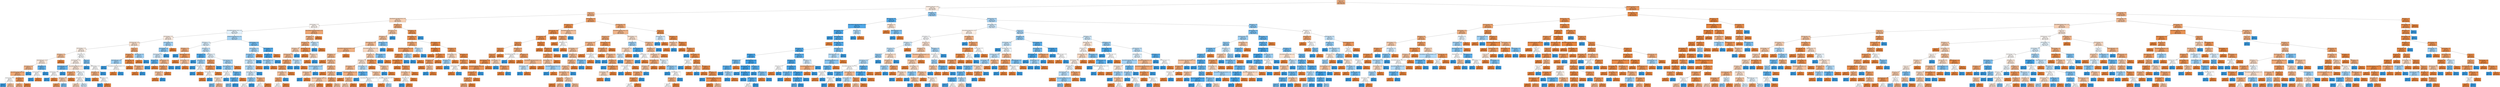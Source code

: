 digraph Tree {
node [shape=box, style="filled", color="black", fontname="helvetica"] ;
edge [fontname="helvetica"] ;
0 [label="tenure <= -0.6\ngini = 0.4\nsamples = 5274\nvalue = [3879, 1395]\nclass = Not churn", fillcolor="#eeae80"] ;
1 [label="InternetService_Fiber optic <= 0.5\ngini = 0.5\nsamples = 1965\nvalue = [1063, 902]\nclass = Not churn", fillcolor="#fbece1"] ;
0 -> 1 [labeldistance=2.5, labelangle=45, headlabel="True"] ;
2 [label="tenure <= -1.1\ngini = 0.4\nsamples = 1107\nvalue = [800, 307]\nclass = Not churn", fillcolor="#efb185"] ;
1 -> 2 ;
3 [label="DeviceProtection_No internet service <= 0.5\ngini = 0.5\nsamples = 581\nvalue = [359, 222]\nclass = Not churn", fillcolor="#f5cfb3"] ;
2 -> 3 ;
4 [label="MonthlyCharges <= -0.3\ngini = 0.5\nsamples = 344\nvalue = [177, 167]\nclass = Not churn", fillcolor="#fef8f4"] ;
3 -> 4 ;
5 [label="PaymentMethod_Electronic check <= 0.5\ngini = 0.5\nsamples = 286\nvalue = [132, 154]\nclass = Churn", fillcolor="#e3f1fb"] ;
4 -> 5 ;
6 [label="MonthlyCharges <= -0.4\ngini = 0.5\nsamples = 166\nvalue = [90, 76]\nclass = Not churn", fillcolor="#fbebe0"] ;
5 -> 6 ;
7 [label="OnlineSecurity_Yes <= 0.5\ngini = 0.5\nsamples = 143\nvalue = [82, 61]\nclass = Not churn", fillcolor="#f8dfcc"] ;
6 -> 7 ;
8 [label="MonthlyCharges <= -1.0\ngini = 0.5\nsamples = 121\nvalue = [65, 56]\nclass = Not churn", fillcolor="#fbeee4"] ;
7 -> 8 ;
9 [label="TotalCharges <= -1.0\ngini = 0.4\nsamples = 28\nvalue = [19, 9]\nclass = Not churn", fillcolor="#f1bd97"] ;
8 -> 9 ;
10 [label="PaperlessBilling_Yes <= 0.5\ngini = 0.5\nsamples = 20\nvalue = [11, 9]\nclass = Not churn", fillcolor="#fae8db"] ;
9 -> 10 ;
11 [label="SeniorCitizen_1 <= 0.5\ngini = 0.4\nsamples = 14\nvalue = [10, 4]\nclass = Not churn", fillcolor="#efb388"] ;
10 -> 11 ;
12 [label="PaymentMethod_Mailed check <= 0.5\ngini = 0.4\nsamples = 13\nvalue = [10, 3]\nclass = Not churn", fillcolor="#eda774"] ;
11 -> 12 ;
13 [label="MonthlyCharges <= -1.3\ngini = 0.5\nsamples = 4\nvalue = [2, 2]\nclass = Not churn", fillcolor="#ffffff"] ;
12 -> 13 ;
14 [label="gini = 0.0\nsamples = 1\nvalue = [0, 1]\nclass = Churn", fillcolor="#399de5"] ;
13 -> 14 ;
15 [label="gini = 0.4\nsamples = 3\nvalue = [2, 1]\nclass = Not churn", fillcolor="#f2c09c"] ;
13 -> 15 ;
16 [label="gender_Male <= 0.5\ngini = 0.2\nsamples = 9\nvalue = [8, 1]\nclass = Not churn", fillcolor="#e89152"] ;
12 -> 16 ;
17 [label="gini = 0.4\nsamples = 4\nvalue = [3, 1]\nclass = Not churn", fillcolor="#eeab7b"] ;
16 -> 17 ;
18 [label="gini = 0.0\nsamples = 5\nvalue = [5, 0]\nclass = Not churn", fillcolor="#e58139"] ;
16 -> 18 ;
19 [label="gini = 0.0\nsamples = 1\nvalue = [0, 1]\nclass = Churn", fillcolor="#399de5"] ;
11 -> 19 ;
20 [label="TotalCharges <= -1.0\ngini = 0.3\nsamples = 6\nvalue = [1, 5]\nclass = Churn", fillcolor="#61b1ea"] ;
10 -> 20 ;
21 [label="MonthlyCharges <= -1.3\ngini = 0.5\nsamples = 2\nvalue = [1, 1]\nclass = Not churn", fillcolor="#ffffff"] ;
20 -> 21 ;
22 [label="gini = 0.0\nsamples = 1\nvalue = [0, 1]\nclass = Churn", fillcolor="#399de5"] ;
21 -> 22 ;
23 [label="gini = 0.0\nsamples = 1\nvalue = [1, 0]\nclass = Not churn", fillcolor="#e58139"] ;
21 -> 23 ;
24 [label="gini = 0.0\nsamples = 4\nvalue = [0, 4]\nclass = Churn", fillcolor="#399de5"] ;
20 -> 24 ;
25 [label="gini = 0.0\nsamples = 8\nvalue = [8, 0]\nclass = Not churn", fillcolor="#e58139"] ;
9 -> 25 ;
26 [label="Partner_Yes <= 0.5\ngini = 0.5\nsamples = 93\nvalue = [46, 47]\nclass = Churn", fillcolor="#fbfdfe"] ;
8 -> 26 ;
27 [label="MonthlyCharges <= -0.8\ngini = 0.5\nsamples = 81\nvalue = [43, 38]\nclass = Not churn", fillcolor="#fcf0e8"] ;
26 -> 27 ;
28 [label="PaperlessBilling_Yes <= 0.5\ngini = 0.3\nsamples = 6\nvalue = [1, 5]\nclass = Churn", fillcolor="#61b1ea"] ;
27 -> 28 ;
29 [label="MonthlyCharges <= -1.0\ngini = 0.5\nsamples = 2\nvalue = [1, 1]\nclass = Not churn", fillcolor="#ffffff"] ;
28 -> 29 ;
30 [label="gini = 0.0\nsamples = 1\nvalue = [0, 1]\nclass = Churn", fillcolor="#399de5"] ;
29 -> 30 ;
31 [label="gini = 0.0\nsamples = 1\nvalue = [1, 0]\nclass = Not churn", fillcolor="#e58139"] ;
29 -> 31 ;
32 [label="gini = 0.0\nsamples = 4\nvalue = [0, 4]\nclass = Churn", fillcolor="#399de5"] ;
28 -> 32 ;
33 [label="PaymentMethod_Mailed check <= 0.5\ngini = 0.5\nsamples = 75\nvalue = [42, 33]\nclass = Not churn", fillcolor="#f9e4d5"] ;
27 -> 33 ;
34 [label="TotalCharges <= -1.0\ngini = 0.3\nsamples = 19\nvalue = [15, 4]\nclass = Not churn", fillcolor="#eca36e"] ;
33 -> 34 ;
35 [label="TotalCharges <= -1.0\ngini = 0.5\nsamples = 11\nvalue = [7, 4]\nclass = Not churn", fillcolor="#f4c9aa"] ;
34 -> 35 ;
36 [label="gini = 0.2\nsamples = 7\nvalue = [6, 1]\nclass = Not churn", fillcolor="#e9965a"] ;
35 -> 36 ;
37 [label="gini = 0.4\nsamples = 4\nvalue = [1, 3]\nclass = Churn", fillcolor="#7bbeee"] ;
35 -> 37 ;
38 [label="gini = 0.0\nsamples = 8\nvalue = [8, 0]\nclass = Not churn", fillcolor="#e58139"] ;
34 -> 38 ;
39 [label="TotalCharges <= -0.9\ngini = 0.5\nsamples = 56\nvalue = [27, 29]\nclass = Churn", fillcolor="#f1f8fd"] ;
33 -> 39 ;
40 [label="TotalCharges <= -1.0\ngini = 0.5\nsamples = 53\nvalue = [27, 26]\nclass = Not churn", fillcolor="#fefaf8"] ;
39 -> 40 ;
41 [label="gini = 0.5\nsamples = 23\nvalue = [14, 9]\nclass = Not churn", fillcolor="#f6d2b8"] ;
40 -> 41 ;
42 [label="gini = 0.5\nsamples = 30\nvalue = [13, 17]\nclass = Churn", fillcolor="#d0e8f9"] ;
40 -> 42 ;
43 [label="gini = 0.0\nsamples = 3\nvalue = [0, 3]\nclass = Churn", fillcolor="#399de5"] ;
39 -> 43 ;
44 [label="tenure <= -1.2\ngini = 0.4\nsamples = 12\nvalue = [3, 9]\nclass = Churn", fillcolor="#7bbeee"] ;
26 -> 44 ;
45 [label="gini = 0.0\nsamples = 6\nvalue = [0, 6]\nclass = Churn", fillcolor="#399de5"] ;
44 -> 45 ;
46 [label="MonthlyCharges <= -0.6\ngini = 0.5\nsamples = 6\nvalue = [3, 3]\nclass = Not churn", fillcolor="#ffffff"] ;
44 -> 46 ;
47 [label="TotalCharges <= -0.9\ngini = 0.4\nsamples = 4\nvalue = [3, 1]\nclass = Not churn", fillcolor="#eeab7b"] ;
46 -> 47 ;
48 [label="gini = 0.0\nsamples = 2\nvalue = [2, 0]\nclass = Not churn", fillcolor="#e58139"] ;
47 -> 48 ;
49 [label="TotalCharges <= -0.9\ngini = 0.5\nsamples = 2\nvalue = [1, 1]\nclass = Not churn", fillcolor="#ffffff"] ;
47 -> 49 ;
50 [label="gini = 0.0\nsamples = 1\nvalue = [0, 1]\nclass = Churn", fillcolor="#399de5"] ;
49 -> 50 ;
51 [label="gini = 0.0\nsamples = 1\nvalue = [1, 0]\nclass = Not churn", fillcolor="#e58139"] ;
49 -> 51 ;
52 [label="gini = 0.0\nsamples = 2\nvalue = [0, 2]\nclass = Churn", fillcolor="#399de5"] ;
46 -> 52 ;
53 [label="tenure <= -1.1\ngini = 0.4\nsamples = 22\nvalue = [17, 5]\nclass = Not churn", fillcolor="#eda673"] ;
7 -> 53 ;
54 [label="TotalCharges <= -1.0\ngini = 0.3\nsamples = 19\nvalue = [16, 3]\nclass = Not churn", fillcolor="#ea995e"] ;
53 -> 54 ;
55 [label="PaperlessBilling_Yes <= 0.5\ngini = 0.4\nsamples = 3\nvalue = [1, 2]\nclass = Churn", fillcolor="#9ccef2"] ;
54 -> 55 ;
56 [label="gini = 0.0\nsamples = 1\nvalue = [0, 1]\nclass = Churn", fillcolor="#399de5"] ;
55 -> 56 ;
57 [label="PaymentMethod_Credit card (automatic) <= 0.5\ngini = 0.5\nsamples = 2\nvalue = [1, 1]\nclass = Not churn", fillcolor="#ffffff"] ;
55 -> 57 ;
58 [label="gini = 0.0\nsamples = 1\nvalue = [1, 0]\nclass = Not churn", fillcolor="#e58139"] ;
57 -> 58 ;
59 [label="gini = 0.0\nsamples = 1\nvalue = [0, 1]\nclass = Churn", fillcolor="#399de5"] ;
57 -> 59 ;
60 [label="Dependents_Yes <= 0.5\ngini = 0.1\nsamples = 16\nvalue = [15, 1]\nclass = Not churn", fillcolor="#e78946"] ;
54 -> 60 ;
61 [label="gini = 0.0\nsamples = 12\nvalue = [12, 0]\nclass = Not churn", fillcolor="#e58139"] ;
60 -> 61 ;
62 [label="MonthlyCharges <= -0.5\ngini = 0.4\nsamples = 4\nvalue = [3, 1]\nclass = Not churn", fillcolor="#eeab7b"] ;
60 -> 62 ;
63 [label="gini = 0.0\nsamples = 3\nvalue = [3, 0]\nclass = Not churn", fillcolor="#e58139"] ;
62 -> 63 ;
64 [label="gini = 0.0\nsamples = 1\nvalue = [0, 1]\nclass = Churn", fillcolor="#399de5"] ;
62 -> 64 ;
65 [label="TechSupport_Yes <= 0.5\ngini = 0.4\nsamples = 3\nvalue = [1, 2]\nclass = Churn", fillcolor="#9ccef2"] ;
53 -> 65 ;
66 [label="gini = 0.0\nsamples = 1\nvalue = [1, 0]\nclass = Not churn", fillcolor="#e58139"] ;
65 -> 66 ;
67 [label="gini = 0.0\nsamples = 2\nvalue = [0, 2]\nclass = Churn", fillcolor="#399de5"] ;
65 -> 67 ;
68 [label="MonthlyCharges <= -0.3\ngini = 0.5\nsamples = 23\nvalue = [8, 15]\nclass = Churn", fillcolor="#a3d1f3"] ;
6 -> 68 ;
69 [label="MonthlyCharges <= -0.3\ngini = 0.4\nsamples = 21\nvalue = [6, 15]\nclass = Churn", fillcolor="#88c4ef"] ;
68 -> 69 ;
70 [label="MonthlyCharges <= -0.4\ngini = 0.5\nsamples = 14\nvalue = [6, 8]\nclass = Churn", fillcolor="#cee6f8"] ;
69 -> 70 ;
71 [label="Partner_Yes <= 0.5\ngini = 0.2\nsamples = 7\nvalue = [1, 6]\nclass = Churn", fillcolor="#5aade9"] ;
70 -> 71 ;
72 [label="gini = 0.0\nsamples = 6\nvalue = [0, 6]\nclass = Churn", fillcolor="#399de5"] ;
71 -> 72 ;
73 [label="gini = 0.0\nsamples = 1\nvalue = [1, 0]\nclass = Not churn", fillcolor="#e58139"] ;
71 -> 73 ;
74 [label="StreamingTV_Yes <= 0.5\ngini = 0.4\nsamples = 7\nvalue = [5, 2]\nclass = Not churn", fillcolor="#efb388"] ;
70 -> 74 ;
75 [label="TotalCharges <= -1.0\ngini = 0.3\nsamples = 6\nvalue = [5, 1]\nclass = Not churn", fillcolor="#ea9a61"] ;
74 -> 75 ;
76 [label="TotalCharges <= -1.0\ngini = 0.4\nsamples = 3\nvalue = [2, 1]\nclass = Not churn", fillcolor="#f2c09c"] ;
75 -> 76 ;
77 [label="gini = 0.0\nsamples = 2\nvalue = [2, 0]\nclass = Not churn", fillcolor="#e58139"] ;
76 -> 77 ;
78 [label="gini = 0.0\nsamples = 1\nvalue = [0, 1]\nclass = Churn", fillcolor="#399de5"] ;
76 -> 78 ;
79 [label="gini = 0.0\nsamples = 3\nvalue = [3, 0]\nclass = Not churn", fillcolor="#e58139"] ;
75 -> 79 ;
80 [label="gini = 0.0\nsamples = 1\nvalue = [0, 1]\nclass = Churn", fillcolor="#399de5"] ;
74 -> 80 ;
81 [label="gini = 0.0\nsamples = 7\nvalue = [0, 7]\nclass = Churn", fillcolor="#399de5"] ;
69 -> 81 ;
82 [label="gini = 0.0\nsamples = 2\nvalue = [2, 0]\nclass = Not churn", fillcolor="#e58139"] ;
68 -> 82 ;
83 [label="MultipleLines_No phone service <= 0.5\ngini = 0.5\nsamples = 120\nvalue = [42, 78]\nclass = Churn", fillcolor="#a4d2f3"] ;
5 -> 83 ;
84 [label="TotalCharges <= -1.0\ngini = 0.5\nsamples = 70\nvalue = [31, 39]\nclass = Churn", fillcolor="#d6ebfa"] ;
83 -> 84 ;
85 [label="TotalCharges <= -1.0\ngini = 0.4\nsamples = 8\nvalue = [6, 2]\nclass = Not churn", fillcolor="#eeab7b"] ;
84 -> 85 ;
86 [label="gini = 0.0\nsamples = 1\nvalue = [0, 1]\nclass = Churn", fillcolor="#399de5"] ;
85 -> 86 ;
87 [label="PaperlessBilling_Yes <= 0.5\ngini = 0.2\nsamples = 7\nvalue = [6, 1]\nclass = Not churn", fillcolor="#e9965a"] ;
85 -> 87 ;
88 [label="gini = 0.0\nsamples = 4\nvalue = [4, 0]\nclass = Not churn", fillcolor="#e58139"] ;
87 -> 88 ;
89 [label="MonthlyCharges <= -0.7\ngini = 0.4\nsamples = 3\nvalue = [2, 1]\nclass = Not churn", fillcolor="#f2c09c"] ;
87 -> 89 ;
90 [label="gini = 0.0\nsamples = 1\nvalue = [0, 1]\nclass = Churn", fillcolor="#399de5"] ;
89 -> 90 ;
91 [label="gini = 0.0\nsamples = 2\nvalue = [2, 0]\nclass = Not churn", fillcolor="#e58139"] ;
89 -> 91 ;
92 [label="TotalCharges <= -1.0\ngini = 0.5\nsamples = 62\nvalue = [25, 37]\nclass = Churn", fillcolor="#bfdff7"] ;
84 -> 92 ;
93 [label="SeniorCitizen_1 <= 0.5\ngini = 0.2\nsamples = 10\nvalue = [1, 9]\nclass = Churn", fillcolor="#4fa8e8"] ;
92 -> 93 ;
94 [label="gini = 0.0\nsamples = 7\nvalue = [0, 7]\nclass = Churn", fillcolor="#399de5"] ;
93 -> 94 ;
95 [label="gender_Male <= 0.5\ngini = 0.4\nsamples = 3\nvalue = [1, 2]\nclass = Churn", fillcolor="#9ccef2"] ;
93 -> 95 ;
96 [label="gini = 0.0\nsamples = 1\nvalue = [0, 1]\nclass = Churn", fillcolor="#399de5"] ;
95 -> 96 ;
97 [label="TotalCharges <= -1.0\ngini = 0.5\nsamples = 2\nvalue = [1, 1]\nclass = Not churn", fillcolor="#ffffff"] ;
95 -> 97 ;
98 [label="gini = 0.0\nsamples = 1\nvalue = [0, 1]\nclass = Churn", fillcolor="#399de5"] ;
97 -> 98 ;
99 [label="gini = 0.0\nsamples = 1\nvalue = [1, 0]\nclass = Not churn", fillcolor="#e58139"] ;
97 -> 99 ;
100 [label="TotalCharges <= -1.0\ngini = 0.5\nsamples = 52\nvalue = [24, 28]\nclass = Churn", fillcolor="#e3f1fb"] ;
92 -> 100 ;
101 [label="Partner_Yes <= 0.5\ngini = 0.3\nsamples = 12\nvalue = [10, 2]\nclass = Not churn", fillcolor="#ea9a61"] ;
100 -> 101 ;
102 [label="MonthlyCharges <= -0.5\ngini = 0.2\nsamples = 11\nvalue = [10, 1]\nclass = Not churn", fillcolor="#e88e4d"] ;
101 -> 102 ;
103 [label="MonthlyCharges <= -0.6\ngini = 0.5\nsamples = 2\nvalue = [1, 1]\nclass = Not churn", fillcolor="#ffffff"] ;
102 -> 103 ;
104 [label="gini = 0.0\nsamples = 1\nvalue = [1, 0]\nclass = Not churn", fillcolor="#e58139"] ;
103 -> 104 ;
105 [label="gini = 0.0\nsamples = 1\nvalue = [0, 1]\nclass = Churn", fillcolor="#399de5"] ;
103 -> 105 ;
106 [label="gini = 0.0\nsamples = 9\nvalue = [9, 0]\nclass = Not churn", fillcolor="#e58139"] ;
102 -> 106 ;
107 [label="gini = 0.0\nsamples = 1\nvalue = [0, 1]\nclass = Churn", fillcolor="#399de5"] ;
101 -> 107 ;
108 [label="StreamingTV_Yes <= 0.5\ngini = 0.5\nsamples = 40\nvalue = [14, 26]\nclass = Churn", fillcolor="#a4d2f3"] ;
100 -> 108 ;
109 [label="PaperlessBilling_Yes <= 0.5\ngini = 0.4\nsamples = 38\nvalue = [12, 26]\nclass = Churn", fillcolor="#94caf1"] ;
108 -> 109 ;
110 [label="SeniorCitizen_1 <= 0.5\ngini = 0.5\nsamples = 16\nvalue = [8, 8]\nclass = Not churn", fillcolor="#ffffff"] ;
109 -> 110 ;
111 [label="TotalCharges <= -1.0\ngini = 0.5\nsamples = 14\nvalue = [8, 6]\nclass = Not churn", fillcolor="#f8e0ce"] ;
110 -> 111 ;
112 [label="gini = 0.4\nsamples = 4\nvalue = [1, 3]\nclass = Churn", fillcolor="#7bbeee"] ;
111 -> 112 ;
113 [label="gini = 0.4\nsamples = 10\nvalue = [7, 3]\nclass = Not churn", fillcolor="#f0b78e"] ;
111 -> 113 ;
114 [label="gini = 0.0\nsamples = 2\nvalue = [0, 2]\nclass = Churn", fillcolor="#399de5"] ;
110 -> 114 ;
115 [label="TotalCharges <= -0.9\ngini = 0.3\nsamples = 22\nvalue = [4, 18]\nclass = Churn", fillcolor="#65b3eb"] ;
109 -> 115 ;
116 [label="TotalCharges <= -1.0\ngini = 0.2\nsamples = 21\nvalue = [3, 18]\nclass = Churn", fillcolor="#5aade9"] ;
115 -> 116 ;
117 [label="gini = 0.4\nsamples = 11\nvalue = [3, 8]\nclass = Churn", fillcolor="#83c2ef"] ;
116 -> 117 ;
118 [label="gini = 0.0\nsamples = 10\nvalue = [0, 10]\nclass = Churn", fillcolor="#399de5"] ;
116 -> 118 ;
119 [label="gini = 0.0\nsamples = 1\nvalue = [1, 0]\nclass = Not churn", fillcolor="#e58139"] ;
115 -> 119 ;
120 [label="gini = 0.0\nsamples = 2\nvalue = [2, 0]\nclass = Not churn", fillcolor="#e58139"] ;
108 -> 120 ;
121 [label="MonthlyCharges <= -1.2\ngini = 0.3\nsamples = 50\nvalue = [11, 39]\nclass = Churn", fillcolor="#71b9ec"] ;
83 -> 121 ;
122 [label="MonthlyCharges <= -1.2\ngini = 0.5\nsamples = 26\nvalue = [9, 17]\nclass = Churn", fillcolor="#a2d1f3"] ;
121 -> 122 ;
123 [label="SeniorCitizen_1 <= 0.5\ngini = 0.4\nsamples = 24\nvalue = [7, 17]\nclass = Churn", fillcolor="#8bc5f0"] ;
122 -> 123 ;
124 [label="OnlineSecurity_Yes <= 0.5\ngini = 0.5\nsamples = 17\nvalue = [7, 10]\nclass = Churn", fillcolor="#c4e2f7"] ;
123 -> 124 ;
125 [label="MonthlyCharges <= -1.3\ngini = 0.5\nsamples = 16\nvalue = [6, 10]\nclass = Churn", fillcolor="#b0d8f5"] ;
124 -> 125 ;
126 [label="MonthlyCharges <= -1.3\ngini = 0.5\nsamples = 14\nvalue = [6, 8]\nclass = Churn", fillcolor="#cee6f8"] ;
125 -> 126 ;
127 [label="TotalCharges <= -1.0\ngini = 0.4\nsamples = 10\nvalue = [3, 7]\nclass = Churn", fillcolor="#8ec7f0"] ;
126 -> 127 ;
128 [label="gini = 0.5\nsamples = 6\nvalue = [3, 3]\nclass = Not churn", fillcolor="#ffffff"] ;
127 -> 128 ;
129 [label="gini = 0.0\nsamples = 4\nvalue = [0, 4]\nclass = Churn", fillcolor="#399de5"] ;
127 -> 129 ;
130 [label="TotalCharges <= -1.0\ngini = 0.4\nsamples = 4\nvalue = [3, 1]\nclass = Not churn", fillcolor="#eeab7b"] ;
126 -> 130 ;
131 [label="gini = 0.5\nsamples = 2\nvalue = [1, 1]\nclass = Not churn", fillcolor="#ffffff"] ;
130 -> 131 ;
132 [label="gini = 0.0\nsamples = 2\nvalue = [2, 0]\nclass = Not churn", fillcolor="#e58139"] ;
130 -> 132 ;
133 [label="gini = 0.0\nsamples = 2\nvalue = [0, 2]\nclass = Churn", fillcolor="#399de5"] ;
125 -> 133 ;
134 [label="gini = 0.0\nsamples = 1\nvalue = [1, 0]\nclass = Not churn", fillcolor="#e58139"] ;
124 -> 134 ;
135 [label="gini = 0.0\nsamples = 7\nvalue = [0, 7]\nclass = Churn", fillcolor="#399de5"] ;
123 -> 135 ;
136 [label="gini = 0.0\nsamples = 2\nvalue = [2, 0]\nclass = Not churn", fillcolor="#e58139"] ;
122 -> 136 ;
137 [label="MonthlyCharges <= -0.5\ngini = 0.2\nsamples = 24\nvalue = [2, 22]\nclass = Churn", fillcolor="#4ba6e7"] ;
121 -> 137 ;
138 [label="TotalCharges <= -1.0\ngini = 0.1\nsamples = 23\nvalue = [1, 22]\nclass = Churn", fillcolor="#42a1e6"] ;
137 -> 138 ;
139 [label="StreamingMovies_Yes <= 0.5\ngini = 0.4\nsamples = 3\nvalue = [1, 2]\nclass = Churn", fillcolor="#9ccef2"] ;
138 -> 139 ;
140 [label="gini = 0.0\nsamples = 2\nvalue = [0, 2]\nclass = Churn", fillcolor="#399de5"] ;
139 -> 140 ;
141 [label="gini = 0.0\nsamples = 1\nvalue = [1, 0]\nclass = Not churn", fillcolor="#e58139"] ;
139 -> 141 ;
142 [label="gini = 0.0\nsamples = 20\nvalue = [0, 20]\nclass = Churn", fillcolor="#399de5"] ;
138 -> 142 ;
143 [label="gini = 0.0\nsamples = 1\nvalue = [1, 0]\nclass = Not churn", fillcolor="#e58139"] ;
137 -> 143 ;
144 [label="PaymentMethod_Credit card (automatic) <= 0.5\ngini = 0.3\nsamples = 58\nvalue = [45, 13]\nclass = Not churn", fillcolor="#eda572"] ;
4 -> 144 ;
145 [label="TotalCharges <= -0.9\ngini = 0.4\nsamples = 48\nvalue = [35, 13]\nclass = Not churn", fillcolor="#efb083"] ;
144 -> 145 ;
146 [label="TotalCharges <= -0.9\ngini = 0.4\nsamples = 43\nvalue = [33, 10]\nclass = Not churn", fillcolor="#eda775"] ;
145 -> 146 ;
147 [label="TotalCharges <= -0.9\ngini = 0.5\nsamples = 22\nvalue = [14, 8]\nclass = Not churn", fillcolor="#f4c9aa"] ;
146 -> 147 ;
148 [label="MultipleLines_Yes <= 0.5\ngini = 0.4\nsamples = 20\nvalue = [14, 6]\nclass = Not churn", fillcolor="#f0b78e"] ;
147 -> 148 ;
149 [label="SeniorCitizen_1 <= 0.5\ngini = 0.3\nsamples = 15\nvalue = [12, 3]\nclass = Not churn", fillcolor="#eca06a"] ;
148 -> 149 ;
150 [label="gender_Male <= 0.5\ngini = 0.2\nsamples = 14\nvalue = [12, 2]\nclass = Not churn", fillcolor="#e9965a"] ;
149 -> 150 ;
151 [label="MonthlyCharges <= -0.0\ngini = 0.4\nsamples = 6\nvalue = [4, 2]\nclass = Not churn", fillcolor="#f2c09c"] ;
150 -> 151 ;
152 [label="tenure <= -1.3\ngini = 0.3\nsamples = 5\nvalue = [4, 1]\nclass = Not churn", fillcolor="#eca06a"] ;
151 -> 152 ;
153 [label="gini = 0.5\nsamples = 2\nvalue = [1, 1]\nclass = Not churn", fillcolor="#ffffff"] ;
152 -> 153 ;
154 [label="gini = 0.0\nsamples = 3\nvalue = [3, 0]\nclass = Not churn", fillcolor="#e58139"] ;
152 -> 154 ;
155 [label="gini = 0.0\nsamples = 1\nvalue = [0, 1]\nclass = Churn", fillcolor="#399de5"] ;
151 -> 155 ;
156 [label="gini = 0.0\nsamples = 8\nvalue = [8, 0]\nclass = Not churn", fillcolor="#e58139"] ;
150 -> 156 ;
157 [label="gini = 0.0\nsamples = 1\nvalue = [0, 1]\nclass = Churn", fillcolor="#399de5"] ;
149 -> 157 ;
158 [label="MonthlyCharges <= -0.1\ngini = 0.5\nsamples = 5\nvalue = [2, 3]\nclass = Churn", fillcolor="#bddef6"] ;
148 -> 158 ;
159 [label="gini = 0.0\nsamples = 3\nvalue = [0, 3]\nclass = Churn", fillcolor="#399de5"] ;
158 -> 159 ;
160 [label="gini = 0.0\nsamples = 2\nvalue = [2, 0]\nclass = Not churn", fillcolor="#e58139"] ;
158 -> 160 ;
161 [label="gini = 0.0\nsamples = 2\nvalue = [0, 2]\nclass = Churn", fillcolor="#399de5"] ;
147 -> 161 ;
162 [label="OnlineBackup_Yes <= 0.5\ngini = 0.2\nsamples = 21\nvalue = [19, 2]\nclass = Not churn", fillcolor="#e88e4e"] ;
146 -> 162 ;
163 [label="gini = 0.0\nsamples = 16\nvalue = [16, 0]\nclass = Not churn", fillcolor="#e58139"] ;
162 -> 163 ;
164 [label="TotalCharges <= -0.9\ngini = 0.5\nsamples = 5\nvalue = [3, 2]\nclass = Not churn", fillcolor="#f6d5bd"] ;
162 -> 164 ;
165 [label="gini = 0.0\nsamples = 3\nvalue = [3, 0]\nclass = Not churn", fillcolor="#e58139"] ;
164 -> 165 ;
166 [label="gini = 0.0\nsamples = 2\nvalue = [0, 2]\nclass = Churn", fillcolor="#399de5"] ;
164 -> 166 ;
167 [label="TotalCharges <= -0.8\ngini = 0.5\nsamples = 5\nvalue = [2, 3]\nclass = Churn", fillcolor="#bddef6"] ;
145 -> 167 ;
168 [label="gini = 0.0\nsamples = 3\nvalue = [0, 3]\nclass = Churn", fillcolor="#399de5"] ;
167 -> 168 ;
169 [label="gini = 0.0\nsamples = 2\nvalue = [2, 0]\nclass = Not churn", fillcolor="#e58139"] ;
167 -> 169 ;
170 [label="gini = 0.0\nsamples = 10\nvalue = [10, 0]\nclass = Not churn", fillcolor="#e58139"] ;
144 -> 170 ;
171 [label="TotalCharges <= -1.0\ngini = 0.4\nsamples = 237\nvalue = [182, 55]\nclass = Not churn", fillcolor="#eda775"] ;
3 -> 171 ;
172 [label="SeniorCitizen_1 <= 0.5\ngini = 0.4\nsamples = 128\nvalue = [85, 43]\nclass = Not churn", fillcolor="#f2c19d"] ;
171 -> 172 ;
173 [label="TotalCharges <= -1.0\ngini = 0.4\nsamples = 126\nvalue = [85, 41]\nclass = Not churn", fillcolor="#f2be99"] ;
172 -> 173 ;
174 [label="PaperlessBilling_Yes <= 0.5\ngini = 0.4\nsamples = 122\nvalue = [84, 38]\nclass = Not churn", fillcolor="#f1ba93"] ;
173 -> 174 ;
175 [label="PaymentMethod_Credit card (automatic) <= 0.5\ngini = 0.4\nsamples = 80\nvalue = [59, 21]\nclass = Not churn", fillcolor="#eeae7f"] ;
174 -> 175 ;
176 [label="TotalCharges <= -1.0\ngini = 0.4\nsamples = 74\nvalue = [53, 21]\nclass = Not churn", fillcolor="#efb387"] ;
175 -> 176 ;
177 [label="gini = 0.0\nsamples = 6\nvalue = [6, 0]\nclass = Not churn", fillcolor="#e58139"] ;
176 -> 177 ;
178 [label="TotalCharges <= -1.0\ngini = 0.4\nsamples = 68\nvalue = [47, 21]\nclass = Not churn", fillcolor="#f1b991"] ;
176 -> 178 ;
179 [label="PaymentMethod_Mailed check <= 0.5\ngini = 0.4\nsamples = 6\nvalue = [2, 4]\nclass = Churn", fillcolor="#9ccef2"] ;
178 -> 179 ;
180 [label="Dependents_Yes <= 0.5\ngini = 0.4\nsamples = 3\nvalue = [2, 1]\nclass = Not churn", fillcolor="#f2c09c"] ;
179 -> 180 ;
181 [label="gini = 0.0\nsamples = 1\nvalue = [0, 1]\nclass = Churn", fillcolor="#399de5"] ;
180 -> 181 ;
182 [label="gini = 0.0\nsamples = 2\nvalue = [2, 0]\nclass = Not churn", fillcolor="#e58139"] ;
180 -> 182 ;
183 [label="gini = 0.0\nsamples = 3\nvalue = [0, 3]\nclass = Churn", fillcolor="#399de5"] ;
179 -> 183 ;
184 [label="TotalCharges <= -1.0\ngini = 0.4\nsamples = 62\nvalue = [45, 17]\nclass = Not churn", fillcolor="#efb184"] ;
178 -> 184 ;
185 [label="gini = 0.0\nsamples = 5\nvalue = [5, 0]\nclass = Not churn", fillcolor="#e58139"] ;
184 -> 185 ;
186 [label="TotalCharges <= -1.0\ngini = 0.4\nsamples = 57\nvalue = [40, 17]\nclass = Not churn", fillcolor="#f0b78d"] ;
184 -> 186 ;
187 [label="PaymentMethod_Electronic check <= 0.5\ngini = 0.5\nsamples = 37\nvalue = [24, 13]\nclass = Not churn", fillcolor="#f3c5a4"] ;
186 -> 187 ;
188 [label="gini = 0.5\nsamples = 34\nvalue = [21, 13]\nclass = Not churn", fillcolor="#f5cfb4"] ;
187 -> 188 ;
189 [label="gini = 0.0\nsamples = 3\nvalue = [3, 0]\nclass = Not churn", fillcolor="#e58139"] ;
187 -> 189 ;
190 [label="TotalCharges <= -1.0\ngini = 0.3\nsamples = 20\nvalue = [16, 4]\nclass = Not churn", fillcolor="#eca06a"] ;
186 -> 190 ;
191 [label="gini = 0.0\nsamples = 8\nvalue = [8, 0]\nclass = Not churn", fillcolor="#e58139"] ;
190 -> 191 ;
192 [label="gini = 0.4\nsamples = 12\nvalue = [8, 4]\nclass = Not churn", fillcolor="#f2c09c"] ;
190 -> 192 ;
193 [label="gini = 0.0\nsamples = 6\nvalue = [6, 0]\nclass = Not churn", fillcolor="#e58139"] ;
175 -> 193 ;
194 [label="PaymentMethod_Electronic check <= 0.5\ngini = 0.5\nsamples = 42\nvalue = [25, 17]\nclass = Not churn", fillcolor="#f7d7c0"] ;
174 -> 194 ;
195 [label="TotalCharges <= -1.0\ngini = 0.5\nsamples = 38\nvalue = [24, 14]\nclass = Not churn", fillcolor="#f4caac"] ;
194 -> 195 ;
196 [label="TotalCharges <= -1.0\ngini = 0.5\nsamples = 30\nvalue = [17, 13]\nclass = Not churn", fillcolor="#f9e1d0"] ;
195 -> 196 ;
197 [label="MonthlyCharges <= -1.5\ngini = 0.4\nsamples = 17\nvalue = [12, 5]\nclass = Not churn", fillcolor="#f0b58b"] ;
196 -> 197 ;
198 [label="gini = 0.0\nsamples = 1\nvalue = [0, 1]\nclass = Churn", fillcolor="#399de5"] ;
197 -> 198 ;
199 [label="PaymentMethod_Mailed check <= 0.5\ngini = 0.4\nsamples = 16\nvalue = [12, 4]\nclass = Not churn", fillcolor="#eeab7b"] ;
197 -> 199 ;
200 [label="gini = 0.0\nsamples = 3\nvalue = [3, 0]\nclass = Not churn", fillcolor="#e58139"] ;
199 -> 200 ;
201 [label="Partner_Yes <= 0.5\ngini = 0.4\nsamples = 13\nvalue = [9, 4]\nclass = Not churn", fillcolor="#f1b991"] ;
199 -> 201 ;
202 [label="gini = 0.5\nsamples = 11\nvalue = [7, 4]\nclass = Not churn", fillcolor="#f4c9aa"] ;
201 -> 202 ;
203 [label="gini = 0.0\nsamples = 2\nvalue = [2, 0]\nclass = Not churn", fillcolor="#e58139"] ;
201 -> 203 ;
204 [label="MonthlyCharges <= -1.5\ngini = 0.5\nsamples = 13\nvalue = [5, 8]\nclass = Churn", fillcolor="#b5daf5"] ;
196 -> 204 ;
205 [label="Dependents_Yes <= 0.5\ngini = 0.2\nsamples = 7\nvalue = [1, 6]\nclass = Churn", fillcolor="#5aade9"] ;
204 -> 205 ;
206 [label="gini = 0.0\nsamples = 5\nvalue = [0, 5]\nclass = Churn", fillcolor="#399de5"] ;
205 -> 206 ;
207 [label="PaymentMethod_Credit card (automatic) <= 0.5\ngini = 0.5\nsamples = 2\nvalue = [1, 1]\nclass = Not churn", fillcolor="#ffffff"] ;
205 -> 207 ;
208 [label="gini = 0.0\nsamples = 1\nvalue = [1, 0]\nclass = Not churn", fillcolor="#e58139"] ;
207 -> 208 ;
209 [label="gini = 0.0\nsamples = 1\nvalue = [0, 1]\nclass = Churn", fillcolor="#399de5"] ;
207 -> 209 ;
210 [label="gender_Male <= 0.5\ngini = 0.4\nsamples = 6\nvalue = [4, 2]\nclass = Not churn", fillcolor="#f2c09c"] ;
204 -> 210 ;
211 [label="PaymentMethod_Mailed check <= 0.5\ngini = 0.5\nsamples = 4\nvalue = [2, 2]\nclass = Not churn", fillcolor="#ffffff"] ;
210 -> 211 ;
212 [label="gini = 0.0\nsamples = 1\nvalue = [1, 0]\nclass = Not churn", fillcolor="#e58139"] ;
211 -> 212 ;
213 [label="gini = 0.4\nsamples = 3\nvalue = [1, 2]\nclass = Churn", fillcolor="#9ccef2"] ;
211 -> 213 ;
214 [label="gini = 0.0\nsamples = 2\nvalue = [2, 0]\nclass = Not churn", fillcolor="#e58139"] ;
210 -> 214 ;
215 [label="MonthlyCharges <= -1.4\ngini = 0.2\nsamples = 8\nvalue = [7, 1]\nclass = Not churn", fillcolor="#e99355"] ;
195 -> 215 ;
216 [label="gini = 0.0\nsamples = 5\nvalue = [5, 0]\nclass = Not churn", fillcolor="#e58139"] ;
215 -> 216 ;
217 [label="TotalCharges <= -1.0\ngini = 0.4\nsamples = 3\nvalue = [2, 1]\nclass = Not churn", fillcolor="#f2c09c"] ;
215 -> 217 ;
218 [label="gini = 0.0\nsamples = 1\nvalue = [0, 1]\nclass = Churn", fillcolor="#399de5"] ;
217 -> 218 ;
219 [label="gini = 0.0\nsamples = 2\nvalue = [2, 0]\nclass = Not churn", fillcolor="#e58139"] ;
217 -> 219 ;
220 [label="Contract_One year <= 0.5\ngini = 0.4\nsamples = 4\nvalue = [1, 3]\nclass = Churn", fillcolor="#7bbeee"] ;
194 -> 220 ;
221 [label="gini = 0.0\nsamples = 3\nvalue = [0, 3]\nclass = Churn", fillcolor="#399de5"] ;
220 -> 221 ;
222 [label="gini = 0.0\nsamples = 1\nvalue = [1, 0]\nclass = Not churn", fillcolor="#e58139"] ;
220 -> 222 ;
223 [label="Dependents_Yes <= 0.5\ngini = 0.4\nsamples = 4\nvalue = [1, 3]\nclass = Churn", fillcolor="#7bbeee"] ;
173 -> 223 ;
224 [label="gini = 0.0\nsamples = 3\nvalue = [0, 3]\nclass = Churn", fillcolor="#399de5"] ;
223 -> 224 ;
225 [label="gini = 0.0\nsamples = 1\nvalue = [1, 0]\nclass = Not churn", fillcolor="#e58139"] ;
223 -> 225 ;
226 [label="gini = 0.0\nsamples = 2\nvalue = [0, 2]\nclass = Churn", fillcolor="#399de5"] ;
172 -> 226 ;
227 [label="TotalCharges <= -0.9\ngini = 0.2\nsamples = 109\nvalue = [97, 12]\nclass = Not churn", fillcolor="#e89151"] ;
171 -> 227 ;
228 [label="MonthlyCharges <= -1.5\ngini = 0.2\nsamples = 108\nvalue = [97, 11]\nclass = Not churn", fillcolor="#e88f4f"] ;
227 -> 228 ;
229 [label="MonthlyCharges <= -1.5\ngini = 0.3\nsamples = 31\nvalue = [24, 7]\nclass = Not churn", fillcolor="#eda673"] ;
228 -> 229 ;
230 [label="PaymentMethod_Electronic check <= 0.5\ngini = 0.3\nsamples = 26\nvalue = [22, 4]\nclass = Not churn", fillcolor="#ea985d"] ;
229 -> 230 ;
231 [label="TotalCharges <= -1.0\ngini = 0.2\nsamples = 23\nvalue = [21, 2]\nclass = Not churn", fillcolor="#e78d4c"] ;
230 -> 231 ;
232 [label="PaperlessBilling_Yes <= 0.5\ngini = 0.1\nsamples = 22\nvalue = [21, 1]\nclass = Not churn", fillcolor="#e68742"] ;
231 -> 232 ;
233 [label="gini = 0.0\nsamples = 14\nvalue = [14, 0]\nclass = Not churn", fillcolor="#e58139"] ;
232 -> 233 ;
234 [label="gender_Male <= 0.5\ngini = 0.2\nsamples = 8\nvalue = [7, 1]\nclass = Not churn", fillcolor="#e99355"] ;
232 -> 234 ;
235 [label="MonthlyCharges <= -1.5\ngini = 0.4\nsamples = 3\nvalue = [2, 1]\nclass = Not churn", fillcolor="#f2c09c"] ;
234 -> 235 ;
236 [label="Partner_Yes <= 0.5\ngini = 0.5\nsamples = 2\nvalue = [1, 1]\nclass = Not churn", fillcolor="#ffffff"] ;
235 -> 236 ;
237 [label="gini = 0.0\nsamples = 1\nvalue = [0, 1]\nclass = Churn", fillcolor="#399de5"] ;
236 -> 237 ;
238 [label="gini = 0.0\nsamples = 1\nvalue = [1, 0]\nclass = Not churn", fillcolor="#e58139"] ;
236 -> 238 ;
239 [label="gini = 0.0\nsamples = 1\nvalue = [1, 0]\nclass = Not churn", fillcolor="#e58139"] ;
235 -> 239 ;
240 [label="gini = 0.0\nsamples = 5\nvalue = [5, 0]\nclass = Not churn", fillcolor="#e58139"] ;
234 -> 240 ;
241 [label="gini = 0.0\nsamples = 1\nvalue = [0, 1]\nclass = Churn", fillcolor="#399de5"] ;
231 -> 241 ;
242 [label="gender_Male <= 0.5\ngini = 0.4\nsamples = 3\nvalue = [1, 2]\nclass = Churn", fillcolor="#9ccef2"] ;
230 -> 242 ;
243 [label="gini = 0.0\nsamples = 2\nvalue = [0, 2]\nclass = Churn", fillcolor="#399de5"] ;
242 -> 243 ;
244 [label="gini = 0.0\nsamples = 1\nvalue = [1, 0]\nclass = Not churn", fillcolor="#e58139"] ;
242 -> 244 ;
245 [label="TotalCharges <= -1.0\ngini = 0.5\nsamples = 5\nvalue = [2, 3]\nclass = Churn", fillcolor="#bddef6"] ;
229 -> 245 ;
246 [label="gini = 0.0\nsamples = 2\nvalue = [2, 0]\nclass = Not churn", fillcolor="#e58139"] ;
245 -> 246 ;
247 [label="gini = 0.0\nsamples = 3\nvalue = [0, 3]\nclass = Churn", fillcolor="#399de5"] ;
245 -> 247 ;
248 [label="MonthlyCharges <= -1.5\ngini = 0.1\nsamples = 77\nvalue = [73, 4]\nclass = Not churn", fillcolor="#e68844"] ;
228 -> 248 ;
249 [label="MonthlyCharges <= -1.5\ngini = 0.0\nsamples = 53\nvalue = [52, 1]\nclass = Not churn", fillcolor="#e6833d"] ;
248 -> 249 ;
250 [label="gini = 0.0\nsamples = 36\nvalue = [36, 0]\nclass = Not churn", fillcolor="#e58139"] ;
249 -> 250 ;
251 [label="MonthlyCharges <= -1.5\ngini = 0.1\nsamples = 17\nvalue = [16, 1]\nclass = Not churn", fillcolor="#e78945"] ;
249 -> 251 ;
252 [label="TotalCharges <= -1.0\ngini = 0.3\nsamples = 6\nvalue = [5, 1]\nclass = Not churn", fillcolor="#ea9a61"] ;
251 -> 252 ;
253 [label="gini = 0.0\nsamples = 3\nvalue = [3, 0]\nclass = Not churn", fillcolor="#e58139"] ;
252 -> 253 ;
254 [label="tenure <= -1.1\ngini = 0.4\nsamples = 3\nvalue = [2, 1]\nclass = Not churn", fillcolor="#f2c09c"] ;
252 -> 254 ;
255 [label="gini = 0.0\nsamples = 1\nvalue = [0, 1]\nclass = Churn", fillcolor="#399de5"] ;
254 -> 255 ;
256 [label="gini = 0.0\nsamples = 2\nvalue = [2, 0]\nclass = Not churn", fillcolor="#e58139"] ;
254 -> 256 ;
257 [label="gini = 0.0\nsamples = 11\nvalue = [11, 0]\nclass = Not churn", fillcolor="#e58139"] ;
251 -> 257 ;
258 [label="TotalCharges <= -1.0\ngini = 0.2\nsamples = 24\nvalue = [21, 3]\nclass = Not churn", fillcolor="#e99355"] ;
248 -> 258 ;
259 [label="MonthlyCharges <= -1.5\ngini = 0.5\nsamples = 5\nvalue = [3, 2]\nclass = Not churn", fillcolor="#f6d5bd"] ;
258 -> 259 ;
260 [label="TotalCharges <= -1.0\ngini = 0.4\nsamples = 3\nvalue = [1, 2]\nclass = Churn", fillcolor="#9ccef2"] ;
259 -> 260 ;
261 [label="gini = 0.0\nsamples = 1\nvalue = [1, 0]\nclass = Not churn", fillcolor="#e58139"] ;
260 -> 261 ;
262 [label="gini = 0.0\nsamples = 2\nvalue = [0, 2]\nclass = Churn", fillcolor="#399de5"] ;
260 -> 262 ;
263 [label="gini = 0.0\nsamples = 2\nvalue = [2, 0]\nclass = Not churn", fillcolor="#e58139"] ;
259 -> 263 ;
264 [label="gender_Male <= 0.5\ngini = 0.1\nsamples = 19\nvalue = [18, 1]\nclass = Not churn", fillcolor="#e68844"] ;
258 -> 264 ;
265 [label="TotalCharges <= -1.0\ngini = 0.2\nsamples = 7\nvalue = [6, 1]\nclass = Not churn", fillcolor="#e9965a"] ;
264 -> 265 ;
266 [label="MonthlyCharges <= -1.5\ngini = 0.5\nsamples = 2\nvalue = [1, 1]\nclass = Not churn", fillcolor="#ffffff"] ;
265 -> 266 ;
267 [label="gini = 0.0\nsamples = 1\nvalue = [1, 0]\nclass = Not churn", fillcolor="#e58139"] ;
266 -> 267 ;
268 [label="gini = 0.0\nsamples = 1\nvalue = [0, 1]\nclass = Churn", fillcolor="#399de5"] ;
266 -> 268 ;
269 [label="gini = 0.0\nsamples = 5\nvalue = [5, 0]\nclass = Not churn", fillcolor="#e58139"] ;
265 -> 269 ;
270 [label="gini = 0.0\nsamples = 12\nvalue = [12, 0]\nclass = Not churn", fillcolor="#e58139"] ;
264 -> 270 ;
271 [label="gini = 0.0\nsamples = 1\nvalue = [0, 1]\nclass = Churn", fillcolor="#399de5"] ;
227 -> 271 ;
272 [label="MonthlyCharges <= -1.3\ngini = 0.3\nsamples = 526\nvalue = [441, 85]\nclass = Not churn", fillcolor="#ea995f"] ;
2 -> 272 ;
273 [label="SeniorCitizen_1 <= 0.5\ngini = 0.1\nsamples = 229\nvalue = [211, 18]\nclass = Not churn", fillcolor="#e78c4a"] ;
272 -> 273 ;
274 [label="Contract_Two year <= 0.5\ngini = 0.1\nsamples = 223\nvalue = [207, 16]\nclass = Not churn", fillcolor="#e78b48"] ;
273 -> 274 ;
275 [label="Contract_One year <= 0.5\ngini = 0.2\nsamples = 180\nvalue = [164, 16]\nclass = Not churn", fillcolor="#e88d4c"] ;
274 -> 275 ;
276 [label="tenure <= -0.7\ngini = 0.2\nsamples = 116\nvalue = [102, 14]\nclass = Not churn", fillcolor="#e99254"] ;
275 -> 276 ;
277 [label="tenure <= -0.9\ngini = 0.2\nsamples = 92\nvalue = [84, 8]\nclass = Not churn", fillcolor="#e78d4c"] ;
276 -> 277 ;
278 [label="tenure <= -0.9\ngini = 0.2\nsamples = 71\nvalue = [63, 8]\nclass = Not churn", fillcolor="#e89152"] ;
277 -> 278 ;
279 [label="PaperlessBilling_Yes <= 0.5\ngini = 0.1\nsamples = 63\nvalue = [58, 5]\nclass = Not churn", fillcolor="#e78c4a"] ;
278 -> 279 ;
280 [label="PaymentMethod_Electronic check <= 0.5\ngini = 0.2\nsamples = 40\nvalue = [35, 5]\nclass = Not churn", fillcolor="#e99355"] ;
279 -> 280 ;
281 [label="Dependents_Yes <= 0.5\ngini = 0.2\nsamples = 39\nvalue = [35, 4]\nclass = Not churn", fillcolor="#e88f50"] ;
280 -> 281 ;
282 [label="TotalCharges <= -0.9\ngini = 0.3\nsamples = 26\nvalue = [22, 4]\nclass = Not churn", fillcolor="#ea985d"] ;
281 -> 282 ;
283 [label="gini = 0.3\nsamples = 18\nvalue = [14, 4]\nclass = Not churn", fillcolor="#eca572"] ;
282 -> 283 ;
284 [label="gini = 0.0\nsamples = 8\nvalue = [8, 0]\nclass = Not churn", fillcolor="#e58139"] ;
282 -> 284 ;
285 [label="gini = 0.0\nsamples = 13\nvalue = [13, 0]\nclass = Not churn", fillcolor="#e58139"] ;
281 -> 285 ;
286 [label="gini = 0.0\nsamples = 1\nvalue = [0, 1]\nclass = Churn", fillcolor="#399de5"] ;
280 -> 286 ;
287 [label="gini = 0.0\nsamples = 23\nvalue = [23, 0]\nclass = Not churn", fillcolor="#e58139"] ;
279 -> 287 ;
288 [label="MonthlyCharges <= -1.5\ngini = 0.5\nsamples = 8\nvalue = [5, 3]\nclass = Not churn", fillcolor="#f5cdb0"] ;
278 -> 288 ;
289 [label="gini = 0.0\nsamples = 2\nvalue = [0, 2]\nclass = Churn", fillcolor="#399de5"] ;
288 -> 289 ;
290 [label="MultipleLines_Yes <= 0.5\ngini = 0.3\nsamples = 6\nvalue = [5, 1]\nclass = Not churn", fillcolor="#ea9a61"] ;
288 -> 290 ;
291 [label="gini = 0.0\nsamples = 5\nvalue = [5, 0]\nclass = Not churn", fillcolor="#e58139"] ;
290 -> 291 ;
292 [label="gini = 0.0\nsamples = 1\nvalue = [0, 1]\nclass = Churn", fillcolor="#399de5"] ;
290 -> 292 ;
293 [label="gini = 0.0\nsamples = 21\nvalue = [21, 0]\nclass = Not churn", fillcolor="#e58139"] ;
277 -> 293 ;
294 [label="TotalCharges <= -0.9\ngini = 0.4\nsamples = 24\nvalue = [18, 6]\nclass = Not churn", fillcolor="#eeab7b"] ;
276 -> 294 ;
295 [label="PaymentMethod_Mailed check <= 0.5\ngini = 0.5\nsamples = 6\nvalue = [3, 3]\nclass = Not churn", fillcolor="#ffffff"] ;
294 -> 295 ;
296 [label="gini = 0.0\nsamples = 3\nvalue = [0, 3]\nclass = Churn", fillcolor="#399de5"] ;
295 -> 296 ;
297 [label="gini = 0.0\nsamples = 3\nvalue = [3, 0]\nclass = Not churn", fillcolor="#e58139"] ;
295 -> 297 ;
298 [label="TotalCharges <= -0.9\ngini = 0.3\nsamples = 18\nvalue = [15, 3]\nclass = Not churn", fillcolor="#ea9a61"] ;
294 -> 298 ;
299 [label="gini = 0.0\nsamples = 8\nvalue = [8, 0]\nclass = Not churn", fillcolor="#e58139"] ;
298 -> 299 ;
300 [label="PaymentMethod_Credit card (automatic) <= 0.5\ngini = 0.4\nsamples = 10\nvalue = [7, 3]\nclass = Not churn", fillcolor="#f0b78e"] ;
298 -> 300 ;
301 [label="MonthlyCharges <= -1.3\ngini = 0.5\nsamples = 5\nvalue = [2, 3]\nclass = Churn", fillcolor="#bddef6"] ;
300 -> 301 ;
302 [label="gini = 0.0\nsamples = 3\nvalue = [0, 3]\nclass = Churn", fillcolor="#399de5"] ;
301 -> 302 ;
303 [label="gini = 0.0\nsamples = 2\nvalue = [2, 0]\nclass = Not churn", fillcolor="#e58139"] ;
301 -> 303 ;
304 [label="gini = 0.0\nsamples = 5\nvalue = [5, 0]\nclass = Not churn", fillcolor="#e58139"] ;
300 -> 304 ;
305 [label="Partner_Yes <= 0.5\ngini = 0.1\nsamples = 64\nvalue = [62, 2]\nclass = Not churn", fillcolor="#e6853f"] ;
275 -> 305 ;
306 [label="gini = 0.0\nsamples = 38\nvalue = [38, 0]\nclass = Not churn", fillcolor="#e58139"] ;
305 -> 306 ;
307 [label="gender_Male <= 0.5\ngini = 0.1\nsamples = 26\nvalue = [24, 2]\nclass = Not churn", fillcolor="#e78c49"] ;
305 -> 307 ;
308 [label="MonthlyCharges <= -1.5\ngini = 0.3\nsamples = 13\nvalue = [11, 2]\nclass = Not churn", fillcolor="#ea985d"] ;
307 -> 308 ;
309 [label="MonthlyCharges <= -1.5\ngini = 0.4\nsamples = 6\nvalue = [4, 2]\nclass = Not churn", fillcolor="#f2c09c"] ;
308 -> 309 ;
310 [label="gini = 0.0\nsamples = 3\nvalue = [3, 0]\nclass = Not churn", fillcolor="#e58139"] ;
309 -> 310 ;
311 [label="PaymentMethod_Electronic check <= 0.5\ngini = 0.4\nsamples = 3\nvalue = [1, 2]\nclass = Churn", fillcolor="#9ccef2"] ;
309 -> 311 ;
312 [label="gini = 0.0\nsamples = 2\nvalue = [0, 2]\nclass = Churn", fillcolor="#399de5"] ;
311 -> 312 ;
313 [label="gini = 0.0\nsamples = 1\nvalue = [1, 0]\nclass = Not churn", fillcolor="#e58139"] ;
311 -> 313 ;
314 [label="gini = 0.0\nsamples = 7\nvalue = [7, 0]\nclass = Not churn", fillcolor="#e58139"] ;
308 -> 314 ;
315 [label="gini = 0.0\nsamples = 13\nvalue = [13, 0]\nclass = Not churn", fillcolor="#e58139"] ;
307 -> 315 ;
316 [label="gini = 0.0\nsamples = 43\nvalue = [43, 0]\nclass = Not churn", fillcolor="#e58139"] ;
274 -> 316 ;
317 [label="PaymentMethod_Electronic check <= 0.5\ngini = 0.4\nsamples = 6\nvalue = [4, 2]\nclass = Not churn", fillcolor="#f2c09c"] ;
273 -> 317 ;
318 [label="TotalCharges <= -0.9\ngini = 0.3\nsamples = 5\nvalue = [4, 1]\nclass = Not churn", fillcolor="#eca06a"] ;
317 -> 318 ;
319 [label="gini = 0.0\nsamples = 3\nvalue = [3, 0]\nclass = Not churn", fillcolor="#e58139"] ;
318 -> 319 ;
320 [label="TotalCharges <= -0.9\ngini = 0.5\nsamples = 2\nvalue = [1, 1]\nclass = Not churn", fillcolor="#ffffff"] ;
318 -> 320 ;
321 [label="gini = 0.0\nsamples = 1\nvalue = [0, 1]\nclass = Churn", fillcolor="#399de5"] ;
320 -> 321 ;
322 [label="gini = 0.0\nsamples = 1\nvalue = [1, 0]\nclass = Not churn", fillcolor="#e58139"] ;
320 -> 322 ;
323 [label="gini = 0.0\nsamples = 1\nvalue = [0, 1]\nclass = Churn", fillcolor="#399de5"] ;
317 -> 323 ;
324 [label="OnlineBackup_Yes <= 0.5\ngini = 0.3\nsamples = 297\nvalue = [230, 67]\nclass = Not churn", fillcolor="#eda673"] ;
272 -> 324 ;
325 [label="PaymentMethod_Electronic check <= 0.5\ngini = 0.4\nsamples = 197\nvalue = [141, 56]\nclass = Not churn", fillcolor="#efb388"] ;
324 -> 325 ;
326 [label="Partner_Yes <= 0.5\ngini = 0.3\nsamples = 137\nvalue = [107, 30]\nclass = Not churn", fillcolor="#eca471"] ;
325 -> 326 ;
327 [label="Contract_One year <= 0.5\ngini = 0.4\nsamples = 92\nvalue = [67, 25]\nclass = Not churn", fillcolor="#efb083"] ;
326 -> 327 ;
328 [label="MonthlyCharges <= -1.3\ngini = 0.4\nsamples = 73\nvalue = [49, 24]\nclass = Not churn", fillcolor="#f2bf9a"] ;
327 -> 328 ;
329 [label="gini = 0.0\nsamples = 2\nvalue = [0, 2]\nclass = Churn", fillcolor="#399de5"] ;
328 -> 329 ;
330 [label="TotalCharges <= -0.6\ngini = 0.4\nsamples = 71\nvalue = [49, 22]\nclass = Not churn", fillcolor="#f1ba92"] ;
328 -> 330 ;
331 [label="TotalCharges <= -0.7\ngini = 0.4\nsamples = 67\nvalue = [48, 19]\nclass = Not churn", fillcolor="#efb387"] ;
330 -> 331 ;
332 [label="TotalCharges <= -0.7\ngini = 0.4\nsamples = 61\nvalue = [42, 19]\nclass = Not churn", fillcolor="#f1ba93"] ;
331 -> 332 ;
333 [label="PaperlessBilling_Yes <= 0.5\ngini = 0.4\nsamples = 59\nvalue = [42, 17]\nclass = Not churn", fillcolor="#f0b489"] ;
332 -> 333 ;
334 [label="tenure <= -1.0\ngini = 0.3\nsamples = 27\nvalue = [22, 5]\nclass = Not churn", fillcolor="#eb9e66"] ;
333 -> 334 ;
335 [label="gini = 0.0\nsamples = 10\nvalue = [10, 0]\nclass = Not churn", fillcolor="#e58139"] ;
334 -> 335 ;
336 [label="gini = 0.4\nsamples = 17\nvalue = [12, 5]\nclass = Not churn", fillcolor="#f0b58b"] ;
334 -> 336 ;
337 [label="TotalCharges <= -0.9\ngini = 0.5\nsamples = 32\nvalue = [20, 12]\nclass = Not churn", fillcolor="#f5cdb0"] ;
333 -> 337 ;
338 [label="gini = 0.0\nsamples = 3\nvalue = [0, 3]\nclass = Churn", fillcolor="#399de5"] ;
337 -> 338 ;
339 [label="gini = 0.4\nsamples = 29\nvalue = [20, 9]\nclass = Not churn", fillcolor="#f1ba92"] ;
337 -> 339 ;
340 [label="gini = 0.0\nsamples = 2\nvalue = [0, 2]\nclass = Churn", fillcolor="#399de5"] ;
332 -> 340 ;
341 [label="gini = 0.0\nsamples = 6\nvalue = [6, 0]\nclass = Not churn", fillcolor="#e58139"] ;
331 -> 341 ;
342 [label="MonthlyCharges <= 0.1\ngini = 0.4\nsamples = 4\nvalue = [1, 3]\nclass = Churn", fillcolor="#7bbeee"] ;
330 -> 342 ;
343 [label="gini = 0.0\nsamples = 3\nvalue = [0, 3]\nclass = Churn", fillcolor="#399de5"] ;
342 -> 343 ;
344 [label="gini = 0.0\nsamples = 1\nvalue = [1, 0]\nclass = Not churn", fillcolor="#e58139"] ;
342 -> 344 ;
345 [label="tenure <= -0.7\ngini = 0.1\nsamples = 19\nvalue = [18, 1]\nclass = Not churn", fillcolor="#e68844"] ;
327 -> 345 ;
346 [label="gini = 0.0\nsamples = 17\nvalue = [17, 0]\nclass = Not churn", fillcolor="#e58139"] ;
345 -> 346 ;
347 [label="DeviceProtection_Yes <= 0.5\ngini = 0.5\nsamples = 2\nvalue = [1, 1]\nclass = Not churn", fillcolor="#ffffff"] ;
345 -> 347 ;
348 [label="gini = 0.0\nsamples = 1\nvalue = [1, 0]\nclass = Not churn", fillcolor="#e58139"] ;
347 -> 348 ;
349 [label="gini = 0.0\nsamples = 1\nvalue = [0, 1]\nclass = Churn", fillcolor="#399de5"] ;
347 -> 349 ;
350 [label="OnlineSecurity_Yes <= 0.5\ngini = 0.2\nsamples = 45\nvalue = [40, 5]\nclass = Not churn", fillcolor="#e89152"] ;
326 -> 350 ;
351 [label="MonthlyCharges <= -0.9\ngini = 0.3\nsamples = 25\nvalue = [20, 5]\nclass = Not churn", fillcolor="#eca06a"] ;
350 -> 351 ;
352 [label="gini = 0.0\nsamples = 8\nvalue = [8, 0]\nclass = Not churn", fillcolor="#e58139"] ;
351 -> 352 ;
353 [label="PhoneService_Yes <= 0.5\ngini = 0.4\nsamples = 17\nvalue = [12, 5]\nclass = Not churn", fillcolor="#f0b58b"] ;
351 -> 353 ;
354 [label="gini = 0.0\nsamples = 2\nvalue = [0, 2]\nclass = Churn", fillcolor="#399de5"] ;
353 -> 354 ;
355 [label="TotalCharges <= -0.9\ngini = 0.3\nsamples = 15\nvalue = [12, 3]\nclass = Not churn", fillcolor="#eca06a"] ;
353 -> 355 ;
356 [label="gini = 0.0\nsamples = 1\nvalue = [0, 1]\nclass = Churn", fillcolor="#399de5"] ;
355 -> 356 ;
357 [label="PaperlessBilling_Yes <= 0.5\ngini = 0.2\nsamples = 14\nvalue = [12, 2]\nclass = Not churn", fillcolor="#e9965a"] ;
355 -> 357 ;
358 [label="MonthlyCharges <= -0.4\ngini = 0.5\nsamples = 5\nvalue = [3, 2]\nclass = Not churn", fillcolor="#f6d5bd"] ;
357 -> 358 ;
359 [label="gini = 0.0\nsamples = 3\nvalue = [3, 0]\nclass = Not churn", fillcolor="#e58139"] ;
358 -> 359 ;
360 [label="gini = 0.0\nsamples = 2\nvalue = [0, 2]\nclass = Churn", fillcolor="#399de5"] ;
358 -> 360 ;
361 [label="gini = 0.0\nsamples = 9\nvalue = [9, 0]\nclass = Not churn", fillcolor="#e58139"] ;
357 -> 361 ;
362 [label="gini = 0.0\nsamples = 20\nvalue = [20, 0]\nclass = Not churn", fillcolor="#e58139"] ;
350 -> 362 ;
363 [label="MonthlyCharges <= -0.5\ngini = 0.5\nsamples = 60\nvalue = [34, 26]\nclass = Not churn", fillcolor="#f9e1d0"] ;
325 -> 363 ;
364 [label="gender_Male <= 0.5\ngini = 0.4\nsamples = 21\nvalue = [7, 14]\nclass = Churn", fillcolor="#9ccef2"] ;
363 -> 364 ;
365 [label="OnlineSecurity_Yes <= 0.5\ngini = 0.5\nsamples = 10\nvalue = [6, 4]\nclass = Not churn", fillcolor="#f6d5bd"] ;
364 -> 365 ;
366 [label="Partner_Yes <= 0.5\ngini = 0.5\nsamples = 7\nvalue = [3, 4]\nclass = Churn", fillcolor="#cee6f8"] ;
365 -> 366 ;
367 [label="gini = 0.0\nsamples = 3\nvalue = [0, 3]\nclass = Churn", fillcolor="#399de5"] ;
366 -> 367 ;
368 [label="MonthlyCharges <= -0.7\ngini = 0.4\nsamples = 4\nvalue = [3, 1]\nclass = Not churn", fillcolor="#eeab7b"] ;
366 -> 368 ;
369 [label="Contract_One year <= 0.5\ngini = 0.5\nsamples = 2\nvalue = [1, 1]\nclass = Not churn", fillcolor="#ffffff"] ;
368 -> 369 ;
370 [label="gini = 0.0\nsamples = 1\nvalue = [0, 1]\nclass = Churn", fillcolor="#399de5"] ;
369 -> 370 ;
371 [label="gini = 0.0\nsamples = 1\nvalue = [1, 0]\nclass = Not churn", fillcolor="#e58139"] ;
369 -> 371 ;
372 [label="gini = 0.0\nsamples = 2\nvalue = [2, 0]\nclass = Not churn", fillcolor="#e58139"] ;
368 -> 372 ;
373 [label="gini = 0.0\nsamples = 3\nvalue = [3, 0]\nclass = Not churn", fillcolor="#e58139"] ;
365 -> 373 ;
374 [label="Contract_One year <= 0.5\ngini = 0.2\nsamples = 11\nvalue = [1, 10]\nclass = Churn", fillcolor="#4da7e8"] ;
364 -> 374 ;
375 [label="gini = 0.0\nsamples = 9\nvalue = [0, 9]\nclass = Churn", fillcolor="#399de5"] ;
374 -> 375 ;
376 [label="MonthlyCharges <= -0.7\ngini = 0.5\nsamples = 2\nvalue = [1, 1]\nclass = Not churn", fillcolor="#ffffff"] ;
374 -> 376 ;
377 [label="gini = 0.0\nsamples = 1\nvalue = [0, 1]\nclass = Churn", fillcolor="#399de5"] ;
376 -> 377 ;
378 [label="gini = 0.0\nsamples = 1\nvalue = [1, 0]\nclass = Not churn", fillcolor="#e58139"] ;
376 -> 378 ;
379 [label="TotalCharges <= -0.6\ngini = 0.4\nsamples = 39\nvalue = [27, 12]\nclass = Not churn", fillcolor="#f1b991"] ;
363 -> 379 ;
380 [label="TotalCharges <= -0.6\ngini = 0.4\nsamples = 38\nvalue = [27, 11]\nclass = Not churn", fillcolor="#f0b48a"] ;
379 -> 380 ;
381 [label="MultipleLines_Yes <= 0.5\ngini = 0.5\nsamples = 31\nvalue = [20, 11]\nclass = Not churn", fillcolor="#f3c6a6"] ;
380 -> 381 ;
382 [label="MonthlyCharges <= -0.1\ngini = 0.3\nsamples = 18\nvalue = [14, 4]\nclass = Not churn", fillcolor="#eca572"] ;
381 -> 382 ;
383 [label="TotalCharges <= -0.7\ngini = 0.4\nsamples = 12\nvalue = [8, 4]\nclass = Not churn", fillcolor="#f2c09c"] ;
382 -> 383 ;
384 [label="MonthlyCharges <= -0.3\ngini = 0.3\nsamples = 10\nvalue = [8, 2]\nclass = Not churn", fillcolor="#eca06a"] ;
383 -> 384 ;
385 [label="TotalCharges <= -0.9\ngini = 0.2\nsamples = 9\nvalue = [8, 1]\nclass = Not churn", fillcolor="#e89152"] ;
384 -> 385 ;
386 [label="gini = 0.5\nsamples = 2\nvalue = [1, 1]\nclass = Not churn", fillcolor="#ffffff"] ;
385 -> 386 ;
387 [label="gini = 0.0\nsamples = 7\nvalue = [7, 0]\nclass = Not churn", fillcolor="#e58139"] ;
385 -> 387 ;
388 [label="gini = 0.0\nsamples = 1\nvalue = [0, 1]\nclass = Churn", fillcolor="#399de5"] ;
384 -> 388 ;
389 [label="gini = 0.0\nsamples = 2\nvalue = [0, 2]\nclass = Churn", fillcolor="#399de5"] ;
383 -> 389 ;
390 [label="gini = 0.0\nsamples = 6\nvalue = [6, 0]\nclass = Not churn", fillcolor="#e58139"] ;
382 -> 390 ;
391 [label="TotalCharges <= -0.8\ngini = 0.5\nsamples = 13\nvalue = [6, 7]\nclass = Churn", fillcolor="#e3f1fb"] ;
381 -> 391 ;
392 [label="gini = 0.0\nsamples = 3\nvalue = [3, 0]\nclass = Not churn", fillcolor="#e58139"] ;
391 -> 392 ;
393 [label="PaperlessBilling_Yes <= 0.5\ngini = 0.4\nsamples = 10\nvalue = [3, 7]\nclass = Churn", fillcolor="#8ec7f0"] ;
391 -> 393 ;
394 [label="gini = 0.0\nsamples = 4\nvalue = [0, 4]\nclass = Churn", fillcolor="#399de5"] ;
393 -> 394 ;
395 [label="MonthlyCharges <= -0.1\ngini = 0.5\nsamples = 6\nvalue = [3, 3]\nclass = Not churn", fillcolor="#ffffff"] ;
393 -> 395 ;
396 [label="TotalCharges <= -0.7\ngini = 0.4\nsamples = 4\nvalue = [3, 1]\nclass = Not churn", fillcolor="#eeab7b"] ;
395 -> 396 ;
397 [label="gini = 0.5\nsamples = 2\nvalue = [1, 1]\nclass = Not churn", fillcolor="#ffffff"] ;
396 -> 397 ;
398 [label="gini = 0.0\nsamples = 2\nvalue = [2, 0]\nclass = Not churn", fillcolor="#e58139"] ;
396 -> 398 ;
399 [label="gini = 0.0\nsamples = 2\nvalue = [0, 2]\nclass = Churn", fillcolor="#399de5"] ;
395 -> 399 ;
400 [label="gini = 0.0\nsamples = 7\nvalue = [7, 0]\nclass = Not churn", fillcolor="#e58139"] ;
380 -> 400 ;
401 [label="gini = 0.0\nsamples = 1\nvalue = [0, 1]\nclass = Churn", fillcolor="#399de5"] ;
379 -> 401 ;
402 [label="tenure <= -1.1\ngini = 0.2\nsamples = 100\nvalue = [89, 11]\nclass = Not churn", fillcolor="#e89151"] ;
324 -> 402 ;
403 [label="TechSupport_Yes <= 0.5\ngini = 0.5\nsamples = 7\nvalue = [3, 4]\nclass = Churn", fillcolor="#cee6f8"] ;
402 -> 403 ;
404 [label="gini = 0.0\nsamples = 4\nvalue = [0, 4]\nclass = Churn", fillcolor="#399de5"] ;
403 -> 404 ;
405 [label="gini = 0.0\nsamples = 3\nvalue = [3, 0]\nclass = Not churn", fillcolor="#e58139"] ;
403 -> 405 ;
406 [label="TotalCharges <= -0.9\ngini = 0.1\nsamples = 93\nvalue = [86, 7]\nclass = Not churn", fillcolor="#e78b49"] ;
402 -> 406 ;
407 [label="TotalCharges <= -0.9\ngini = 0.4\nsamples = 6\nvalue = [4, 2]\nclass = Not churn", fillcolor="#f2c09c"] ;
406 -> 407 ;
408 [label="gini = 0.0\nsamples = 4\nvalue = [4, 0]\nclass = Not churn", fillcolor="#e58139"] ;
407 -> 408 ;
409 [label="gini = 0.0\nsamples = 2\nvalue = [0, 2]\nclass = Churn", fillcolor="#399de5"] ;
407 -> 409 ;
410 [label="TotalCharges <= -0.7\ngini = 0.1\nsamples = 87\nvalue = [82, 5]\nclass = Not churn", fillcolor="#e78945"] ;
406 -> 410 ;
411 [label="gini = 0.0\nsamples = 42\nvalue = [42, 0]\nclass = Not churn", fillcolor="#e58139"] ;
410 -> 411 ;
412 [label="TotalCharges <= -0.7\ngini = 0.2\nsamples = 45\nvalue = [40, 5]\nclass = Not churn", fillcolor="#e89152"] ;
410 -> 412 ;
413 [label="gini = 0.0\nsamples = 1\nvalue = [0, 1]\nclass = Churn", fillcolor="#399de5"] ;
412 -> 413 ;
414 [label="MonthlyCharges <= -0.7\ngini = 0.2\nsamples = 44\nvalue = [40, 4]\nclass = Not churn", fillcolor="#e88e4d"] ;
412 -> 414 ;
415 [label="Partner_Yes <= 0.5\ngini = 0.5\nsamples = 2\nvalue = [1, 1]\nclass = Not churn", fillcolor="#ffffff"] ;
414 -> 415 ;
416 [label="gini = 0.0\nsamples = 1\nvalue = [0, 1]\nclass = Churn", fillcolor="#399de5"] ;
415 -> 416 ;
417 [label="gini = 0.0\nsamples = 1\nvalue = [1, 0]\nclass = Not churn", fillcolor="#e58139"] ;
415 -> 417 ;
418 [label="tenure <= -0.9\ngini = 0.1\nsamples = 42\nvalue = [39, 3]\nclass = Not churn", fillcolor="#e78b48"] ;
414 -> 418 ;
419 [label="TotalCharges <= -0.7\ngini = 0.4\nsamples = 3\nvalue = [2, 1]\nclass = Not churn", fillcolor="#f2c09c"] ;
418 -> 419 ;
420 [label="gini = 0.0\nsamples = 2\nvalue = [2, 0]\nclass = Not churn", fillcolor="#e58139"] ;
419 -> 420 ;
421 [label="gini = 0.0\nsamples = 1\nvalue = [0, 1]\nclass = Churn", fillcolor="#399de5"] ;
419 -> 421 ;
422 [label="TotalCharges <= -0.6\ngini = 0.1\nsamples = 39\nvalue = [37, 2]\nclass = Not churn", fillcolor="#e68844"] ;
418 -> 422 ;
423 [label="gini = 0.0\nsamples = 20\nvalue = [20, 0]\nclass = Not churn", fillcolor="#e58139"] ;
422 -> 423 ;
424 [label="TotalCharges <= -0.6\ngini = 0.2\nsamples = 19\nvalue = [17, 2]\nclass = Not churn", fillcolor="#e89050"] ;
422 -> 424 ;
425 [label="gini = 0.0\nsamples = 1\nvalue = [0, 1]\nclass = Churn", fillcolor="#399de5"] ;
424 -> 425 ;
426 [label="PaymentMethod_Electronic check <= 0.5\ngini = 0.1\nsamples = 18\nvalue = [17, 1]\nclass = Not churn", fillcolor="#e78845"] ;
424 -> 426 ;
427 [label="gini = 0.0\nsamples = 15\nvalue = [15, 0]\nclass = Not churn", fillcolor="#e58139"] ;
426 -> 427 ;
428 [label="gini = 0.4\nsamples = 3\nvalue = [2, 1]\nclass = Not churn", fillcolor="#f2c09c"] ;
426 -> 428 ;
429 [label="TotalCharges <= -1.0\ngini = 0.4\nsamples = 858\nvalue = [263, 595]\nclass = Churn", fillcolor="#91c8f0"] ;
1 -> 429 ;
430 [label="TechSupport_Yes <= 0.5\ngini = 0.2\nsamples = 187\nvalue = [21, 166]\nclass = Churn", fillcolor="#52a9e8"] ;
429 -> 430 ;
431 [label="PaymentMethod_Credit card (automatic) <= 0.5\ngini = 0.2\nsamples = 180\nvalue = [17, 163]\nclass = Churn", fillcolor="#4ea7e8"] ;
430 -> 431 ;
432 [label="MonthlyCharges <= 0.2\ngini = 0.1\nsamples = 172\nvalue = [14, 158]\nclass = Churn", fillcolor="#4ba6e7"] ;
431 -> 432 ;
433 [label="gini = 0.0\nsamples = 44\nvalue = [0, 44]\nclass = Churn", fillcolor="#399de5"] ;
432 -> 433 ;
434 [label="MonthlyCharges <= 0.2\ngini = 0.2\nsamples = 128\nvalue = [14, 114]\nclass = Churn", fillcolor="#51a9e8"] ;
432 -> 434 ;
435 [label="gini = 0.0\nsamples = 1\nvalue = [1, 0]\nclass = Not churn", fillcolor="#e58139"] ;
434 -> 435 ;
436 [label="OnlineBackup_Yes <= 0.5\ngini = 0.2\nsamples = 127\nvalue = [13, 114]\nclass = Churn", fillcolor="#50a8e8"] ;
434 -> 436 ;
437 [label="TotalCharges <= -1.0\ngini = 0.2\nsamples = 115\nvalue = [10, 105]\nclass = Churn", fillcolor="#4ca6e7"] ;
436 -> 437 ;
438 [label="TotalCharges <= -1.0\ngini = 0.1\nsamples = 73\nvalue = [4, 69]\nclass = Churn", fillcolor="#44a3e7"] ;
437 -> 438 ;
439 [label="TotalCharges <= -1.0\ngini = 0.3\nsamples = 9\nvalue = [2, 7]\nclass = Churn", fillcolor="#72b9ec"] ;
438 -> 439 ;
440 [label="SeniorCitizen_1 <= 0.5\ngini = 0.2\nsamples = 8\nvalue = [1, 7]\nclass = Churn", fillcolor="#55abe9"] ;
439 -> 440 ;
441 [label="gini = 0.0\nsamples = 5\nvalue = [0, 5]\nclass = Churn", fillcolor="#399de5"] ;
440 -> 441 ;
442 [label="TotalCharges <= -1.0\ngini = 0.4\nsamples = 3\nvalue = [1, 2]\nclass = Churn", fillcolor="#9ccef2"] ;
440 -> 442 ;
443 [label="gini = 0.0\nsamples = 2\nvalue = [0, 2]\nclass = Churn", fillcolor="#399de5"] ;
442 -> 443 ;
444 [label="gini = 0.0\nsamples = 1\nvalue = [1, 0]\nclass = Not churn", fillcolor="#e58139"] ;
442 -> 444 ;
445 [label="gini = 0.0\nsamples = 1\nvalue = [1, 0]\nclass = Not churn", fillcolor="#e58139"] ;
439 -> 445 ;
446 [label="DeviceProtection_Yes <= 0.5\ngini = 0.1\nsamples = 64\nvalue = [2, 62]\nclass = Churn", fillcolor="#3fa0e6"] ;
438 -> 446 ;
447 [label="MultipleLines_Yes <= 0.5\ngini = 0.0\nsamples = 56\nvalue = [1, 55]\nclass = Churn", fillcolor="#3d9fe5"] ;
446 -> 447 ;
448 [label="gini = 0.0\nsamples = 32\nvalue = [0, 32]\nclass = Churn", fillcolor="#399de5"] ;
447 -> 448 ;
449 [label="MonthlyCharges <= 0.3\ngini = 0.1\nsamples = 24\nvalue = [1, 23]\nclass = Churn", fillcolor="#42a1e6"] ;
447 -> 449 ;
450 [label="gini = 0.0\nsamples = 16\nvalue = [0, 16]\nclass = Churn", fillcolor="#399de5"] ;
449 -> 450 ;
451 [label="MonthlyCharges <= 0.3\ngini = 0.2\nsamples = 8\nvalue = [1, 7]\nclass = Churn", fillcolor="#55abe9"] ;
449 -> 451 ;
452 [label="gini = 0.5\nsamples = 2\nvalue = [1, 1]\nclass = Not churn", fillcolor="#ffffff"] ;
451 -> 452 ;
453 [label="gini = 0.0\nsamples = 6\nvalue = [0, 6]\nclass = Churn", fillcolor="#399de5"] ;
451 -> 453 ;
454 [label="TotalCharges <= -1.0\ngini = 0.2\nsamples = 8\nvalue = [1, 7]\nclass = Churn", fillcolor="#55abe9"] ;
446 -> 454 ;
455 [label="gini = 0.0\nsamples = 4\nvalue = [0, 4]\nclass = Churn", fillcolor="#399de5"] ;
454 -> 455 ;
456 [label="MonthlyCharges <= 0.4\ngini = 0.4\nsamples = 4\nvalue = [1, 3]\nclass = Churn", fillcolor="#7bbeee"] ;
454 -> 456 ;
457 [label="gini = 0.0\nsamples = 1\nvalue = [1, 0]\nclass = Not churn", fillcolor="#e58139"] ;
456 -> 457 ;
458 [label="gini = 0.0\nsamples = 3\nvalue = [0, 3]\nclass = Churn", fillcolor="#399de5"] ;
456 -> 458 ;
459 [label="Dependents_Yes <= 0.5\ngini = 0.2\nsamples = 42\nvalue = [6, 36]\nclass = Churn", fillcolor="#5aade9"] ;
437 -> 459 ;
460 [label="TotalCharges <= -1.0\ngini = 0.2\nsamples = 35\nvalue = [3, 32]\nclass = Churn", fillcolor="#4ca6e7"] ;
459 -> 460 ;
461 [label="Partner_Yes <= 0.5\ngini = 0.5\nsamples = 2\nvalue = [1, 1]\nclass = Not churn", fillcolor="#ffffff"] ;
460 -> 461 ;
462 [label="gini = 0.0\nsamples = 1\nvalue = [1, 0]\nclass = Not churn", fillcolor="#e58139"] ;
461 -> 462 ;
463 [label="gini = 0.0\nsamples = 1\nvalue = [0, 1]\nclass = Churn", fillcolor="#399de5"] ;
461 -> 463 ;
464 [label="MonthlyCharges <= 0.7\ngini = 0.1\nsamples = 33\nvalue = [2, 31]\nclass = Churn", fillcolor="#46a3e7"] ;
460 -> 464 ;
465 [label="StreamingTV_Yes <= 0.5\ngini = 0.3\nsamples = 5\nvalue = [1, 4]\nclass = Churn", fillcolor="#6ab6ec"] ;
464 -> 465 ;
466 [label="gini = 0.0\nsamples = 4\nvalue = [0, 4]\nclass = Churn", fillcolor="#399de5"] ;
465 -> 466 ;
467 [label="gini = 0.0\nsamples = 1\nvalue = [1, 0]\nclass = Not churn", fillcolor="#e58139"] ;
465 -> 467 ;
468 [label="MultipleLines_Yes <= 0.5\ngini = 0.1\nsamples = 28\nvalue = [1, 27]\nclass = Churn", fillcolor="#40a1e6"] ;
464 -> 468 ;
469 [label="MonthlyCharges <= 0.8\ngini = 0.1\nsamples = 13\nvalue = [1, 12]\nclass = Churn", fillcolor="#49a5e7"] ;
468 -> 469 ;
470 [label="gini = 0.3\nsamples = 6\nvalue = [1, 5]\nclass = Churn", fillcolor="#61b1ea"] ;
469 -> 470 ;
471 [label="gini = 0.0\nsamples = 7\nvalue = [0, 7]\nclass = Churn", fillcolor="#399de5"] ;
469 -> 471 ;
472 [label="gini = 0.0\nsamples = 15\nvalue = [0, 15]\nclass = Churn", fillcolor="#399de5"] ;
468 -> 472 ;
473 [label="TotalCharges <= -1.0\ngini = 0.5\nsamples = 7\nvalue = [3, 4]\nclass = Churn", fillcolor="#cee6f8"] ;
459 -> 473 ;
474 [label="PaymentMethod_Mailed check <= 0.5\ngini = 0.4\nsamples = 4\nvalue = [3, 1]\nclass = Not churn", fillcolor="#eeab7b"] ;
473 -> 474 ;
475 [label="gini = 0.0\nsamples = 3\nvalue = [3, 0]\nclass = Not churn", fillcolor="#e58139"] ;
474 -> 475 ;
476 [label="gini = 0.0\nsamples = 1\nvalue = [0, 1]\nclass = Churn", fillcolor="#399de5"] ;
474 -> 476 ;
477 [label="gini = 0.0\nsamples = 3\nvalue = [0, 3]\nclass = Churn", fillcolor="#399de5"] ;
473 -> 477 ;
478 [label="SeniorCitizen_1 <= 0.5\ngini = 0.4\nsamples = 12\nvalue = [3, 9]\nclass = Churn", fillcolor="#7bbeee"] ;
436 -> 478 ;
479 [label="StreamingMovies_Yes <= 0.5\ngini = 0.5\nsamples = 8\nvalue = [3, 5]\nclass = Churn", fillcolor="#b0d8f5"] ;
478 -> 479 ;
480 [label="PaymentMethod_Mailed check <= 0.5\ngini = 0.4\nsamples = 7\nvalue = [2, 5]\nclass = Churn", fillcolor="#88c4ef"] ;
479 -> 480 ;
481 [label="TotalCharges <= -1.0\ngini = 0.3\nsamples = 6\nvalue = [1, 5]\nclass = Churn", fillcolor="#61b1ea"] ;
480 -> 481 ;
482 [label="gender_Male <= 0.5\ngini = 0.5\nsamples = 2\nvalue = [1, 1]\nclass = Not churn", fillcolor="#ffffff"] ;
481 -> 482 ;
483 [label="gini = 0.0\nsamples = 1\nvalue = [1, 0]\nclass = Not churn", fillcolor="#e58139"] ;
482 -> 483 ;
484 [label="gini = 0.0\nsamples = 1\nvalue = [0, 1]\nclass = Churn", fillcolor="#399de5"] ;
482 -> 484 ;
485 [label="gini = 0.0\nsamples = 4\nvalue = [0, 4]\nclass = Churn", fillcolor="#399de5"] ;
481 -> 485 ;
486 [label="gini = 0.0\nsamples = 1\nvalue = [1, 0]\nclass = Not churn", fillcolor="#e58139"] ;
480 -> 486 ;
487 [label="gini = 0.0\nsamples = 1\nvalue = [1, 0]\nclass = Not churn", fillcolor="#e58139"] ;
479 -> 487 ;
488 [label="gini = 0.0\nsamples = 4\nvalue = [0, 4]\nclass = Churn", fillcolor="#399de5"] ;
478 -> 488 ;
489 [label="Partner_Yes <= 0.5\ngini = 0.5\nsamples = 8\nvalue = [3, 5]\nclass = Churn", fillcolor="#b0d8f5"] ;
431 -> 489 ;
490 [label="gini = 0.0\nsamples = 5\nvalue = [0, 5]\nclass = Churn", fillcolor="#399de5"] ;
489 -> 490 ;
491 [label="gini = 0.0\nsamples = 3\nvalue = [3, 0]\nclass = Not churn", fillcolor="#e58139"] ;
489 -> 491 ;
492 [label="TotalCharges <= -1.0\ngini = 0.5\nsamples = 7\nvalue = [4, 3]\nclass = Not churn", fillcolor="#f8e0ce"] ;
430 -> 492 ;
493 [label="gini = 0.0\nsamples = 3\nvalue = [3, 0]\nclass = Not churn", fillcolor="#e58139"] ;
492 -> 493 ;
494 [label="StreamingMovies_Yes <= 0.5\ngini = 0.4\nsamples = 4\nvalue = [1, 3]\nclass = Churn", fillcolor="#7bbeee"] ;
492 -> 494 ;
495 [label="gini = 0.0\nsamples = 3\nvalue = [0, 3]\nclass = Churn", fillcolor="#399de5"] ;
494 -> 495 ;
496 [label="gini = 0.0\nsamples = 1\nvalue = [1, 0]\nclass = Not churn", fillcolor="#e58139"] ;
494 -> 496 ;
497 [label="MultipleLines_Yes <= 0.5\ngini = 0.5\nsamples = 671\nvalue = [242, 429]\nclass = Churn", fillcolor="#a9d4f4"] ;
429 -> 497 ;
498 [label="MonthlyCharges <= 0.5\ngini = 0.5\nsamples = 346\nvalue = [149, 197]\nclass = Churn", fillcolor="#cfe7f9"] ;
497 -> 498 ;
499 [label="PaymentMethod_Mailed check <= 0.5\ngini = 0.5\nsamples = 141\nvalue = [75, 66]\nclass = Not churn", fillcolor="#fcf0e7"] ;
498 -> 499 ;
500 [label="gender_Male <= 0.5\ngini = 0.5\nsamples = 119\nvalue = [59, 60]\nclass = Churn", fillcolor="#fcfdff"] ;
499 -> 500 ;
501 [label="TotalCharges <= -0.5\ngini = 0.5\nsamples = 61\nvalue = [26, 35]\nclass = Churn", fillcolor="#cce6f8"] ;
500 -> 501 ;
502 [label="Partner_Yes <= 0.5\ngini = 0.5\nsamples = 58\nvalue = [23, 35]\nclass = Churn", fillcolor="#bbddf6"] ;
501 -> 502 ;
503 [label="tenure <= -0.9\ngini = 0.4\nsamples = 39\nvalue = [12, 27]\nclass = Churn", fillcolor="#91c9f1"] ;
502 -> 503 ;
504 [label="SeniorCitizen_1 <= 0.5\ngini = 0.5\nsamples = 33\nvalue = [12, 21]\nclass = Churn", fillcolor="#aad5f4"] ;
503 -> 504 ;
505 [label="PaymentMethod_Electronic check <= 0.5\ngini = 0.5\nsamples = 20\nvalue = [10, 10]\nclass = Not churn", fillcolor="#ffffff"] ;
504 -> 505 ;
506 [label="MonthlyCharges <= 0.2\ngini = 0.2\nsamples = 7\nvalue = [1, 6]\nclass = Churn", fillcolor="#5aade9"] ;
505 -> 506 ;
507 [label="TotalCharges <= -0.8\ngini = 0.5\nsamples = 2\nvalue = [1, 1]\nclass = Not churn", fillcolor="#ffffff"] ;
506 -> 507 ;
508 [label="gini = 0.0\nsamples = 1\nvalue = [0, 1]\nclass = Churn", fillcolor="#399de5"] ;
507 -> 508 ;
509 [label="gini = 0.0\nsamples = 1\nvalue = [1, 0]\nclass = Not churn", fillcolor="#e58139"] ;
507 -> 509 ;
510 [label="gini = 0.0\nsamples = 5\nvalue = [0, 5]\nclass = Churn", fillcolor="#399de5"] ;
506 -> 510 ;
511 [label="PaperlessBilling_Yes <= 0.5\ngini = 0.4\nsamples = 13\nvalue = [9, 4]\nclass = Not churn", fillcolor="#f1b991"] ;
505 -> 511 ;
512 [label="MonthlyCharges <= 0.3\ngini = 0.5\nsamples = 5\nvalue = [2, 3]\nclass = Churn", fillcolor="#bddef6"] ;
511 -> 512 ;
513 [label="gini = 0.0\nsamples = 3\nvalue = [0, 3]\nclass = Churn", fillcolor="#399de5"] ;
512 -> 513 ;
514 [label="gini = 0.0\nsamples = 2\nvalue = [2, 0]\nclass = Not churn", fillcolor="#e58139"] ;
512 -> 514 ;
515 [label="tenure <= -1.2\ngini = 0.2\nsamples = 8\nvalue = [7, 1]\nclass = Not churn", fillcolor="#e99355"] ;
511 -> 515 ;
516 [label="gini = 0.4\nsamples = 3\nvalue = [2, 1]\nclass = Not churn", fillcolor="#f2c09c"] ;
515 -> 516 ;
517 [label="gini = 0.0\nsamples = 5\nvalue = [5, 0]\nclass = Not churn", fillcolor="#e58139"] ;
515 -> 517 ;
518 [label="TotalCharges <= -0.8\ngini = 0.3\nsamples = 13\nvalue = [2, 11]\nclass = Churn", fillcolor="#5dafea"] ;
504 -> 518 ;
519 [label="OnlineBackup_Yes <= 0.5\ngini = 0.2\nsamples = 12\nvalue = [1, 11]\nclass = Churn", fillcolor="#4ba6e7"] ;
518 -> 519 ;
520 [label="gini = 0.0\nsamples = 11\nvalue = [0, 11]\nclass = Churn", fillcolor="#399de5"] ;
519 -> 520 ;
521 [label="gini = 0.0\nsamples = 1\nvalue = [1, 0]\nclass = Not churn", fillcolor="#e58139"] ;
519 -> 521 ;
522 [label="gini = 0.0\nsamples = 1\nvalue = [1, 0]\nclass = Not churn", fillcolor="#e58139"] ;
518 -> 522 ;
523 [label="gini = 0.0\nsamples = 6\nvalue = [0, 6]\nclass = Churn", fillcolor="#399de5"] ;
503 -> 523 ;
524 [label="DeviceProtection_Yes <= 0.5\ngini = 0.5\nsamples = 19\nvalue = [11, 8]\nclass = Not churn", fillcolor="#f8ddc9"] ;
502 -> 524 ;
525 [label="TotalCharges <= -0.9\ngini = 0.5\nsamples = 17\nvalue = [11, 6]\nclass = Not churn", fillcolor="#f3c6a5"] ;
524 -> 525 ;
526 [label="TotalCharges <= -0.9\ngini = 0.4\nsamples = 6\nvalue = [2, 4]\nclass = Churn", fillcolor="#9ccef2"] ;
525 -> 526 ;
527 [label="gini = 0.0\nsamples = 2\nvalue = [2, 0]\nclass = Not churn", fillcolor="#e58139"] ;
526 -> 527 ;
528 [label="gini = 0.0\nsamples = 4\nvalue = [0, 4]\nclass = Churn", fillcolor="#399de5"] ;
526 -> 528 ;
529 [label="TotalCharges <= -0.8\ngini = 0.3\nsamples = 11\nvalue = [9, 2]\nclass = Not churn", fillcolor="#eb9d65"] ;
525 -> 529 ;
530 [label="gini = 0.0\nsamples = 6\nvalue = [6, 0]\nclass = Not churn", fillcolor="#e58139"] ;
529 -> 530 ;
531 [label="MonthlyCharges <= 0.3\ngini = 0.5\nsamples = 5\nvalue = [3, 2]\nclass = Not churn", fillcolor="#f6d5bd"] ;
529 -> 531 ;
532 [label="gini = 0.0\nsamples = 2\nvalue = [0, 2]\nclass = Churn", fillcolor="#399de5"] ;
531 -> 532 ;
533 [label="gini = 0.0\nsamples = 3\nvalue = [3, 0]\nclass = Not churn", fillcolor="#e58139"] ;
531 -> 533 ;
534 [label="gini = 0.0\nsamples = 2\nvalue = [0, 2]\nclass = Churn", fillcolor="#399de5"] ;
524 -> 534 ;
535 [label="gini = 0.0\nsamples = 3\nvalue = [3, 0]\nclass = Not churn", fillcolor="#e58139"] ;
501 -> 535 ;
536 [label="Partner_Yes <= 0.5\ngini = 0.5\nsamples = 58\nvalue = [33, 25]\nclass = Not churn", fillcolor="#f9e0cf"] ;
500 -> 536 ;
537 [label="TotalCharges <= -0.9\ngini = 0.4\nsamples = 41\nvalue = [27, 14]\nclass = Not churn", fillcolor="#f2c2a0"] ;
536 -> 537 ;
538 [label="gini = 0.0\nsamples = 2\nvalue = [0, 2]\nclass = Churn", fillcolor="#399de5"] ;
537 -> 538 ;
539 [label="PaymentMethod_Credit card (automatic) <= 0.5\ngini = 0.4\nsamples = 39\nvalue = [27, 12]\nclass = Not churn", fillcolor="#f1b991"] ;
537 -> 539 ;
540 [label="MonthlyCharges <= 0.2\ngini = 0.5\nsamples = 33\nvalue = [21, 12]\nclass = Not churn", fillcolor="#f4c9aa"] ;
539 -> 540 ;
541 [label="gini = 0.0\nsamples = 4\nvalue = [4, 0]\nclass = Not churn", fillcolor="#e58139"] ;
540 -> 541 ;
542 [label="MonthlyCharges <= 0.2\ngini = 0.5\nsamples = 29\nvalue = [17, 12]\nclass = Not churn", fillcolor="#f7dac5"] ;
540 -> 542 ;
543 [label="SeniorCitizen_1 <= 0.5\ngini = 0.4\nsamples = 7\nvalue = [2, 5]\nclass = Churn", fillcolor="#88c4ef"] ;
542 -> 543 ;
544 [label="gini = 0.0\nsamples = 4\nvalue = [0, 4]\nclass = Churn", fillcolor="#399de5"] ;
543 -> 544 ;
545 [label="TotalCharges <= -0.8\ngini = 0.4\nsamples = 3\nvalue = [2, 1]\nclass = Not churn", fillcolor="#f2c09c"] ;
543 -> 545 ;
546 [label="gini = 0.0\nsamples = 1\nvalue = [0, 1]\nclass = Churn", fillcolor="#399de5"] ;
545 -> 546 ;
547 [label="gini = 0.0\nsamples = 2\nvalue = [2, 0]\nclass = Not churn", fillcolor="#e58139"] ;
545 -> 547 ;
548 [label="MonthlyCharges <= 0.3\ngini = 0.4\nsamples = 22\nvalue = [15, 7]\nclass = Not churn", fillcolor="#f1bc95"] ;
542 -> 548 ;
549 [label="gini = 0.0\nsamples = 7\nvalue = [7, 0]\nclass = Not churn", fillcolor="#e58139"] ;
548 -> 549 ;
550 [label="MonthlyCharges <= 0.3\ngini = 0.5\nsamples = 15\nvalue = [8, 7]\nclass = Not churn", fillcolor="#fcefe6"] ;
548 -> 550 ;
551 [label="gini = 0.0\nsamples = 4\nvalue = [0, 4]\nclass = Churn", fillcolor="#399de5"] ;
550 -> 551 ;
552 [label="gini = 0.4\nsamples = 11\nvalue = [8, 3]\nclass = Not churn", fillcolor="#efb083"] ;
550 -> 552 ;
553 [label="gini = 0.0\nsamples = 6\nvalue = [6, 0]\nclass = Not churn", fillcolor="#e58139"] ;
539 -> 553 ;
554 [label="TotalCharges <= -0.5\ngini = 0.5\nsamples = 17\nvalue = [6, 11]\nclass = Churn", fillcolor="#a5d2f3"] ;
536 -> 554 ;
555 [label="SeniorCitizen_1 <= 0.5\ngini = 0.5\nsamples = 12\nvalue = [6, 6]\nclass = Not churn", fillcolor="#ffffff"] ;
554 -> 555 ;
556 [label="tenure <= -1.1\ngini = 0.4\nsamples = 9\nvalue = [3, 6]\nclass = Churn", fillcolor="#9ccef2"] ;
555 -> 556 ;
557 [label="TotalCharges <= -0.9\ngini = 0.4\nsamples = 3\nvalue = [2, 1]\nclass = Not churn", fillcolor="#f2c09c"] ;
556 -> 557 ;
558 [label="gini = 0.0\nsamples = 1\nvalue = [0, 1]\nclass = Churn", fillcolor="#399de5"] ;
557 -> 558 ;
559 [label="gini = 0.0\nsamples = 2\nvalue = [2, 0]\nclass = Not churn", fillcolor="#e58139"] ;
557 -> 559 ;
560 [label="MonthlyCharges <= 0.1\ngini = 0.3\nsamples = 6\nvalue = [1, 5]\nclass = Churn", fillcolor="#61b1ea"] ;
556 -> 560 ;
561 [label="gini = 0.0\nsamples = 1\nvalue = [1, 0]\nclass = Not churn", fillcolor="#e58139"] ;
560 -> 561 ;
562 [label="gini = 0.0\nsamples = 5\nvalue = [0, 5]\nclass = Churn", fillcolor="#399de5"] ;
560 -> 562 ;
563 [label="gini = 0.0\nsamples = 3\nvalue = [3, 0]\nclass = Not churn", fillcolor="#e58139"] ;
555 -> 563 ;
564 [label="gini = 0.0\nsamples = 5\nvalue = [0, 5]\nclass = Churn", fillcolor="#399de5"] ;
554 -> 564 ;
565 [label="MonthlyCharges <= 0.2\ngini = 0.4\nsamples = 22\nvalue = [16, 6]\nclass = Not churn", fillcolor="#efb083"] ;
499 -> 565 ;
566 [label="gini = 0.0\nsamples = 2\nvalue = [0, 2]\nclass = Churn", fillcolor="#399de5"] ;
565 -> 566 ;
567 [label="SeniorCitizen_1 <= 0.5\ngini = 0.3\nsamples = 20\nvalue = [16, 4]\nclass = Not churn", fillcolor="#eca06a"] ;
565 -> 567 ;
568 [label="DeviceProtection_Yes <= 0.5\ngini = 0.2\nsamples = 16\nvalue = [14, 2]\nclass = Not churn", fillcolor="#e99355"] ;
567 -> 568 ;
569 [label="MonthlyCharges <= 0.2\ngini = 0.1\nsamples = 14\nvalue = [13, 1]\nclass = Not churn", fillcolor="#e78b48"] ;
568 -> 569 ;
570 [label="MonthlyCharges <= 0.2\ngini = 0.3\nsamples = 6\nvalue = [5, 1]\nclass = Not churn", fillcolor="#ea9a61"] ;
569 -> 570 ;
571 [label="gini = 0.0\nsamples = 5\nvalue = [5, 0]\nclass = Not churn", fillcolor="#e58139"] ;
570 -> 571 ;
572 [label="gini = 0.0\nsamples = 1\nvalue = [0, 1]\nclass = Churn", fillcolor="#399de5"] ;
570 -> 572 ;
573 [label="gini = 0.0\nsamples = 8\nvalue = [8, 0]\nclass = Not churn", fillcolor="#e58139"] ;
569 -> 573 ;
574 [label="tenure <= -1.1\ngini = 0.5\nsamples = 2\nvalue = [1, 1]\nclass = Not churn", fillcolor="#ffffff"] ;
568 -> 574 ;
575 [label="gini = 0.0\nsamples = 1\nvalue = [1, 0]\nclass = Not churn", fillcolor="#e58139"] ;
574 -> 575 ;
576 [label="gini = 0.0\nsamples = 1\nvalue = [0, 1]\nclass = Churn", fillcolor="#399de5"] ;
574 -> 576 ;
577 [label="MonthlyCharges <= 0.2\ngini = 0.5\nsamples = 4\nvalue = [2, 2]\nclass = Not churn", fillcolor="#ffffff"] ;
567 -> 577 ;
578 [label="gini = 0.0\nsamples = 2\nvalue = [0, 2]\nclass = Churn", fillcolor="#399de5"] ;
577 -> 578 ;
579 [label="gini = 0.0\nsamples = 2\nvalue = [2, 0]\nclass = Not churn", fillcolor="#e58139"] ;
577 -> 579 ;
580 [label="tenure <= -1.0\ngini = 0.5\nsamples = 205\nvalue = [74, 131]\nclass = Churn", fillcolor="#a9d4f4"] ;
498 -> 580 ;
581 [label="TotalCharges <= -0.8\ngini = 0.4\nsamples = 111\nvalue = [34, 77]\nclass = Churn", fillcolor="#90c8f0"] ;
580 -> 581 ;
582 [label="MonthlyCharges <= 0.5\ngini = 0.5\nsamples = 68\nvalue = [28, 40]\nclass = Churn", fillcolor="#c4e2f7"] ;
581 -> 582 ;
583 [label="gini = 0.0\nsamples = 9\nvalue = [0, 9]\nclass = Churn", fillcolor="#399de5"] ;
582 -> 583 ;
584 [label="OnlineBackup_Yes <= 0.5\ngini = 0.5\nsamples = 59\nvalue = [28, 31]\nclass = Churn", fillcolor="#ecf6fc"] ;
582 -> 584 ;
585 [label="OnlineSecurity_Yes <= 0.5\ngini = 0.5\nsamples = 43\nvalue = [17, 26]\nclass = Churn", fillcolor="#baddf6"] ;
584 -> 585 ;
586 [label="MonthlyCharges <= 0.8\ngini = 0.4\nsamples = 36\nvalue = [12, 24]\nclass = Churn", fillcolor="#9ccef2"] ;
585 -> 586 ;
587 [label="Dependents_Yes <= 0.5\ngini = 0.4\nsamples = 26\nvalue = [6, 20]\nclass = Churn", fillcolor="#74baed"] ;
586 -> 587 ;
588 [label="TotalCharges <= -0.9\ngini = 0.3\nsamples = 25\nvalue = [5, 20]\nclass = Churn", fillcolor="#6ab6ec"] ;
587 -> 588 ;
589 [label="SeniorCitizen_1 <= 0.5\ngini = 0.2\nsamples = 17\nvalue = [2, 15]\nclass = Churn", fillcolor="#53aae8"] ;
588 -> 589 ;
590 [label="gini = 0.1\nsamples = 15\nvalue = [1, 14]\nclass = Churn", fillcolor="#47a4e7"] ;
589 -> 590 ;
591 [label="gini = 0.5\nsamples = 2\nvalue = [1, 1]\nclass = Not churn", fillcolor="#ffffff"] ;
589 -> 591 ;
592 [label="TotalCharges <= -0.8\ngini = 0.5\nsamples = 8\nvalue = [3, 5]\nclass = Churn", fillcolor="#b0d8f5"] ;
588 -> 592 ;
593 [label="gini = 0.5\nsamples = 5\nvalue = [3, 2]\nclass = Not churn", fillcolor="#f6d5bd"] ;
592 -> 593 ;
594 [label="gini = 0.0\nsamples = 3\nvalue = [0, 3]\nclass = Churn", fillcolor="#399de5"] ;
592 -> 594 ;
595 [label="gini = 0.0\nsamples = 1\nvalue = [1, 0]\nclass = Not churn", fillcolor="#e58139"] ;
587 -> 595 ;
596 [label="MonthlyCharges <= 1.0\ngini = 0.5\nsamples = 10\nvalue = [6, 4]\nclass = Not churn", fillcolor="#f6d5bd"] ;
586 -> 596 ;
597 [label="TotalCharges <= -0.9\ngini = 0.2\nsamples = 7\nvalue = [6, 1]\nclass = Not churn", fillcolor="#e9965a"] ;
596 -> 597 ;
598 [label="gini = 0.0\nsamples = 1\nvalue = [0, 1]\nclass = Churn", fillcolor="#399de5"] ;
597 -> 598 ;
599 [label="gini = 0.0\nsamples = 6\nvalue = [6, 0]\nclass = Not churn", fillcolor="#e58139"] ;
597 -> 599 ;
600 [label="gini = 0.0\nsamples = 3\nvalue = [0, 3]\nclass = Churn", fillcolor="#399de5"] ;
596 -> 600 ;
601 [label="TotalCharges <= -0.9\ngini = 0.4\nsamples = 7\nvalue = [5, 2]\nclass = Not churn", fillcolor="#efb388"] ;
585 -> 601 ;
602 [label="gini = 0.0\nsamples = 5\nvalue = [5, 0]\nclass = Not churn", fillcolor="#e58139"] ;
601 -> 602 ;
603 [label="gini = 0.0\nsamples = 2\nvalue = [0, 2]\nclass = Churn", fillcolor="#399de5"] ;
601 -> 603 ;
604 [label="MonthlyCharges <= 0.9\ngini = 0.4\nsamples = 16\nvalue = [11, 5]\nclass = Not churn", fillcolor="#f1ba93"] ;
584 -> 604 ;
605 [label="TechSupport_Yes <= 0.5\ngini = 0.3\nsamples = 12\nvalue = [10, 2]\nclass = Not churn", fillcolor="#ea9a61"] ;
604 -> 605 ;
606 [label="MonthlyCharges <= 0.6\ngini = 0.2\nsamples = 10\nvalue = [9, 1]\nclass = Not churn", fillcolor="#e88f4f"] ;
605 -> 606 ;
607 [label="gini = 0.0\nsamples = 1\nvalue = [0, 1]\nclass = Churn", fillcolor="#399de5"] ;
606 -> 607 ;
608 [label="gini = 0.0\nsamples = 9\nvalue = [9, 0]\nclass = Not churn", fillcolor="#e58139"] ;
606 -> 608 ;
609 [label="OnlineSecurity_Yes <= 0.5\ngini = 0.5\nsamples = 2\nvalue = [1, 1]\nclass = Not churn", fillcolor="#ffffff"] ;
605 -> 609 ;
610 [label="gini = 0.0\nsamples = 1\nvalue = [1, 0]\nclass = Not churn", fillcolor="#e58139"] ;
609 -> 610 ;
611 [label="gini = 0.0\nsamples = 1\nvalue = [0, 1]\nclass = Churn", fillcolor="#399de5"] ;
609 -> 611 ;
612 [label="PaperlessBilling_Yes <= 0.5\ngini = 0.4\nsamples = 4\nvalue = [1, 3]\nclass = Churn", fillcolor="#7bbeee"] ;
604 -> 612 ;
613 [label="gini = 0.0\nsamples = 1\nvalue = [1, 0]\nclass = Not churn", fillcolor="#e58139"] ;
612 -> 613 ;
614 [label="gini = 0.0\nsamples = 3\nvalue = [0, 3]\nclass = Churn", fillcolor="#399de5"] ;
612 -> 614 ;
615 [label="MonthlyCharges <= 0.8\ngini = 0.2\nsamples = 43\nvalue = [6, 37]\nclass = Churn", fillcolor="#59ade9"] ;
581 -> 615 ;
616 [label="MonthlyCharges <= 0.8\ngini = 0.4\nsamples = 21\nvalue = [5, 16]\nclass = Churn", fillcolor="#77bced"] ;
615 -> 616 ;
617 [label="MonthlyCharges <= 0.7\ngini = 0.1\nsamples = 16\nvalue = [1, 15]\nclass = Churn", fillcolor="#46a4e7"] ;
616 -> 617 ;
618 [label="gini = 0.0\nsamples = 13\nvalue = [0, 13]\nclass = Churn", fillcolor="#399de5"] ;
617 -> 618 ;
619 [label="OnlineBackup_Yes <= 0.5\ngini = 0.4\nsamples = 3\nvalue = [1, 2]\nclass = Churn", fillcolor="#9ccef2"] ;
617 -> 619 ;
620 [label="gini = 0.0\nsamples = 2\nvalue = [0, 2]\nclass = Churn", fillcolor="#399de5"] ;
619 -> 620 ;
621 [label="gini = 0.0\nsamples = 1\nvalue = [1, 0]\nclass = Not churn", fillcolor="#e58139"] ;
619 -> 621 ;
622 [label="PaperlessBilling_Yes <= 0.5\ngini = 0.3\nsamples = 5\nvalue = [4, 1]\nclass = Not churn", fillcolor="#eca06a"] ;
616 -> 622 ;
623 [label="gini = 0.0\nsamples = 1\nvalue = [0, 1]\nclass = Churn", fillcolor="#399de5"] ;
622 -> 623 ;
624 [label="gini = 0.0\nsamples = 4\nvalue = [4, 0]\nclass = Not churn", fillcolor="#e58139"] ;
622 -> 624 ;
625 [label="MonthlyCharges <= 1.2\ngini = 0.1\nsamples = 22\nvalue = [1, 21]\nclass = Churn", fillcolor="#42a2e6"] ;
615 -> 625 ;
626 [label="gini = 0.0\nsamples = 20\nvalue = [0, 20]\nclass = Churn", fillcolor="#399de5"] ;
625 -> 626 ;
627 [label="Contract_One year <= 0.5\ngini = 0.5\nsamples = 2\nvalue = [1, 1]\nclass = Not churn", fillcolor="#ffffff"] ;
625 -> 627 ;
628 [label="gini = 0.0\nsamples = 1\nvalue = [1, 0]\nclass = Not churn", fillcolor="#e58139"] ;
627 -> 628 ;
629 [label="gini = 0.0\nsamples = 1\nvalue = [0, 1]\nclass = Churn", fillcolor="#399de5"] ;
627 -> 629 ;
630 [label="TotalCharges <= -0.5\ngini = 0.5\nsamples = 94\nvalue = [40, 54]\nclass = Churn", fillcolor="#cce6f8"] ;
580 -> 630 ;
631 [label="Dependents_Yes <= 0.5\ngini = 0.5\nsamples = 41\nvalue = [23, 18]\nclass = Not churn", fillcolor="#f9e4d4"] ;
630 -> 631 ;
632 [label="Partner_Yes <= 0.5\ngini = 0.5\nsamples = 37\nvalue = [19, 18]\nclass = Not churn", fillcolor="#fef8f5"] ;
631 -> 632 ;
633 [label="OnlineSecurity_Yes <= 0.5\ngini = 0.5\nsamples = 29\nvalue = [17, 12]\nclass = Not churn", fillcolor="#f7dac5"] ;
632 -> 633 ;
634 [label="MonthlyCharges <= 0.9\ngini = 0.5\nsamples = 26\nvalue = [14, 12]\nclass = Not churn", fillcolor="#fbede3"] ;
633 -> 634 ;
635 [label="TotalCharges <= -0.6\ngini = 0.5\nsamples = 23\nvalue = [11, 12]\nclass = Churn", fillcolor="#eff7fd"] ;
634 -> 635 ;
636 [label="PaperlessBilling_Yes <= 0.5\ngini = 0.5\nsamples = 18\nvalue = [7, 11]\nclass = Churn", fillcolor="#b7dbf6"] ;
635 -> 636 ;
637 [label="gini = 0.0\nsamples = 2\nvalue = [2, 0]\nclass = Not churn", fillcolor="#e58139"] ;
636 -> 637 ;
638 [label="PaymentMethod_Mailed check <= 0.5\ngini = 0.4\nsamples = 16\nvalue = [5, 11]\nclass = Churn", fillcolor="#93caf1"] ;
636 -> 638 ;
639 [label="gini = 0.4\nsamples = 15\nvalue = [4, 11]\nclass = Churn", fillcolor="#81c1ee"] ;
638 -> 639 ;
640 [label="gini = 0.0\nsamples = 1\nvalue = [1, 0]\nclass = Not churn", fillcolor="#e58139"] ;
638 -> 640 ;
641 [label="TechSupport_Yes <= 0.5\ngini = 0.3\nsamples = 5\nvalue = [4, 1]\nclass = Not churn", fillcolor="#eca06a"] ;
635 -> 641 ;
642 [label="gini = 0.0\nsamples = 4\nvalue = [4, 0]\nclass = Not churn", fillcolor="#e58139"] ;
641 -> 642 ;
643 [label="gini = 0.0\nsamples = 1\nvalue = [0, 1]\nclass = Churn", fillcolor="#399de5"] ;
641 -> 643 ;
644 [label="gini = 0.0\nsamples = 3\nvalue = [3, 0]\nclass = Not churn", fillcolor="#e58139"] ;
634 -> 644 ;
645 [label="gini = 0.0\nsamples = 3\nvalue = [3, 0]\nclass = Not churn", fillcolor="#e58139"] ;
633 -> 645 ;
646 [label="MonthlyCharges <= 0.5\ngini = 0.4\nsamples = 8\nvalue = [2, 6]\nclass = Churn", fillcolor="#7bbeee"] ;
632 -> 646 ;
647 [label="gini = 0.0\nsamples = 1\nvalue = [1, 0]\nclass = Not churn", fillcolor="#e58139"] ;
646 -> 647 ;
648 [label="OnlineSecurity_Yes <= 0.5\ngini = 0.2\nsamples = 7\nvalue = [1, 6]\nclass = Churn", fillcolor="#5aade9"] ;
646 -> 648 ;
649 [label="gini = 0.0\nsamples = 5\nvalue = [0, 5]\nclass = Churn", fillcolor="#399de5"] ;
648 -> 649 ;
650 [label="PaymentMethod_Electronic check <= 0.5\ngini = 0.5\nsamples = 2\nvalue = [1, 1]\nclass = Not churn", fillcolor="#ffffff"] ;
648 -> 650 ;
651 [label="gini = 0.0\nsamples = 1\nvalue = [0, 1]\nclass = Churn", fillcolor="#399de5"] ;
650 -> 651 ;
652 [label="gini = 0.0\nsamples = 1\nvalue = [1, 0]\nclass = Not churn", fillcolor="#e58139"] ;
650 -> 652 ;
653 [label="gini = 0.0\nsamples = 4\nvalue = [4, 0]\nclass = Not churn", fillcolor="#e58139"] ;
631 -> 653 ;
654 [label="TotalCharges <= -0.5\ngini = 0.4\nsamples = 53\nvalue = [17, 36]\nclass = Churn", fillcolor="#96cbf1"] ;
630 -> 654 ;
655 [label="Contract_One year <= 0.5\ngini = 0.2\nsamples = 12\nvalue = [1, 11]\nclass = Churn", fillcolor="#4ba6e7"] ;
654 -> 655 ;
656 [label="gini = 0.0\nsamples = 10\nvalue = [0, 10]\nclass = Churn", fillcolor="#399de5"] ;
655 -> 656 ;
657 [label="OnlineSecurity_Yes <= 0.5\ngini = 0.5\nsamples = 2\nvalue = [1, 1]\nclass = Not churn", fillcolor="#ffffff"] ;
655 -> 657 ;
658 [label="gini = 0.0\nsamples = 1\nvalue = [0, 1]\nclass = Churn", fillcolor="#399de5"] ;
657 -> 658 ;
659 [label="gini = 0.0\nsamples = 1\nvalue = [1, 0]\nclass = Not churn", fillcolor="#e58139"] ;
657 -> 659 ;
660 [label="TechSupport_Yes <= 0.5\ngini = 0.5\nsamples = 41\nvalue = [16, 25]\nclass = Churn", fillcolor="#b8dcf6"] ;
654 -> 660 ;
661 [label="MonthlyCharges <= 1.0\ngini = 0.5\nsamples = 33\nvalue = [15, 18]\nclass = Churn", fillcolor="#deeffb"] ;
660 -> 661 ;
662 [label="PaymentMethod_Electronic check <= 0.5\ngini = 0.5\nsamples = 23\nvalue = [8, 15]\nclass = Churn", fillcolor="#a3d1f3"] ;
661 -> 662 ;
663 [label="MonthlyCharges <= 0.7\ngini = 0.5\nsamples = 9\nvalue = [5, 4]\nclass = Not churn", fillcolor="#fae6d7"] ;
662 -> 663 ;
664 [label="gini = 0.0\nsamples = 3\nvalue = [3, 0]\nclass = Not churn", fillcolor="#e58139"] ;
663 -> 664 ;
665 [label="MonthlyCharges <= 0.9\ngini = 0.4\nsamples = 6\nvalue = [2, 4]\nclass = Churn", fillcolor="#9ccef2"] ;
663 -> 665 ;
666 [label="gini = 0.0\nsamples = 3\nvalue = [0, 3]\nclass = Churn", fillcolor="#399de5"] ;
665 -> 666 ;
667 [label="MonthlyCharges <= 0.9\ngini = 0.4\nsamples = 3\nvalue = [2, 1]\nclass = Not churn", fillcolor="#f2c09c"] ;
665 -> 667 ;
668 [label="gini = 0.0\nsamples = 1\nvalue = [1, 0]\nclass = Not churn", fillcolor="#e58139"] ;
667 -> 668 ;
669 [label="gini = 0.5\nsamples = 2\nvalue = [1, 1]\nclass = Not churn", fillcolor="#ffffff"] ;
667 -> 669 ;
670 [label="TotalCharges <= -0.4\ngini = 0.3\nsamples = 14\nvalue = [3, 11]\nclass = Churn", fillcolor="#6fb8ec"] ;
662 -> 670 ;
671 [label="TotalCharges <= -0.5\ngini = 0.4\nsamples = 9\nvalue = [3, 6]\nclass = Churn", fillcolor="#9ccef2"] ;
670 -> 671 ;
672 [label="gini = 0.0\nsamples = 3\nvalue = [0, 3]\nclass = Churn", fillcolor="#399de5"] ;
671 -> 672 ;
673 [label="TotalCharges <= -0.5\ngini = 0.5\nsamples = 6\nvalue = [3, 3]\nclass = Not churn", fillcolor="#ffffff"] ;
671 -> 673 ;
674 [label="gini = 0.0\nsamples = 1\nvalue = [1, 0]\nclass = Not churn", fillcolor="#e58139"] ;
673 -> 674 ;
675 [label="gini = 0.5\nsamples = 5\nvalue = [2, 3]\nclass = Churn", fillcolor="#bddef6"] ;
673 -> 675 ;
676 [label="gini = 0.0\nsamples = 5\nvalue = [0, 5]\nclass = Churn", fillcolor="#399de5"] ;
670 -> 676 ;
677 [label="PaymentMethod_Mailed check <= 0.5\ngini = 0.4\nsamples = 10\nvalue = [7, 3]\nclass = Not churn", fillcolor="#f0b78e"] ;
661 -> 677 ;
678 [label="PaymentMethod_Credit card (automatic) <= 0.5\ngini = 0.3\nsamples = 9\nvalue = [7, 2]\nclass = Not churn", fillcolor="#eca572"] ;
677 -> 678 ;
679 [label="MonthlyCharges <= 1.2\ngini = 0.2\nsamples = 8\nvalue = [7, 1]\nclass = Not churn", fillcolor="#e99355"] ;
678 -> 679 ;
680 [label="gini = 0.0\nsamples = 6\nvalue = [6, 0]\nclass = Not churn", fillcolor="#e58139"] ;
679 -> 680 ;
681 [label="SeniorCitizen_1 <= 0.5\ngini = 0.5\nsamples = 2\nvalue = [1, 1]\nclass = Not churn", fillcolor="#ffffff"] ;
679 -> 681 ;
682 [label="gini = 0.0\nsamples = 1\nvalue = [0, 1]\nclass = Churn", fillcolor="#399de5"] ;
681 -> 682 ;
683 [label="gini = 0.0\nsamples = 1\nvalue = [1, 0]\nclass = Not churn", fillcolor="#e58139"] ;
681 -> 683 ;
684 [label="gini = 0.0\nsamples = 1\nvalue = [0, 1]\nclass = Churn", fillcolor="#399de5"] ;
678 -> 684 ;
685 [label="gini = 0.0\nsamples = 1\nvalue = [0, 1]\nclass = Churn", fillcolor="#399de5"] ;
677 -> 685 ;
686 [label="TotalCharges <= -0.3\ngini = 0.2\nsamples = 8\nvalue = [1, 7]\nclass = Churn", fillcolor="#55abe9"] ;
660 -> 686 ;
687 [label="gini = 0.0\nsamples = 6\nvalue = [0, 6]\nclass = Churn", fillcolor="#399de5"] ;
686 -> 687 ;
688 [label="OnlineSecurity_Yes <= 0.5\ngini = 0.5\nsamples = 2\nvalue = [1, 1]\nclass = Not churn", fillcolor="#ffffff"] ;
686 -> 688 ;
689 [label="gini = 0.0\nsamples = 1\nvalue = [0, 1]\nclass = Churn", fillcolor="#399de5"] ;
688 -> 689 ;
690 [label="gini = 0.0\nsamples = 1\nvalue = [1, 0]\nclass = Not churn", fillcolor="#e58139"] ;
688 -> 690 ;
691 [label="TotalCharges <= -0.5\ngini = 0.4\nsamples = 325\nvalue = [93, 232]\nclass = Churn", fillcolor="#88c4ef"] ;
497 -> 691 ;
692 [label="MonthlyCharges <= 0.6\ngini = 0.4\nsamples = 272\nvalue = [66, 206]\nclass = Churn", fillcolor="#78bced"] ;
691 -> 692 ;
693 [label="OnlineSecurity_Yes <= 0.5\ngini = 0.4\nsamples = 126\nvalue = [42, 84]\nclass = Churn", fillcolor="#9ccef2"] ;
692 -> 693 ;
694 [label="tenure <= -1.0\ngini = 0.4\nsamples = 114\nvalue = [34, 80]\nclass = Churn", fillcolor="#8dc7f0"] ;
693 -> 694 ;
695 [label="MonthlyCharges <= 0.6\ngini = 0.3\nsamples = 67\nvalue = [14, 53]\nclass = Churn", fillcolor="#6db7ec"] ;
694 -> 695 ;
696 [label="TotalCharges <= -0.9\ngini = 0.3\nsamples = 64\nvalue = [11, 53]\nclass = Churn", fillcolor="#62b1ea"] ;
695 -> 696 ;
697 [label="PaymentMethod_Credit card (automatic) <= 0.5\ngini = 0.4\nsamples = 6\nvalue = [4, 2]\nclass = Not churn", fillcolor="#f2c09c"] ;
696 -> 697 ;
698 [label="TotalCharges <= -0.9\ngini = 0.3\nsamples = 5\nvalue = [4, 1]\nclass = Not churn", fillcolor="#eca06a"] ;
697 -> 698 ;
699 [label="TotalCharges <= -0.9\ngini = 0.5\nsamples = 2\nvalue = [1, 1]\nclass = Not churn", fillcolor="#ffffff"] ;
698 -> 699 ;
700 [label="gini = 0.0\nsamples = 1\nvalue = [1, 0]\nclass = Not churn", fillcolor="#e58139"] ;
699 -> 700 ;
701 [label="gini = 0.0\nsamples = 1\nvalue = [0, 1]\nclass = Churn", fillcolor="#399de5"] ;
699 -> 701 ;
702 [label="gini = 0.0\nsamples = 3\nvalue = [3, 0]\nclass = Not churn", fillcolor="#e58139"] ;
698 -> 702 ;
703 [label="gini = 0.0\nsamples = 1\nvalue = [0, 1]\nclass = Churn", fillcolor="#399de5"] ;
697 -> 703 ;
704 [label="TotalCharges <= -0.9\ngini = 0.2\nsamples = 58\nvalue = [7, 51]\nclass = Churn", fillcolor="#54aae9"] ;
696 -> 704 ;
705 [label="gini = 0.0\nsamples = 23\nvalue = [0, 23]\nclass = Churn", fillcolor="#399de5"] ;
704 -> 705 ;
706 [label="TotalCharges <= -0.9\ngini = 0.3\nsamples = 35\nvalue = [7, 28]\nclass = Churn", fillcolor="#6ab6ec"] ;
704 -> 706 ;
707 [label="gender_Male <= 0.5\ngini = 0.4\nsamples = 3\nvalue = [2, 1]\nclass = Not churn", fillcolor="#f2c09c"] ;
706 -> 707 ;
708 [label="gini = 0.0\nsamples = 2\nvalue = [2, 0]\nclass = Not churn", fillcolor="#e58139"] ;
707 -> 708 ;
709 [label="gini = 0.0\nsamples = 1\nvalue = [0, 1]\nclass = Churn", fillcolor="#399de5"] ;
707 -> 709 ;
710 [label="tenure <= -1.1\ngini = 0.3\nsamples = 32\nvalue = [5, 27]\nclass = Churn", fillcolor="#5eafea"] ;
706 -> 710 ;
711 [label="PaymentMethod_Mailed check <= 0.5\ngini = 0.1\nsamples = 17\nvalue = [1, 16]\nclass = Churn", fillcolor="#45a3e7"] ;
710 -> 711 ;
712 [label="gini = 0.0\nsamples = 15\nvalue = [0, 15]\nclass = Churn", fillcolor="#399de5"] ;
711 -> 712 ;
713 [label="gini = 0.5\nsamples = 2\nvalue = [1, 1]\nclass = Not churn", fillcolor="#ffffff"] ;
711 -> 713 ;
714 [label="SeniorCitizen_1 <= 0.5\ngini = 0.4\nsamples = 15\nvalue = [4, 11]\nclass = Churn", fillcolor="#81c1ee"] ;
710 -> 714 ;
715 [label="gini = 0.2\nsamples = 10\nvalue = [1, 9]\nclass = Churn", fillcolor="#4fa8e8"] ;
714 -> 715 ;
716 [label="gini = 0.5\nsamples = 5\nvalue = [3, 2]\nclass = Not churn", fillcolor="#f6d5bd"] ;
714 -> 716 ;
717 [label="gini = 0.0\nsamples = 3\nvalue = [3, 0]\nclass = Not churn", fillcolor="#e58139"] ;
695 -> 717 ;
718 [label="TotalCharges <= -0.7\ngini = 0.5\nsamples = 47\nvalue = [20, 27]\nclass = Churn", fillcolor="#cce6f8"] ;
694 -> 718 ;
719 [label="MonthlyCharges <= 0.4\ngini = 0.5\nsamples = 17\nvalue = [11, 6]\nclass = Not churn", fillcolor="#f3c6a5"] ;
718 -> 719 ;
720 [label="MonthlyCharges <= 0.3\ngini = 0.3\nsamples = 13\nvalue = [11, 2]\nclass = Not churn", fillcolor="#ea985d"] ;
719 -> 720 ;
721 [label="MonthlyCharges <= 0.3\ngini = 0.5\nsamples = 5\nvalue = [3, 2]\nclass = Not churn", fillcolor="#f6d5bd"] ;
720 -> 721 ;
722 [label="gini = 0.0\nsamples = 2\nvalue = [2, 0]\nclass = Not churn", fillcolor="#e58139"] ;
721 -> 722 ;
723 [label="PaymentMethod_Credit card (automatic) <= 0.5\ngini = 0.4\nsamples = 3\nvalue = [1, 2]\nclass = Churn", fillcolor="#9ccef2"] ;
721 -> 723 ;
724 [label="gini = 0.0\nsamples = 2\nvalue = [0, 2]\nclass = Churn", fillcolor="#399de5"] ;
723 -> 724 ;
725 [label="gini = 0.0\nsamples = 1\nvalue = [1, 0]\nclass = Not churn", fillcolor="#e58139"] ;
723 -> 725 ;
726 [label="gini = 0.0\nsamples = 8\nvalue = [8, 0]\nclass = Not churn", fillcolor="#e58139"] ;
720 -> 726 ;
727 [label="gini = 0.0\nsamples = 4\nvalue = [0, 4]\nclass = Churn", fillcolor="#399de5"] ;
719 -> 727 ;
728 [label="tenure <= -0.7\ngini = 0.4\nsamples = 30\nvalue = [9, 21]\nclass = Churn", fillcolor="#8ec7f0"] ;
718 -> 728 ;
729 [label="PaperlessBilling_Yes <= 0.5\ngini = 0.4\nsamples = 28\nvalue = [7, 21]\nclass = Churn", fillcolor="#7bbeee"] ;
728 -> 729 ;
730 [label="gini = 0.0\nsamples = 2\nvalue = [2, 0]\nclass = Not churn", fillcolor="#e58139"] ;
729 -> 730 ;
731 [label="DeviceProtection_Yes <= 0.5\ngini = 0.3\nsamples = 26\nvalue = [5, 21]\nclass = Churn", fillcolor="#68b4eb"] ;
729 -> 731 ;
732 [label="TechSupport_Yes <= 0.5\ngini = 0.2\nsamples = 21\nvalue = [2, 19]\nclass = Churn", fillcolor="#4ea7e8"] ;
731 -> 732 ;
733 [label="StreamingTV_Yes <= 0.5\ngini = 0.1\nsamples = 20\nvalue = [1, 19]\nclass = Churn", fillcolor="#43a2e6"] ;
732 -> 733 ;
734 [label="gini = 0.0\nsamples = 19\nvalue = [0, 19]\nclass = Churn", fillcolor="#399de5"] ;
733 -> 734 ;
735 [label="gini = 0.0\nsamples = 1\nvalue = [1, 0]\nclass = Not churn", fillcolor="#e58139"] ;
733 -> 735 ;
736 [label="gini = 0.0\nsamples = 1\nvalue = [1, 0]\nclass = Not churn", fillcolor="#e58139"] ;
732 -> 736 ;
737 [label="PaymentMethod_Electronic check <= 0.5\ngini = 0.5\nsamples = 5\nvalue = [3, 2]\nclass = Not churn", fillcolor="#f6d5bd"] ;
731 -> 737 ;
738 [label="gini = 0.0\nsamples = 3\nvalue = [3, 0]\nclass = Not churn", fillcolor="#e58139"] ;
737 -> 738 ;
739 [label="gini = 0.0\nsamples = 2\nvalue = [0, 2]\nclass = Churn", fillcolor="#399de5"] ;
737 -> 739 ;
740 [label="gini = 0.0\nsamples = 2\nvalue = [2, 0]\nclass = Not churn", fillcolor="#e58139"] ;
728 -> 740 ;
741 [label="MonthlyCharges <= 0.5\ngini = 0.4\nsamples = 12\nvalue = [8, 4]\nclass = Not churn", fillcolor="#f2c09c"] ;
693 -> 741 ;
742 [label="TotalCharges <= -0.6\ngini = 0.3\nsamples = 5\nvalue = [1, 4]\nclass = Churn", fillcolor="#6ab6ec"] ;
741 -> 742 ;
743 [label="gini = 0.0\nsamples = 4\nvalue = [0, 4]\nclass = Churn", fillcolor="#399de5"] ;
742 -> 743 ;
744 [label="gini = 0.0\nsamples = 1\nvalue = [1, 0]\nclass = Not churn", fillcolor="#e58139"] ;
742 -> 744 ;
745 [label="gini = 0.0\nsamples = 7\nvalue = [7, 0]\nclass = Not churn", fillcolor="#e58139"] ;
741 -> 745 ;
746 [label="MonthlyCharges <= 1.4\ngini = 0.3\nsamples = 146\nvalue = [24, 122]\nclass = Churn", fillcolor="#60b0ea"] ;
692 -> 746 ;
747 [label="TotalCharges <= -0.8\ngini = 0.3\nsamples = 145\nvalue = [23, 122]\nclass = Churn", fillcolor="#5eafea"] ;
746 -> 747 ;
748 [label="OnlineSecurity_Yes <= 0.5\ngini = 0.1\nsamples = 50\nvalue = [3, 47]\nclass = Churn", fillcolor="#46a3e7"] ;
747 -> 748 ;
749 [label="MonthlyCharges <= 1.0\ngini = 0.1\nsamples = 47\nvalue = [2, 45]\nclass = Churn", fillcolor="#42a1e6"] ;
748 -> 749 ;
750 [label="gini = 0.0\nsamples = 33\nvalue = [0, 33]\nclass = Churn", fillcolor="#399de5"] ;
749 -> 750 ;
751 [label="MonthlyCharges <= 1.0\ngini = 0.2\nsamples = 14\nvalue = [2, 12]\nclass = Churn", fillcolor="#5aade9"] ;
749 -> 751 ;
752 [label="TotalCharges <= -0.8\ngini = 0.4\nsamples = 3\nvalue = [2, 1]\nclass = Not churn", fillcolor="#f2c09c"] ;
751 -> 752 ;
753 [label="gini = 0.0\nsamples = 2\nvalue = [2, 0]\nclass = Not churn", fillcolor="#e58139"] ;
752 -> 753 ;
754 [label="gini = 0.0\nsamples = 1\nvalue = [0, 1]\nclass = Churn", fillcolor="#399de5"] ;
752 -> 754 ;
755 [label="gini = 0.0\nsamples = 11\nvalue = [0, 11]\nclass = Churn", fillcolor="#399de5"] ;
751 -> 755 ;
756 [label="StreamingTV_Yes <= 0.5\ngini = 0.4\nsamples = 3\nvalue = [1, 2]\nclass = Churn", fillcolor="#9ccef2"] ;
748 -> 756 ;
757 [label="Dependents_Yes <= 0.5\ngini = 0.5\nsamples = 2\nvalue = [1, 1]\nclass = Not churn", fillcolor="#ffffff"] ;
756 -> 757 ;
758 [label="gini = 0.0\nsamples = 1\nvalue = [1, 0]\nclass = Not churn", fillcolor="#e58139"] ;
757 -> 758 ;
759 [label="gini = 0.0\nsamples = 1\nvalue = [0, 1]\nclass = Churn", fillcolor="#399de5"] ;
757 -> 759 ;
760 [label="gini = 0.0\nsamples = 1\nvalue = [0, 1]\nclass = Churn", fillcolor="#399de5"] ;
756 -> 760 ;
761 [label="TotalCharges <= -0.8\ngini = 0.3\nsamples = 95\nvalue = [20, 75]\nclass = Churn", fillcolor="#6eb7ec"] ;
747 -> 761 ;
762 [label="PaymentMethod_Electronic check <= 0.5\ngini = 0.5\nsamples = 7\nvalue = [4, 3]\nclass = Not churn", fillcolor="#f8e0ce"] ;
761 -> 762 ;
763 [label="gini = 0.0\nsamples = 2\nvalue = [2, 0]\nclass = Not churn", fillcolor="#e58139"] ;
762 -> 763 ;
764 [label="TotalCharges <= -0.8\ngini = 0.5\nsamples = 5\nvalue = [2, 3]\nclass = Churn", fillcolor="#bddef6"] ;
762 -> 764 ;
765 [label="SeniorCitizen_1 <= 0.5\ngini = 0.4\nsamples = 3\nvalue = [2, 1]\nclass = Not churn", fillcolor="#f2c09c"] ;
764 -> 765 ;
766 [label="gini = 0.0\nsamples = 2\nvalue = [2, 0]\nclass = Not churn", fillcolor="#e58139"] ;
765 -> 766 ;
767 [label="gini = 0.0\nsamples = 1\nvalue = [0, 1]\nclass = Churn", fillcolor="#399de5"] ;
765 -> 767 ;
768 [label="gini = 0.0\nsamples = 2\nvalue = [0, 2]\nclass = Churn", fillcolor="#399de5"] ;
764 -> 768 ;
769 [label="tenure <= -0.7\ngini = 0.3\nsamples = 88\nvalue = [16, 72]\nclass = Churn", fillcolor="#65b3eb"] ;
761 -> 769 ;
770 [label="TotalCharges <= -0.6\ngini = 0.3\nsamples = 87\nvalue = [15, 72]\nclass = Churn", fillcolor="#62b1ea"] ;
769 -> 770 ;
771 [label="TechSupport_Yes <= 0.5\ngini = 0.4\nsamples = 47\nvalue = [11, 36]\nclass = Churn", fillcolor="#76bbed"] ;
770 -> 771 ;
772 [label="Dependents_Yes <= 0.5\ngini = 0.3\nsamples = 45\nvalue = [9, 36]\nclass = Churn", fillcolor="#6ab6ec"] ;
771 -> 772 ;
773 [label="TotalCharges <= -0.6\ngini = 0.3\nsamples = 42\nvalue = [7, 35]\nclass = Churn", fillcolor="#61b1ea"] ;
772 -> 773 ;
774 [label="gini = 0.3\nsamples = 32\nvalue = [7, 25]\nclass = Churn", fillcolor="#70b8ec"] ;
773 -> 774 ;
775 [label="gini = 0.0\nsamples = 10\nvalue = [0, 10]\nclass = Churn", fillcolor="#399de5"] ;
773 -> 775 ;
776 [label="MonthlyCharges <= 0.7\ngini = 0.4\nsamples = 3\nvalue = [2, 1]\nclass = Not churn", fillcolor="#f2c09c"] ;
772 -> 776 ;
777 [label="gini = 0.0\nsamples = 1\nvalue = [0, 1]\nclass = Churn", fillcolor="#399de5"] ;
776 -> 777 ;
778 [label="gini = 0.0\nsamples = 2\nvalue = [2, 0]\nclass = Not churn", fillcolor="#e58139"] ;
776 -> 778 ;
779 [label="gini = 0.0\nsamples = 2\nvalue = [2, 0]\nclass = Not churn", fillcolor="#e58139"] ;
771 -> 779 ;
780 [label="MonthlyCharges <= 0.8\ngini = 0.2\nsamples = 40\nvalue = [4, 36]\nclass = Churn", fillcolor="#4fa8e8"] ;
770 -> 780 ;
781 [label="TotalCharges <= -0.5\ngini = 0.5\nsamples = 8\nvalue = [3, 5]\nclass = Churn", fillcolor="#b0d8f5"] ;
780 -> 781 ;
782 [label="gini = 0.0\nsamples = 2\nvalue = [2, 0]\nclass = Not churn", fillcolor="#e58139"] ;
781 -> 782 ;
783 [label="Partner_Yes <= 0.5\ngini = 0.3\nsamples = 6\nvalue = [1, 5]\nclass = Churn", fillcolor="#61b1ea"] ;
781 -> 783 ;
784 [label="gini = 0.4\nsamples = 3\nvalue = [1, 2]\nclass = Churn", fillcolor="#9ccef2"] ;
783 -> 784 ;
785 [label="gini = 0.0\nsamples = 3\nvalue = [0, 3]\nclass = Churn", fillcolor="#399de5"] ;
783 -> 785 ;
786 [label="PaperlessBilling_Yes <= 0.5\ngini = 0.1\nsamples = 32\nvalue = [1, 31]\nclass = Churn", fillcolor="#3fa0e6"] ;
780 -> 786 ;
787 [label="gender_Male <= 0.5\ngini = 0.2\nsamples = 7\nvalue = [1, 6]\nclass = Churn", fillcolor="#5aade9"] ;
786 -> 787 ;
788 [label="gini = 0.0\nsamples = 4\nvalue = [0, 4]\nclass = Churn", fillcolor="#399de5"] ;
787 -> 788 ;
789 [label="gini = 0.4\nsamples = 3\nvalue = [1, 2]\nclass = Churn", fillcolor="#9ccef2"] ;
787 -> 789 ;
790 [label="gini = 0.0\nsamples = 25\nvalue = [0, 25]\nclass = Churn", fillcolor="#399de5"] ;
786 -> 790 ;
791 [label="gini = 0.0\nsamples = 1\nvalue = [1, 0]\nclass = Not churn", fillcolor="#e58139"] ;
769 -> 791 ;
792 [label="gini = 0.0\nsamples = 1\nvalue = [1, 0]\nclass = Not churn", fillcolor="#e58139"] ;
746 -> 792 ;
793 [label="TotalCharges <= -0.4\ngini = 0.5\nsamples = 53\nvalue = [27, 26]\nclass = Not churn", fillcolor="#fefaf8"] ;
691 -> 793 ;
794 [label="gender_Male <= 0.5\ngini = 0.3\nsamples = 14\nvalue = [11, 3]\nclass = Not churn", fillcolor="#eca36f"] ;
793 -> 794 ;
795 [label="gini = 0.0\nsamples = 8\nvalue = [8, 0]\nclass = Not churn", fillcolor="#e58139"] ;
794 -> 795 ;
796 [label="TotalCharges <= -0.4\ngini = 0.5\nsamples = 6\nvalue = [3, 3]\nclass = Not churn", fillcolor="#ffffff"] ;
794 -> 796 ;
797 [label="gini = 0.0\nsamples = 2\nvalue = [2, 0]\nclass = Not churn", fillcolor="#e58139"] ;
796 -> 797 ;
798 [label="tenure <= -0.6\ngini = 0.4\nsamples = 4\nvalue = [1, 3]\nclass = Churn", fillcolor="#7bbeee"] ;
796 -> 798 ;
799 [label="gini = 0.0\nsamples = 3\nvalue = [0, 3]\nclass = Churn", fillcolor="#399de5"] ;
798 -> 799 ;
800 [label="gini = 0.0\nsamples = 1\nvalue = [1, 0]\nclass = Not churn", fillcolor="#e58139"] ;
798 -> 800 ;
801 [label="TechSupport_Yes <= 0.5\ngini = 0.5\nsamples = 39\nvalue = [16, 23]\nclass = Churn", fillcolor="#c3e1f7"] ;
793 -> 801 ;
802 [label="TotalCharges <= -0.4\ngini = 0.4\nsamples = 32\nvalue = [10, 22]\nclass = Churn", fillcolor="#93caf1"] ;
801 -> 802 ;
803 [label="gini = 0.0\nsamples = 5\nvalue = [0, 5]\nclass = Churn", fillcolor="#399de5"] ;
802 -> 803 ;
804 [label="StreamingMovies_Yes <= 0.5\ngini = 0.5\nsamples = 27\nvalue = [10, 17]\nclass = Churn", fillcolor="#add7f4"] ;
802 -> 804 ;
805 [label="SeniorCitizen_1 <= 0.5\ngini = 0.5\nsamples = 9\nvalue = [5, 4]\nclass = Not churn", fillcolor="#fae6d7"] ;
804 -> 805 ;
806 [label="tenure <= -0.6\ngini = 0.4\nsamples = 6\nvalue = [2, 4]\nclass = Churn", fillcolor="#9ccef2"] ;
805 -> 806 ;
807 [label="DeviceProtection_Yes <= 0.5\ngini = 0.4\nsamples = 3\nvalue = [2, 1]\nclass = Not churn", fillcolor="#f2c09c"] ;
806 -> 807 ;
808 [label="gini = 0.0\nsamples = 1\nvalue = [0, 1]\nclass = Churn", fillcolor="#399de5"] ;
807 -> 808 ;
809 [label="gini = 0.0\nsamples = 2\nvalue = [2, 0]\nclass = Not churn", fillcolor="#e58139"] ;
807 -> 809 ;
810 [label="gini = 0.0\nsamples = 3\nvalue = [0, 3]\nclass = Churn", fillcolor="#399de5"] ;
806 -> 810 ;
811 [label="gini = 0.0\nsamples = 3\nvalue = [3, 0]\nclass = Not churn", fillcolor="#e58139"] ;
805 -> 811 ;
812 [label="TotalCharges <= -0.3\ngini = 0.4\nsamples = 18\nvalue = [5, 13]\nclass = Churn", fillcolor="#85c3ef"] ;
804 -> 812 ;
813 [label="gini = 0.0\nsamples = 9\nvalue = [0, 9]\nclass = Churn", fillcolor="#399de5"] ;
812 -> 813 ;
814 [label="TotalCharges <= -0.3\ngini = 0.5\nsamples = 9\nvalue = [5, 4]\nclass = Not churn", fillcolor="#fae6d7"] ;
812 -> 814 ;
815 [label="gini = 0.0\nsamples = 3\nvalue = [3, 0]\nclass = Not churn", fillcolor="#e58139"] ;
814 -> 815 ;
816 [label="MonthlyCharges <= 1.0\ngini = 0.4\nsamples = 6\nvalue = [2, 4]\nclass = Churn", fillcolor="#9ccef2"] ;
814 -> 816 ;
817 [label="gini = 0.0\nsamples = 1\nvalue = [1, 0]\nclass = Not churn", fillcolor="#e58139"] ;
816 -> 817 ;
818 [label="OnlineBackup_Yes <= 0.5\ngini = 0.3\nsamples = 5\nvalue = [1, 4]\nclass = Churn", fillcolor="#6ab6ec"] ;
816 -> 818 ;
819 [label="gini = 0.0\nsamples = 4\nvalue = [0, 4]\nclass = Churn", fillcolor="#399de5"] ;
818 -> 819 ;
820 [label="gini = 0.0\nsamples = 1\nvalue = [1, 0]\nclass = Not churn", fillcolor="#e58139"] ;
818 -> 820 ;
821 [label="DeviceProtection_Yes <= 0.5\ngini = 0.2\nsamples = 7\nvalue = [6, 1]\nclass = Not churn", fillcolor="#e9965a"] ;
801 -> 821 ;
822 [label="tenure <= -0.7\ngini = 0.5\nsamples = 2\nvalue = [1, 1]\nclass = Not churn", fillcolor="#ffffff"] ;
821 -> 822 ;
823 [label="gini = 0.0\nsamples = 1\nvalue = [1, 0]\nclass = Not churn", fillcolor="#e58139"] ;
822 -> 823 ;
824 [label="gini = 0.0\nsamples = 1\nvalue = [0, 1]\nclass = Churn", fillcolor="#399de5"] ;
822 -> 824 ;
825 [label="gini = 0.0\nsamples = 5\nvalue = [5, 0]\nclass = Not churn", fillcolor="#e58139"] ;
821 -> 825 ;
826 [label="InternetService_Fiber optic <= 0.5\ngini = 0.3\nsamples = 3309\nvalue = [2816, 493]\nclass = Not churn", fillcolor="#ea975c"] ;
0 -> 826 [labeldistance=2.5, labelangle=-45, headlabel="False"] ;
827 [label="Contract_Two year <= 0.5\ngini = 0.1\nsamples = 1819\nvalue = [1714, 105]\nclass = Not churn", fillcolor="#e78945"] ;
826 -> 827 ;
828 [label="PhoneService_Yes <= 0.5\ngini = 0.2\nsamples = 946\nvalue = [856, 90]\nclass = Not churn", fillcolor="#e88e4e"] ;
827 -> 828 ;
829 [label="Contract_One year <= 0.5\ngini = 0.3\nsamples = 199\nvalue = [160, 39]\nclass = Not churn", fillcolor="#eba069"] ;
828 -> 829 ;
830 [label="MonthlyCharges <= -0.5\ngini = 0.4\nsamples = 109\nvalue = [79, 30]\nclass = Not churn", fillcolor="#efb184"] ;
829 -> 830 ;
831 [label="TotalCharges <= -0.6\ngini = 0.4\nsamples = 94\nvalue = [72, 22]\nclass = Not churn", fillcolor="#eda876"] ;
830 -> 831 ;
832 [label="MonthlyCharges <= -1.1\ngini = 0.5\nsamples = 30\nvalue = [19, 11]\nclass = Not churn", fillcolor="#f4caac"] ;
831 -> 832 ;
833 [label="TotalCharges <= -0.6\ngini = 0.2\nsamples = 14\nvalue = [12, 2]\nclass = Not churn", fillcolor="#e9965a"] ;
832 -> 833 ;
834 [label="MonthlyCharges <= -1.3\ngini = 0.1\nsamples = 13\nvalue = [12, 1]\nclass = Not churn", fillcolor="#e78c49"] ;
833 -> 834 ;
835 [label="TotalCharges <= -0.7\ngini = 0.5\nsamples = 2\nvalue = [1, 1]\nclass = Not churn", fillcolor="#ffffff"] ;
834 -> 835 ;
836 [label="gini = 0.0\nsamples = 1\nvalue = [0, 1]\nclass = Churn", fillcolor="#399de5"] ;
835 -> 836 ;
837 [label="gini = 0.0\nsamples = 1\nvalue = [1, 0]\nclass = Not churn", fillcolor="#e58139"] ;
835 -> 837 ;
838 [label="gini = 0.0\nsamples = 11\nvalue = [11, 0]\nclass = Not churn", fillcolor="#e58139"] ;
834 -> 838 ;
839 [label="gini = 0.0\nsamples = 1\nvalue = [0, 1]\nclass = Churn", fillcolor="#399de5"] ;
833 -> 839 ;
840 [label="TechSupport_Yes <= 0.5\ngini = 0.5\nsamples = 16\nvalue = [7, 9]\nclass = Churn", fillcolor="#d3e9f9"] ;
832 -> 840 ;
841 [label="TotalCharges <= -0.6\ngini = 0.4\nsamples = 12\nvalue = [3, 9]\nclass = Churn", fillcolor="#7bbeee"] ;
840 -> 841 ;
842 [label="DeviceProtection_Yes <= 0.5\ngini = 0.5\nsamples = 8\nvalue = [3, 5]\nclass = Churn", fillcolor="#b0d8f5"] ;
841 -> 842 ;
843 [label="MonthlyCharges <= -0.9\ngini = 0.5\nsamples = 5\nvalue = [3, 2]\nclass = Not churn", fillcolor="#f6d5bd"] ;
842 -> 843 ;
844 [label="Partner_Yes <= 0.5\ngini = 0.4\nsamples = 3\nvalue = [1, 2]\nclass = Churn", fillcolor="#9ccef2"] ;
843 -> 844 ;
845 [label="SeniorCitizen_1 <= 0.5\ngini = 0.5\nsamples = 2\nvalue = [1, 1]\nclass = Not churn", fillcolor="#ffffff"] ;
844 -> 845 ;
846 [label="gini = 0.0\nsamples = 1\nvalue = [0, 1]\nclass = Churn", fillcolor="#399de5"] ;
845 -> 846 ;
847 [label="gini = 0.0\nsamples = 1\nvalue = [1, 0]\nclass = Not churn", fillcolor="#e58139"] ;
845 -> 847 ;
848 [label="gini = 0.0\nsamples = 1\nvalue = [0, 1]\nclass = Churn", fillcolor="#399de5"] ;
844 -> 848 ;
849 [label="gini = 0.0\nsamples = 2\nvalue = [2, 0]\nclass = Not churn", fillcolor="#e58139"] ;
843 -> 849 ;
850 [label="gini = 0.0\nsamples = 3\nvalue = [0, 3]\nclass = Churn", fillcolor="#399de5"] ;
842 -> 850 ;
851 [label="gini = 0.0\nsamples = 4\nvalue = [0, 4]\nclass = Churn", fillcolor="#399de5"] ;
841 -> 851 ;
852 [label="gini = 0.0\nsamples = 4\nvalue = [4, 0]\nclass = Not churn", fillcolor="#e58139"] ;
840 -> 852 ;
853 [label="TotalCharges <= -0.1\ngini = 0.3\nsamples = 64\nvalue = [53, 11]\nclass = Not churn", fillcolor="#ea9b62"] ;
831 -> 853 ;
854 [label="PaperlessBilling_Yes <= 0.5\ngini = 0.2\nsamples = 48\nvalue = [43, 5]\nclass = Not churn", fillcolor="#e89050"] ;
853 -> 854 ;
855 [label="TotalCharges <= -0.3\ngini = 0.4\nsamples = 15\nvalue = [10, 5]\nclass = Not churn", fillcolor="#f2c09c"] ;
854 -> 855 ;
856 [label="PaymentMethod_Electronic check <= 0.5\ngini = 0.5\nsamples = 10\nvalue = [5, 5]\nclass = Not churn", fillcolor="#ffffff"] ;
855 -> 856 ;
857 [label="PaymentMethod_Mailed check <= 0.5\ngini = 0.5\nsamples = 8\nvalue = [3, 5]\nclass = Churn", fillcolor="#b0d8f5"] ;
856 -> 857 ;
858 [label="MonthlyCharges <= -1.2\ngini = 0.3\nsamples = 6\nvalue = [1, 5]\nclass = Churn", fillcolor="#61b1ea"] ;
857 -> 858 ;
859 [label="gini = 0.0\nsamples = 1\nvalue = [1, 0]\nclass = Not churn", fillcolor="#e58139"] ;
858 -> 859 ;
860 [label="gini = 0.0\nsamples = 5\nvalue = [0, 5]\nclass = Churn", fillcolor="#399de5"] ;
858 -> 860 ;
861 [label="gini = 0.0\nsamples = 2\nvalue = [2, 0]\nclass = Not churn", fillcolor="#e58139"] ;
857 -> 861 ;
862 [label="gini = 0.0\nsamples = 2\nvalue = [2, 0]\nclass = Not churn", fillcolor="#e58139"] ;
856 -> 862 ;
863 [label="gini = 0.0\nsamples = 5\nvalue = [5, 0]\nclass = Not churn", fillcolor="#e58139"] ;
855 -> 863 ;
864 [label="gini = 0.0\nsamples = 33\nvalue = [33, 0]\nclass = Not churn", fillcolor="#e58139"] ;
854 -> 864 ;
865 [label="TotalCharges <= 0.1\ngini = 0.5\nsamples = 16\nvalue = [10, 6]\nclass = Not churn", fillcolor="#f5cdb0"] ;
853 -> 865 ;
866 [label="PaymentMethod_Credit card (automatic) <= 0.5\ngini = 0.5\nsamples = 8\nvalue = [3, 5]\nclass = Churn", fillcolor="#b0d8f5"] ;
865 -> 866 ;
867 [label="PaperlessBilling_Yes <= 0.5\ngini = 0.3\nsamples = 6\nvalue = [1, 5]\nclass = Churn", fillcolor="#61b1ea"] ;
866 -> 867 ;
868 [label="gini = 0.0\nsamples = 1\nvalue = [1, 0]\nclass = Not churn", fillcolor="#e58139"] ;
867 -> 868 ;
869 [label="gini = 0.0\nsamples = 5\nvalue = [0, 5]\nclass = Churn", fillcolor="#399de5"] ;
867 -> 869 ;
870 [label="gini = 0.0\nsamples = 2\nvalue = [2, 0]\nclass = Not churn", fillcolor="#e58139"] ;
866 -> 870 ;
871 [label="StreamingTV_Yes <= 0.5\ngini = 0.2\nsamples = 8\nvalue = [7, 1]\nclass = Not churn", fillcolor="#e99355"] ;
865 -> 871 ;
872 [label="tenure <= 1.2\ngini = 0.5\nsamples = 2\nvalue = [1, 1]\nclass = Not churn", fillcolor="#ffffff"] ;
871 -> 872 ;
873 [label="gini = 0.0\nsamples = 1\nvalue = [0, 1]\nclass = Churn", fillcolor="#399de5"] ;
872 -> 873 ;
874 [label="gini = 0.0\nsamples = 1\nvalue = [1, 0]\nclass = Not churn", fillcolor="#e58139"] ;
872 -> 874 ;
875 [label="gini = 0.0\nsamples = 6\nvalue = [6, 0]\nclass = Not churn", fillcolor="#e58139"] ;
871 -> 875 ;
876 [label="TotalCharges <= 0.3\ngini = 0.5\nsamples = 15\nvalue = [7, 8]\nclass = Churn", fillcolor="#e6f3fc"] ;
830 -> 876 ;
877 [label="MonthlyCharges <= -0.2\ngini = 0.4\nsamples = 12\nvalue = [4, 8]\nclass = Churn", fillcolor="#9ccef2"] ;
876 -> 877 ;
878 [label="DeviceProtection_Yes <= 0.5\ngini = 0.4\nsamples = 11\nvalue = [3, 8]\nclass = Churn", fillcolor="#83c2ef"] ;
877 -> 878 ;
879 [label="PaperlessBilling_Yes <= 0.5\ngini = 0.5\nsamples = 4\nvalue = [2, 2]\nclass = Not churn", fillcolor="#ffffff"] ;
878 -> 879 ;
880 [label="gini = 0.0\nsamples = 1\nvalue = [0, 1]\nclass = Churn", fillcolor="#399de5"] ;
879 -> 880 ;
881 [label="tenure <= 1.1\ngini = 0.4\nsamples = 3\nvalue = [2, 1]\nclass = Not churn", fillcolor="#f2c09c"] ;
879 -> 881 ;
882 [label="gini = 0.0\nsamples = 2\nvalue = [2, 0]\nclass = Not churn", fillcolor="#e58139"] ;
881 -> 882 ;
883 [label="gini = 0.0\nsamples = 1\nvalue = [0, 1]\nclass = Churn", fillcolor="#399de5"] ;
881 -> 883 ;
884 [label="SeniorCitizen_1 <= 0.5\ngini = 0.2\nsamples = 7\nvalue = [1, 6]\nclass = Churn", fillcolor="#5aade9"] ;
878 -> 884 ;
885 [label="gini = 0.0\nsamples = 5\nvalue = [0, 5]\nclass = Churn", fillcolor="#399de5"] ;
884 -> 885 ;
886 [label="MonthlyCharges <= -0.3\ngini = 0.5\nsamples = 2\nvalue = [1, 1]\nclass = Not churn", fillcolor="#ffffff"] ;
884 -> 886 ;
887 [label="gini = 0.0\nsamples = 1\nvalue = [0, 1]\nclass = Churn", fillcolor="#399de5"] ;
886 -> 887 ;
888 [label="gini = 0.0\nsamples = 1\nvalue = [1, 0]\nclass = Not churn", fillcolor="#e58139"] ;
886 -> 888 ;
889 [label="gini = 0.0\nsamples = 1\nvalue = [1, 0]\nclass = Not churn", fillcolor="#e58139"] ;
877 -> 889 ;
890 [label="gini = 0.0\nsamples = 3\nvalue = [3, 0]\nclass = Not churn", fillcolor="#e58139"] ;
876 -> 890 ;
891 [label="tenure <= -0.4\ngini = 0.2\nsamples = 90\nvalue = [81, 9]\nclass = Not churn", fillcolor="#e88f4f"] ;
829 -> 891 ;
892 [label="StreamingMovies_Yes <= 0.5\ngini = 0.4\nsamples = 3\nvalue = [1, 2]\nclass = Churn", fillcolor="#9ccef2"] ;
891 -> 892 ;
893 [label="gini = 0.0\nsamples = 1\nvalue = [1, 0]\nclass = Not churn", fillcolor="#e58139"] ;
892 -> 893 ;
894 [label="gini = 0.0\nsamples = 2\nvalue = [0, 2]\nclass = Churn", fillcolor="#399de5"] ;
892 -> 894 ;
895 [label="TotalCharges <= 0.2\ngini = 0.1\nsamples = 87\nvalue = [80, 7]\nclass = Not churn", fillcolor="#e78c4a"] ;
891 -> 895 ;
896 [label="PaymentMethod_Mailed check <= 0.5\ngini = 0.1\nsamples = 71\nvalue = [68, 3]\nclass = Not churn", fillcolor="#e68742"] ;
895 -> 896 ;
897 [label="gini = 0.0\nsamples = 54\nvalue = [54, 0]\nclass = Not churn", fillcolor="#e58139"] ;
896 -> 897 ;
898 [label="OnlineSecurity_Yes <= 0.5\ngini = 0.3\nsamples = 17\nvalue = [14, 3]\nclass = Not churn", fillcolor="#eb9c63"] ;
896 -> 898 ;
899 [label="tenure <= 0.4\ngini = 0.5\nsamples = 7\nvalue = [4, 3]\nclass = Not churn", fillcolor="#f8e0ce"] ;
898 -> 899 ;
900 [label="gini = 0.0\nsamples = 3\nvalue = [3, 0]\nclass = Not churn", fillcolor="#e58139"] ;
899 -> 900 ;
901 [label="MonthlyCharges <= -1.1\ngini = 0.4\nsamples = 4\nvalue = [1, 3]\nclass = Churn", fillcolor="#7bbeee"] ;
899 -> 901 ;
902 [label="gini = 0.0\nsamples = 1\nvalue = [1, 0]\nclass = Not churn", fillcolor="#e58139"] ;
901 -> 902 ;
903 [label="gini = 0.0\nsamples = 3\nvalue = [0, 3]\nclass = Churn", fillcolor="#399de5"] ;
901 -> 903 ;
904 [label="gini = 0.0\nsamples = 10\nvalue = [10, 0]\nclass = Not churn", fillcolor="#e58139"] ;
898 -> 904 ;
905 [label="MonthlyCharges <= -0.2\ngini = 0.4\nsamples = 16\nvalue = [12, 4]\nclass = Not churn", fillcolor="#eeab7b"] ;
895 -> 905 ;
906 [label="MonthlyCharges <= -0.6\ngini = 0.2\nsamples = 12\nvalue = [11, 1]\nclass = Not churn", fillcolor="#e78c4b"] ;
905 -> 906 ;
907 [label="gini = 0.0\nsamples = 1\nvalue = [0, 1]\nclass = Churn", fillcolor="#399de5"] ;
906 -> 907 ;
908 [label="gini = 0.0\nsamples = 11\nvalue = [11, 0]\nclass = Not churn", fillcolor="#e58139"] ;
906 -> 908 ;
909 [label="MonthlyCharges <= -0.1\ngini = 0.4\nsamples = 4\nvalue = [1, 3]\nclass = Churn", fillcolor="#7bbeee"] ;
905 -> 909 ;
910 [label="gini = 0.0\nsamples = 3\nvalue = [0, 3]\nclass = Churn", fillcolor="#399de5"] ;
909 -> 910 ;
911 [label="gini = 0.0\nsamples = 1\nvalue = [1, 0]\nclass = Not churn", fillcolor="#e58139"] ;
909 -> 911 ;
912 [label="MonthlyCharges <= -0.6\ngini = 0.1\nsamples = 747\nvalue = [696, 51]\nclass = Not churn", fillcolor="#e78a48"] ;
828 -> 912 ;
913 [label="TotalCharges <= -0.8\ngini = 0.0\nsamples = 287\nvalue = [281, 6]\nclass = Not churn", fillcolor="#e6843d"] ;
912 -> 913 ;
914 [label="TotalCharges <= -0.8\ngini = 0.2\nsamples = 18\nvalue = [16, 2]\nclass = Not churn", fillcolor="#e89152"] ;
913 -> 914 ;
915 [label="PaymentMethod_Electronic check <= 0.5\ngini = 0.1\nsamples = 17\nvalue = [16, 1]\nclass = Not churn", fillcolor="#e78945"] ;
914 -> 915 ;
916 [label="gini = 0.0\nsamples = 15\nvalue = [15, 0]\nclass = Not churn", fillcolor="#e58139"] ;
915 -> 916 ;
917 [label="tenure <= -0.5\ngini = 0.5\nsamples = 2\nvalue = [1, 1]\nclass = Not churn", fillcolor="#ffffff"] ;
915 -> 917 ;
918 [label="gini = 0.0\nsamples = 1\nvalue = [1, 0]\nclass = Not churn", fillcolor="#e58139"] ;
917 -> 918 ;
919 [label="gini = 0.0\nsamples = 1\nvalue = [0, 1]\nclass = Churn", fillcolor="#399de5"] ;
917 -> 919 ;
920 [label="gini = 0.0\nsamples = 1\nvalue = [0, 1]\nclass = Churn", fillcolor="#399de5"] ;
914 -> 920 ;
921 [label="MonthlyCharges <= -1.5\ngini = 0.0\nsamples = 269\nvalue = [265, 4]\nclass = Not churn", fillcolor="#e5833c"] ;
913 -> 921 ;
922 [label="Contract_One year <= 0.5\ngini = 0.1\nsamples = 61\nvalue = [58, 3]\nclass = Not churn", fillcolor="#e68843"] ;
921 -> 922 ;
923 [label="tenure <= 0.9\ngini = 0.2\nsamples = 22\nvalue = [19, 3]\nclass = Not churn", fillcolor="#e99558"] ;
922 -> 923 ;
924 [label="MonthlyCharges <= -1.5\ngini = 0.2\nsamples = 21\nvalue = [19, 2]\nclass = Not churn", fillcolor="#e88e4e"] ;
923 -> 924 ;
925 [label="gini = 0.0\nsamples = 14\nvalue = [14, 0]\nclass = Not churn", fillcolor="#e58139"] ;
924 -> 925 ;
926 [label="tenure <= 0.1\ngini = 0.4\nsamples = 7\nvalue = [5, 2]\nclass = Not churn", fillcolor="#efb388"] ;
924 -> 926 ;
927 [label="tenure <= -0.1\ngini = 0.5\nsamples = 4\nvalue = [2, 2]\nclass = Not churn", fillcolor="#ffffff"] ;
926 -> 927 ;
928 [label="gini = 0.0\nsamples = 2\nvalue = [2, 0]\nclass = Not churn", fillcolor="#e58139"] ;
927 -> 928 ;
929 [label="gini = 0.0\nsamples = 2\nvalue = [0, 2]\nclass = Churn", fillcolor="#399de5"] ;
927 -> 929 ;
930 [label="gini = 0.0\nsamples = 3\nvalue = [3, 0]\nclass = Not churn", fillcolor="#e58139"] ;
926 -> 930 ;
931 [label="gini = 0.0\nsamples = 1\nvalue = [0, 1]\nclass = Churn", fillcolor="#399de5"] ;
923 -> 931 ;
932 [label="gini = 0.0\nsamples = 39\nvalue = [39, 0]\nclass = Not churn", fillcolor="#e58139"] ;
922 -> 932 ;
933 [label="PaymentMethod_Electronic check <= 0.5\ngini = 0.0\nsamples = 208\nvalue = [207, 1]\nclass = Not churn", fillcolor="#e5823a"] ;
921 -> 933 ;
934 [label="gini = 0.0\nsamples = 176\nvalue = [176, 0]\nclass = Not churn", fillcolor="#e58139"] ;
933 -> 934 ;
935 [label="MonthlyCharges <= -1.5\ngini = 0.1\nsamples = 32\nvalue = [31, 1]\nclass = Not churn", fillcolor="#e6853f"] ;
933 -> 935 ;
936 [label="MonthlyCharges <= -1.5\ngini = 0.2\nsamples = 8\nvalue = [7, 1]\nclass = Not churn", fillcolor="#e99355"] ;
935 -> 936 ;
937 [label="gini = 0.0\nsamples = 7\nvalue = [7, 0]\nclass = Not churn", fillcolor="#e58139"] ;
936 -> 937 ;
938 [label="gini = 0.0\nsamples = 1\nvalue = [0, 1]\nclass = Churn", fillcolor="#399de5"] ;
936 -> 938 ;
939 [label="gini = 0.0\nsamples = 24\nvalue = [24, 0]\nclass = Not churn", fillcolor="#e58139"] ;
935 -> 939 ;
940 [label="MonthlyCharges <= -0.5\ngini = 0.2\nsamples = 460\nvalue = [415, 45]\nclass = Not churn", fillcolor="#e88f4e"] ;
912 -> 940 ;
941 [label="gini = 0.0\nsamples = 1\nvalue = [0, 1]\nclass = Churn", fillcolor="#399de5"] ;
940 -> 941 ;
942 [label="TotalCharges <= -0.6\ngini = 0.2\nsamples = 459\nvalue = [415, 44]\nclass = Not churn", fillcolor="#e88e4e"] ;
940 -> 942 ;
943 [label="gini = 0.0\nsamples = 1\nvalue = [0, 1]\nclass = Churn", fillcolor="#399de5"] ;
942 -> 943 ;
944 [label="tenure <= 0.5\ngini = 0.2\nsamples = 458\nvalue = [415, 43]\nclass = Not churn", fillcolor="#e88e4e"] ;
942 -> 944 ;
945 [label="TotalCharges <= 0.3\ngini = 0.2\nsamples = 288\nvalue = [253, 35]\nclass = Not churn", fillcolor="#e99254"] ;
944 -> 945 ;
946 [label="MonthlyCharges <= 0.7\ngini = 0.2\nsamples = 268\nvalue = [238, 30]\nclass = Not churn", fillcolor="#e89152"] ;
945 -> 946 ;
947 [label="tenure <= -0.4\ngini = 0.2\nsamples = 267\nvalue = [238, 29]\nclass = Not churn", fillcolor="#e89051"] ;
946 -> 947 ;
948 [label="tenure <= -0.4\ngini = 0.3\nsamples = 60\nvalue = [49, 11]\nclass = Not churn", fillcolor="#eb9d65"] ;
947 -> 948 ;
949 [label="MonthlyCharges <= 0.6\ngini = 0.1\nsamples = 43\nvalue = [40, 3]\nclass = Not churn", fillcolor="#e78a48"] ;
948 -> 949 ;
950 [label="DeviceProtection_Yes <= 0.5\ngini = 0.1\nsamples = 42\nvalue = [40, 2]\nclass = Not churn", fillcolor="#e68743"] ;
949 -> 950 ;
951 [label="gini = 0.0\nsamples = 26\nvalue = [26, 0]\nclass = Not churn", fillcolor="#e58139"] ;
950 -> 951 ;
952 [label="gini = 0.2\nsamples = 16\nvalue = [14, 2]\nclass = Not churn", fillcolor="#e99355"] ;
950 -> 952 ;
953 [label="gini = 0.0\nsamples = 1\nvalue = [0, 1]\nclass = Churn", fillcolor="#399de5"] ;
949 -> 953 ;
954 [label="TotalCharges <= -0.5\ngini = 0.5\nsamples = 17\nvalue = [9, 8]\nclass = Not churn", fillcolor="#fcf1e9"] ;
948 -> 954 ;
955 [label="DeviceProtection_Yes <= 0.5\ngini = 0.3\nsamples = 6\nvalue = [1, 5]\nclass = Churn", fillcolor="#61b1ea"] ;
954 -> 955 ;
956 [label="gini = 0.0\nsamples = 5\nvalue = [0, 5]\nclass = Churn", fillcolor="#399de5"] ;
955 -> 956 ;
957 [label="gini = 0.0\nsamples = 1\nvalue = [1, 0]\nclass = Not churn", fillcolor="#e58139"] ;
955 -> 957 ;
958 [label="MonthlyCharges <= 0.1\ngini = 0.4\nsamples = 11\nvalue = [8, 3]\nclass = Not churn", fillcolor="#efb083"] ;
954 -> 958 ;
959 [label="gini = 0.3\nsamples = 10\nvalue = [8, 2]\nclass = Not churn", fillcolor="#eca06a"] ;
958 -> 959 ;
960 [label="gini = 0.0\nsamples = 1\nvalue = [0, 1]\nclass = Churn", fillcolor="#399de5"] ;
958 -> 960 ;
961 [label="TotalCharges <= -0.1\ngini = 0.2\nsamples = 207\nvalue = [189, 18]\nclass = Not churn", fillcolor="#e78d4c"] ;
947 -> 961 ;
962 [label="TotalCharges <= -0.3\ngini = 0.1\nsamples = 100\nvalue = [96, 4]\nclass = Not churn", fillcolor="#e68641"] ;
961 -> 962 ;
963 [label="TotalCharges <= -0.3\ngini = 0.1\nsamples = 55\nvalue = [51, 4]\nclass = Not churn", fillcolor="#e78b49"] ;
962 -> 963 ;
964 [label="gini = 0.1\nsamples = 54\nvalue = [51, 3]\nclass = Not churn", fillcolor="#e78845"] ;
963 -> 964 ;
965 [label="gini = 0.0\nsamples = 1\nvalue = [0, 1]\nclass = Churn", fillcolor="#399de5"] ;
963 -> 965 ;
966 [label="gini = 0.0\nsamples = 45\nvalue = [45, 0]\nclass = Not churn", fillcolor="#e58139"] ;
962 -> 966 ;
967 [label="TotalCharges <= -0.1\ngini = 0.2\nsamples = 107\nvalue = [93, 14]\nclass = Not churn", fillcolor="#e99457"] ;
961 -> 967 ;
968 [label="gini = 0.0\nsamples = 1\nvalue = [0, 1]\nclass = Churn", fillcolor="#399de5"] ;
967 -> 968 ;
969 [label="MonthlyCharges <= -0.2\ngini = 0.2\nsamples = 106\nvalue = [93, 13]\nclass = Not churn", fillcolor="#e99355"] ;
967 -> 969 ;
970 [label="gini = 0.4\nsamples = 18\nvalue = [13, 5]\nclass = Not churn", fillcolor="#efb185"] ;
969 -> 970 ;
971 [label="gini = 0.2\nsamples = 88\nvalue = [80, 8]\nclass = Not churn", fillcolor="#e88e4d"] ;
969 -> 971 ;
972 [label="gini = 0.0\nsamples = 1\nvalue = [0, 1]\nclass = Churn", fillcolor="#399de5"] ;
946 -> 972 ;
973 [label="PaperlessBilling_Yes <= 0.5\ngini = 0.4\nsamples = 20\nvalue = [15, 5]\nclass = Not churn", fillcolor="#eeab7b"] ;
945 -> 973 ;
974 [label="MonthlyCharges <= 0.5\ngini = 0.5\nsamples = 8\nvalue = [4, 4]\nclass = Not churn", fillcolor="#ffffff"] ;
973 -> 974 ;
975 [label="gini = 0.0\nsamples = 4\nvalue = [0, 4]\nclass = Churn", fillcolor="#399de5"] ;
974 -> 975 ;
976 [label="gini = 0.0\nsamples = 4\nvalue = [4, 0]\nclass = Not churn", fillcolor="#e58139"] ;
974 -> 976 ;
977 [label="TotalCharges <= 0.3\ngini = 0.2\nsamples = 12\nvalue = [11, 1]\nclass = Not churn", fillcolor="#e78c4b"] ;
973 -> 977 ;
978 [label="gini = 0.0\nsamples = 1\nvalue = [0, 1]\nclass = Churn", fillcolor="#399de5"] ;
977 -> 978 ;
979 [label="gini = 0.0\nsamples = 11\nvalue = [11, 0]\nclass = Not churn", fillcolor="#e58139"] ;
977 -> 979 ;
980 [label="TotalCharges <= 1.3\ngini = 0.1\nsamples = 170\nvalue = [162, 8]\nclass = Not churn", fillcolor="#e68743"] ;
944 -> 980 ;
981 [label="TechSupport_Yes <= 0.5\ngini = 0.1\nsamples = 162\nvalue = [156, 6]\nclass = Not churn", fillcolor="#e68641"] ;
980 -> 981 ;
982 [label="PaymentMethod_Credit card (automatic) <= 0.5\ngini = 0.1\nsamples = 72\nvalue = [67, 5]\nclass = Not churn", fillcolor="#e78a48"] ;
981 -> 982 ;
983 [label="MonthlyCharges <= 0.2\ngini = 0.0\nsamples = 43\nvalue = [42, 1]\nclass = Not churn", fillcolor="#e6843e"] ;
982 -> 983 ;
984 [label="gini = 0.0\nsamples = 33\nvalue = [33, 0]\nclass = Not churn", fillcolor="#e58139"] ;
983 -> 984 ;
985 [label="MonthlyCharges <= 0.2\ngini = 0.2\nsamples = 10\nvalue = [9, 1]\nclass = Not churn", fillcolor="#e88f4f"] ;
983 -> 985 ;
986 [label="gini = 0.0\nsamples = 1\nvalue = [0, 1]\nclass = Churn", fillcolor="#399de5"] ;
985 -> 986 ;
987 [label="gini = 0.0\nsamples = 9\nvalue = [9, 0]\nclass = Not churn", fillcolor="#e58139"] ;
985 -> 987 ;
988 [label="MultipleLines_Yes <= 0.5\ngini = 0.2\nsamples = 29\nvalue = [25, 4]\nclass = Not churn", fillcolor="#e99559"] ;
982 -> 988 ;
989 [label="gini = 0.0\nsamples = 13\nvalue = [13, 0]\nclass = Not churn", fillcolor="#e58139"] ;
988 -> 989 ;
990 [label="MonthlyCharges <= -0.1\ngini = 0.4\nsamples = 16\nvalue = [12, 4]\nclass = Not churn", fillcolor="#eeab7b"] ;
988 -> 990 ;
991 [label="MonthlyCharges <= -0.4\ngini = 0.4\nsamples = 3\nvalue = [1, 2]\nclass = Churn", fillcolor="#9ccef2"] ;
990 -> 991 ;
992 [label="gini = 0.0\nsamples = 1\nvalue = [1, 0]\nclass = Not churn", fillcolor="#e58139"] ;
991 -> 992 ;
993 [label="gini = 0.0\nsamples = 2\nvalue = [0, 2]\nclass = Churn", fillcolor="#399de5"] ;
991 -> 993 ;
994 [label="MonthlyCharges <= 0.3\ngini = 0.3\nsamples = 13\nvalue = [11, 2]\nclass = Not churn", fillcolor="#ea985d"] ;
990 -> 994 ;
995 [label="gini = 0.4\nsamples = 8\nvalue = [6, 2]\nclass = Not churn", fillcolor="#eeab7b"] ;
994 -> 995 ;
996 [label="gini = 0.0\nsamples = 5\nvalue = [5, 0]\nclass = Not churn", fillcolor="#e58139"] ;
994 -> 996 ;
997 [label="MonthlyCharges <= 0.6\ngini = 0.0\nsamples = 90\nvalue = [89, 1]\nclass = Not churn", fillcolor="#e5823b"] ;
981 -> 997 ;
998 [label="gini = 0.0\nsamples = 80\nvalue = [80, 0]\nclass = Not churn", fillcolor="#e58139"] ;
997 -> 998 ;
999 [label="DeviceProtection_Yes <= 0.5\ngini = 0.2\nsamples = 10\nvalue = [9, 1]\nclass = Not churn", fillcolor="#e88f4f"] ;
997 -> 999 ;
1000 [label="gini = 0.0\nsamples = 1\nvalue = [0, 1]\nclass = Churn", fillcolor="#399de5"] ;
999 -> 1000 ;
1001 [label="gini = 0.0\nsamples = 9\nvalue = [9, 0]\nclass = Not churn", fillcolor="#e58139"] ;
999 -> 1001 ;
1002 [label="StreamingTV_Yes <= 0.5\ngini = 0.4\nsamples = 8\nvalue = [6, 2]\nclass = Not churn", fillcolor="#eeab7b"] ;
980 -> 1002 ;
1003 [label="PaperlessBilling_Yes <= 0.5\ngini = 0.4\nsamples = 3\nvalue = [1, 2]\nclass = Churn", fillcolor="#9ccef2"] ;
1002 -> 1003 ;
1004 [label="gini = 0.0\nsamples = 1\nvalue = [1, 0]\nclass = Not churn", fillcolor="#e58139"] ;
1003 -> 1004 ;
1005 [label="gini = 0.0\nsamples = 2\nvalue = [0, 2]\nclass = Churn", fillcolor="#399de5"] ;
1003 -> 1005 ;
1006 [label="gini = 0.0\nsamples = 5\nvalue = [5, 0]\nclass = Not churn", fillcolor="#e58139"] ;
1002 -> 1006 ;
1007 [label="SeniorCitizen_1 <= 0.5\ngini = 0.0\nsamples = 873\nvalue = [858, 15]\nclass = Not churn", fillcolor="#e5833c"] ;
827 -> 1007 ;
1008 [label="PaymentMethod_Electronic check <= 0.5\ngini = 0.0\nsamples = 819\nvalue = [808, 11]\nclass = Not churn", fillcolor="#e5833c"] ;
1007 -> 1008 ;
1009 [label="OnlineBackup_Yes <= 0.5\ngini = 0.0\nsamples = 765\nvalue = [757, 8]\nclass = Not churn", fillcolor="#e5823b"] ;
1008 -> 1009 ;
1010 [label="TotalCharges <= 1.1\ngini = 0.0\nsamples = 499\nvalue = [491, 8]\nclass = Not churn", fillcolor="#e5833c"] ;
1009 -> 1010 ;
1011 [label="tenure <= 1.1\ngini = 0.0\nsamples = 464\nvalue = [458, 6]\nclass = Not churn", fillcolor="#e5833c"] ;
1010 -> 1011 ;
1012 [label="MonthlyCharges <= -1.3\ngini = 0.0\nsamples = 270\nvalue = [264, 6]\nclass = Not churn", fillcolor="#e6843d"] ;
1011 -> 1012 ;
1013 [label="tenure <= 1.1\ngini = 0.0\nsamples = 168\nvalue = [166, 2]\nclass = Not churn", fillcolor="#e5833b"] ;
1012 -> 1013 ;
1014 [label="tenure <= 0.8\ngini = 0.0\nsamples = 161\nvalue = [160, 1]\nclass = Not churn", fillcolor="#e5823a"] ;
1013 -> 1014 ;
1015 [label="gini = 0.0\nsamples = 128\nvalue = [128, 0]\nclass = Not churn", fillcolor="#e58139"] ;
1014 -> 1015 ;
1016 [label="TotalCharges <= -0.5\ngini = 0.1\nsamples = 33\nvalue = [32, 1]\nclass = Not churn", fillcolor="#e6853f"] ;
1014 -> 1016 ;
1017 [label="TotalCharges <= -0.5\ngini = 0.2\nsamples = 7\nvalue = [6, 1]\nclass = Not churn", fillcolor="#e9965a"] ;
1016 -> 1017 ;
1018 [label="gini = 0.0\nsamples = 6\nvalue = [6, 0]\nclass = Not churn", fillcolor="#e58139"] ;
1017 -> 1018 ;
1019 [label="gini = 0.0\nsamples = 1\nvalue = [0, 1]\nclass = Churn", fillcolor="#399de5"] ;
1017 -> 1019 ;
1020 [label="gini = 0.0\nsamples = 26\nvalue = [26, 0]\nclass = Not churn", fillcolor="#e58139"] ;
1016 -> 1020 ;
1021 [label="TotalCharges <= -0.5\ngini = 0.2\nsamples = 7\nvalue = [6, 1]\nclass = Not churn", fillcolor="#e9965a"] ;
1013 -> 1021 ;
1022 [label="gini = 0.0\nsamples = 1\nvalue = [0, 1]\nclass = Churn", fillcolor="#399de5"] ;
1021 -> 1022 ;
1023 [label="gini = 0.0\nsamples = 6\nvalue = [6, 0]\nclass = Not churn", fillcolor="#e58139"] ;
1021 -> 1023 ;
1024 [label="MonthlyCharges <= -1.3\ngini = 0.1\nsamples = 102\nvalue = [98, 4]\nclass = Not churn", fillcolor="#e68641"] ;
1012 -> 1024 ;
1025 [label="gini = 0.0\nsamples = 1\nvalue = [0, 1]\nclass = Churn", fillcolor="#399de5"] ;
1024 -> 1025 ;
1026 [label="PaymentMethod_Credit card (automatic) <= 0.5\ngini = 0.1\nsamples = 101\nvalue = [98, 3]\nclass = Not churn", fillcolor="#e6853f"] ;
1024 -> 1026 ;
1027 [label="gini = 0.0\nsamples = 63\nvalue = [63, 0]\nclass = Not churn", fillcolor="#e58139"] ;
1026 -> 1027 ;
1028 [label="Dependents_Yes <= 0.5\ngini = 0.1\nsamples = 38\nvalue = [35, 3]\nclass = Not churn", fillcolor="#e78c4a"] ;
1026 -> 1028 ;
1029 [label="MonthlyCharges <= -1.3\ngini = 0.3\nsamples = 17\nvalue = [14, 3]\nclass = Not churn", fillcolor="#eb9c63"] ;
1028 -> 1029 ;
1030 [label="Partner_Yes <= 0.5\ngini = 0.5\nsamples = 4\nvalue = [2, 2]\nclass = Not churn", fillcolor="#ffffff"] ;
1029 -> 1030 ;
1031 [label="gini = 0.4\nsamples = 3\nvalue = [2, 1]\nclass = Not churn", fillcolor="#f2c09c"] ;
1030 -> 1031 ;
1032 [label="gini = 0.0\nsamples = 1\nvalue = [0, 1]\nclass = Churn", fillcolor="#399de5"] ;
1030 -> 1032 ;
1033 [label="MonthlyCharges <= -0.4\ngini = 0.1\nsamples = 13\nvalue = [12, 1]\nclass = Not churn", fillcolor="#e78c49"] ;
1029 -> 1033 ;
1034 [label="gini = 0.0\nsamples = 9\nvalue = [9, 0]\nclass = Not churn", fillcolor="#e58139"] ;
1033 -> 1034 ;
1035 [label="gini = 0.4\nsamples = 4\nvalue = [3, 1]\nclass = Not churn", fillcolor="#eeab7b"] ;
1033 -> 1035 ;
1036 [label="gini = 0.0\nsamples = 21\nvalue = [21, 0]\nclass = Not churn", fillcolor="#e58139"] ;
1028 -> 1036 ;
1037 [label="gini = 0.0\nsamples = 194\nvalue = [194, 0]\nclass = Not churn", fillcolor="#e58139"] ;
1011 -> 1037 ;
1038 [label="TotalCharges <= 1.1\ngini = 0.1\nsamples = 35\nvalue = [33, 2]\nclass = Not churn", fillcolor="#e78945"] ;
1010 -> 1038 ;
1039 [label="tenure <= 1.6\ngini = 0.4\nsamples = 3\nvalue = [1, 2]\nclass = Churn", fillcolor="#9ccef2"] ;
1038 -> 1039 ;
1040 [label="gini = 0.0\nsamples = 2\nvalue = [0, 2]\nclass = Churn", fillcolor="#399de5"] ;
1039 -> 1040 ;
1041 [label="gini = 0.0\nsamples = 1\nvalue = [1, 0]\nclass = Not churn", fillcolor="#e58139"] ;
1039 -> 1041 ;
1042 [label="gini = 0.0\nsamples = 32\nvalue = [32, 0]\nclass = Not churn", fillcolor="#e58139"] ;
1038 -> 1042 ;
1043 [label="gini = 0.0\nsamples = 266\nvalue = [266, 0]\nclass = Not churn", fillcolor="#e58139"] ;
1009 -> 1043 ;
1044 [label="PhoneService_Yes <= 0.5\ngini = 0.1\nsamples = 54\nvalue = [51, 3]\nclass = Not churn", fillcolor="#e78845"] ;
1008 -> 1044 ;
1045 [label="TechSupport_Yes <= 0.5\ngini = 0.4\nsamples = 11\nvalue = [8, 3]\nclass = Not churn", fillcolor="#efb083"] ;
1044 -> 1045 ;
1046 [label="OnlineBackup_Yes <= 0.5\ngini = 0.4\nsamples = 3\nvalue = [1, 2]\nclass = Churn", fillcolor="#9ccef2"] ;
1045 -> 1046 ;
1047 [label="gini = 0.0\nsamples = 1\nvalue = [1, 0]\nclass = Not churn", fillcolor="#e58139"] ;
1046 -> 1047 ;
1048 [label="gini = 0.0\nsamples = 2\nvalue = [0, 2]\nclass = Churn", fillcolor="#399de5"] ;
1046 -> 1048 ;
1049 [label="OnlineSecurity_Yes <= 0.5\ngini = 0.2\nsamples = 8\nvalue = [7, 1]\nclass = Not churn", fillcolor="#e99355"] ;
1045 -> 1049 ;
1050 [label="gini = 0.0\nsamples = 5\nvalue = [5, 0]\nclass = Not churn", fillcolor="#e58139"] ;
1049 -> 1050 ;
1051 [label="gender_Male <= 0.5\ngini = 0.4\nsamples = 3\nvalue = [2, 1]\nclass = Not churn", fillcolor="#f2c09c"] ;
1049 -> 1051 ;
1052 [label="gini = 0.0\nsamples = 1\nvalue = [0, 1]\nclass = Churn", fillcolor="#399de5"] ;
1051 -> 1052 ;
1053 [label="gini = 0.0\nsamples = 2\nvalue = [2, 0]\nclass = Not churn", fillcolor="#e58139"] ;
1051 -> 1053 ;
1054 [label="gini = 0.0\nsamples = 43\nvalue = [43, 0]\nclass = Not churn", fillcolor="#e58139"] ;
1044 -> 1054 ;
1055 [label="MonthlyCharges <= 0.9\ngini = 0.1\nsamples = 54\nvalue = [50, 4]\nclass = Not churn", fillcolor="#e78b49"] ;
1007 -> 1055 ;
1056 [label="tenure <= 1.4\ngini = 0.1\nsamples = 53\nvalue = [50, 3]\nclass = Not churn", fillcolor="#e78945"] ;
1055 -> 1056 ;
1057 [label="TotalCharges <= 1.0\ngini = 0.3\nsamples = 19\nvalue = [16, 3]\nclass = Not churn", fillcolor="#ea995e"] ;
1056 -> 1057 ;
1058 [label="gini = 0.0\nsamples = 15\nvalue = [15, 0]\nclass = Not churn", fillcolor="#e58139"] ;
1057 -> 1058 ;
1059 [label="MonthlyCharges <= 0.6\ngini = 0.4\nsamples = 4\nvalue = [1, 3]\nclass = Churn", fillcolor="#7bbeee"] ;
1057 -> 1059 ;
1060 [label="gini = 0.0\nsamples = 3\nvalue = [0, 3]\nclass = Churn", fillcolor="#399de5"] ;
1059 -> 1060 ;
1061 [label="gini = 0.0\nsamples = 1\nvalue = [1, 0]\nclass = Not churn", fillcolor="#e58139"] ;
1059 -> 1061 ;
1062 [label="gini = 0.0\nsamples = 34\nvalue = [34, 0]\nclass = Not churn", fillcolor="#e58139"] ;
1056 -> 1062 ;
1063 [label="gini = 0.0\nsamples = 1\nvalue = [0, 1]\nclass = Churn", fillcolor="#399de5"] ;
1055 -> 1063 ;
1064 [label="Contract_Two year <= 0.5\ngini = 0.4\nsamples = 1490\nvalue = [1102, 388]\nclass = Not churn", fillcolor="#eead7f"] ;
826 -> 1064 ;
1065 [label="Contract_One year <= 0.5\ngini = 0.4\nsamples = 1158\nvalue = [791, 367]\nclass = Not churn", fillcolor="#f1bb95"] ;
1064 -> 1065 ;
1066 [label="PaymentMethod_Electronic check <= 0.5\ngini = 0.5\nsamples = 751\nvalue = [465, 286]\nclass = Not churn", fillcolor="#f5ceb3"] ;
1065 -> 1066 ;
1067 [label="tenure <= 0.7\ngini = 0.4\nsamples = 338\nvalue = [237, 101]\nclass = Not churn", fillcolor="#f0b78d"] ;
1066 -> 1067 ;
1068 [label="TechSupport_Yes <= 0.5\ngini = 0.4\nsamples = 263\nvalue = [174, 89]\nclass = Not churn", fillcolor="#f2c19e"] ;
1067 -> 1068 ;
1069 [label="MonthlyCharges <= 1.2\ngini = 0.5\nsamples = 202\nvalue = [125, 77]\nclass = Not churn", fillcolor="#f5cfb3"] ;
1068 -> 1069 ;
1070 [label="MonthlyCharges <= 1.2\ngini = 0.5\nsamples = 181\nvalue = [117, 64]\nclass = Not churn", fillcolor="#f3c6a5"] ;
1069 -> 1070 ;
1071 [label="TotalCharges <= 0.8\ngini = 0.5\nsamples = 174\nvalue = [110, 64]\nclass = Not churn", fillcolor="#f4caac"] ;
1070 -> 1071 ;
1072 [label="TotalCharges <= 0.8\ngini = 0.5\nsamples = 160\nvalue = [98, 62]\nclass = Not churn", fillcolor="#f5d1b6"] ;
1071 -> 1072 ;
1073 [label="TotalCharges <= -0.1\ngini = 0.5\nsamples = 157\nvalue = [98, 59]\nclass = Not churn", fillcolor="#f5cdb0"] ;
1072 -> 1073 ;
1074 [label="StreamingMovies_Yes <= 0.5\ngini = 0.4\nsamples = 49\nvalue = [36, 13]\nclass = Not churn", fillcolor="#eeae80"] ;
1073 -> 1074 ;
1075 [label="MonthlyCharges <= 0.4\ngini = 0.3\nsamples = 40\nvalue = [32, 8]\nclass = Not churn", fillcolor="#eca06a"] ;
1074 -> 1075 ;
1076 [label="gini = 0.5\nsamples = 18\nvalue = [11, 7]\nclass = Not churn", fillcolor="#f6d1b7"] ;
1075 -> 1076 ;
1077 [label="gini = 0.1\nsamples = 22\nvalue = [21, 1]\nclass = Not churn", fillcolor="#e68742"] ;
1075 -> 1077 ;
1078 [label="tenure <= -0.4\ngini = 0.5\nsamples = 9\nvalue = [4, 5]\nclass = Churn", fillcolor="#d7ebfa"] ;
1074 -> 1078 ;
1079 [label="gini = 0.4\nsamples = 7\nvalue = [2, 5]\nclass = Churn", fillcolor="#88c4ef"] ;
1078 -> 1079 ;
1080 [label="gini = 0.0\nsamples = 2\nvalue = [2, 0]\nclass = Not churn", fillcolor="#e58139"] ;
1078 -> 1080 ;
1081 [label="StreamingTV_Yes <= 0.5\ngini = 0.5\nsamples = 108\nvalue = [62, 46]\nclass = Not churn", fillcolor="#f8decc"] ;
1073 -> 1081 ;
1082 [label="SeniorCitizen_1 <= 0.5\ngini = 0.5\nsamples = 61\nvalue = [40, 21]\nclass = Not churn", fillcolor="#f3c3a1"] ;
1081 -> 1082 ;
1083 [label="gini = 0.4\nsamples = 43\nvalue = [32, 11]\nclass = Not churn", fillcolor="#eeac7d"] ;
1082 -> 1083 ;
1084 [label="gini = 0.5\nsamples = 18\nvalue = [8, 10]\nclass = Churn", fillcolor="#d7ebfa"] ;
1082 -> 1084 ;
1085 [label="PaperlessBilling_Yes <= 0.5\ngini = 0.5\nsamples = 47\nvalue = [22, 25]\nclass = Churn", fillcolor="#e7f3fc"] ;
1081 -> 1085 ;
1086 [label="gini = 0.3\nsamples = 6\nvalue = [5, 1]\nclass = Not churn", fillcolor="#ea9a61"] ;
1085 -> 1086 ;
1087 [label="gini = 0.5\nsamples = 41\nvalue = [17, 24]\nclass = Churn", fillcolor="#c5e2f7"] ;
1085 -> 1087 ;
1088 [label="gini = 0.0\nsamples = 3\nvalue = [0, 3]\nclass = Churn", fillcolor="#399de5"] ;
1072 -> 1088 ;
1089 [label="PaperlessBilling_Yes <= 0.5\ngini = 0.2\nsamples = 14\nvalue = [12, 2]\nclass = Not churn", fillcolor="#e9965a"] ;
1071 -> 1089 ;
1090 [label="gini = 0.0\nsamples = 2\nvalue = [0, 2]\nclass = Churn", fillcolor="#399de5"] ;
1089 -> 1090 ;
1091 [label="gini = 0.0\nsamples = 12\nvalue = [12, 0]\nclass = Not churn", fillcolor="#e58139"] ;
1089 -> 1091 ;
1092 [label="gini = 0.0\nsamples = 7\nvalue = [7, 0]\nclass = Not churn", fillcolor="#e58139"] ;
1070 -> 1092 ;
1093 [label="MultipleLines_Yes <= 0.5\ngini = 0.5\nsamples = 21\nvalue = [8, 13]\nclass = Churn", fillcolor="#b3d9f5"] ;
1069 -> 1093 ;
1094 [label="gini = 0.0\nsamples = 2\nvalue = [2, 0]\nclass = Not churn", fillcolor="#e58139"] ;
1093 -> 1094 ;
1095 [label="MonthlyCharges <= 1.4\ngini = 0.4\nsamples = 19\nvalue = [6, 13]\nclass = Churn", fillcolor="#94caf1"] ;
1093 -> 1095 ;
1096 [label="TotalCharges <= 0.7\ngini = 0.3\nsamples = 15\nvalue = [3, 12]\nclass = Churn", fillcolor="#6ab6ec"] ;
1095 -> 1096 ;
1097 [label="tenure <= -0.1\ngini = 0.4\nsamples = 9\nvalue = [3, 6]\nclass = Churn", fillcolor="#9ccef2"] ;
1096 -> 1097 ;
1098 [label="TotalCharges <= -0.0\ngini = 0.2\nsamples = 7\nvalue = [1, 6]\nclass = Churn", fillcolor="#5aade9"] ;
1097 -> 1098 ;
1099 [label="TotalCharges <= -0.0\ngini = 0.5\nsamples = 2\nvalue = [1, 1]\nclass = Not churn", fillcolor="#ffffff"] ;
1098 -> 1099 ;
1100 [label="gini = 0.0\nsamples = 1\nvalue = [0, 1]\nclass = Churn", fillcolor="#399de5"] ;
1099 -> 1100 ;
1101 [label="gini = 0.0\nsamples = 1\nvalue = [1, 0]\nclass = Not churn", fillcolor="#e58139"] ;
1099 -> 1101 ;
1102 [label="gini = 0.0\nsamples = 5\nvalue = [0, 5]\nclass = Churn", fillcolor="#399de5"] ;
1098 -> 1102 ;
1103 [label="gini = 0.0\nsamples = 2\nvalue = [2, 0]\nclass = Not churn", fillcolor="#e58139"] ;
1097 -> 1103 ;
1104 [label="gini = 0.0\nsamples = 6\nvalue = [0, 6]\nclass = Churn", fillcolor="#399de5"] ;
1096 -> 1104 ;
1105 [label="TotalCharges <= 0.9\ngini = 0.4\nsamples = 4\nvalue = [3, 1]\nclass = Not churn", fillcolor="#eeab7b"] ;
1095 -> 1105 ;
1106 [label="gini = 0.0\nsamples = 1\nvalue = [0, 1]\nclass = Churn", fillcolor="#399de5"] ;
1105 -> 1106 ;
1107 [label="gini = 0.0\nsamples = 3\nvalue = [3, 0]\nclass = Not churn", fillcolor="#e58139"] ;
1105 -> 1107 ;
1108 [label="MonthlyCharges <= 1.1\ngini = 0.3\nsamples = 61\nvalue = [49, 12]\nclass = Not churn", fillcolor="#eba069"] ;
1068 -> 1108 ;
1109 [label="StreamingTV_Yes <= 0.5\ngini = 0.1\nsamples = 37\nvalue = [35, 2]\nclass = Not churn", fillcolor="#e68844"] ;
1108 -> 1109 ;
1110 [label="gini = 0.0\nsamples = 26\nvalue = [26, 0]\nclass = Not churn", fillcolor="#e58139"] ;
1109 -> 1110 ;
1111 [label="gender_Male <= 0.5\ngini = 0.3\nsamples = 11\nvalue = [9, 2]\nclass = Not churn", fillcolor="#eb9d65"] ;
1109 -> 1111 ;
1112 [label="gini = 0.0\nsamples = 1\nvalue = [0, 1]\nclass = Churn", fillcolor="#399de5"] ;
1111 -> 1112 ;
1113 [label="MonthlyCharges <= 0.9\ngini = 0.2\nsamples = 10\nvalue = [9, 1]\nclass = Not churn", fillcolor="#e88f4f"] ;
1111 -> 1113 ;
1114 [label="PaymentMethod_Mailed check <= 0.5\ngini = 0.4\nsamples = 3\nvalue = [2, 1]\nclass = Not churn", fillcolor="#f2c09c"] ;
1113 -> 1114 ;
1115 [label="gini = 0.0\nsamples = 1\nvalue = [0, 1]\nclass = Churn", fillcolor="#399de5"] ;
1114 -> 1115 ;
1116 [label="gini = 0.0\nsamples = 2\nvalue = [2, 0]\nclass = Not churn", fillcolor="#e58139"] ;
1114 -> 1116 ;
1117 [label="gini = 0.0\nsamples = 7\nvalue = [7, 0]\nclass = Not churn", fillcolor="#e58139"] ;
1113 -> 1117 ;
1118 [label="MultipleLines_Yes <= 0.5\ngini = 0.5\nsamples = 24\nvalue = [14, 10]\nclass = Not churn", fillcolor="#f8dbc6"] ;
1108 -> 1118 ;
1119 [label="gini = 0.0\nsamples = 5\nvalue = [5, 0]\nclass = Not churn", fillcolor="#e58139"] ;
1118 -> 1119 ;
1120 [label="MonthlyCharges <= 1.2\ngini = 0.5\nsamples = 19\nvalue = [9, 10]\nclass = Churn", fillcolor="#ebf5fc"] ;
1118 -> 1120 ;
1121 [label="gini = 0.0\nsamples = 3\nvalue = [0, 3]\nclass = Churn", fillcolor="#399de5"] ;
1120 -> 1121 ;
1122 [label="DeviceProtection_Yes <= 0.5\ngini = 0.5\nsamples = 16\nvalue = [9, 7]\nclass = Not churn", fillcolor="#f9e3d3"] ;
1120 -> 1122 ;
1123 [label="SeniorCitizen_1 <= 0.5\ngini = 0.4\nsamples = 8\nvalue = [6, 2]\nclass = Not churn", fillcolor="#eeab7b"] ;
1122 -> 1123 ;
1124 [label="gini = 0.0\nsamples = 5\nvalue = [5, 0]\nclass = Not churn", fillcolor="#e58139"] ;
1123 -> 1124 ;
1125 [label="TotalCharges <= 0.0\ngini = 0.4\nsamples = 3\nvalue = [1, 2]\nclass = Churn", fillcolor="#9ccef2"] ;
1123 -> 1125 ;
1126 [label="gini = 0.0\nsamples = 1\nvalue = [1, 0]\nclass = Not churn", fillcolor="#e58139"] ;
1125 -> 1126 ;
1127 [label="gini = 0.0\nsamples = 2\nvalue = [0, 2]\nclass = Churn", fillcolor="#399de5"] ;
1125 -> 1127 ;
1128 [label="SeniorCitizen_1 <= 0.5\ngini = 0.5\nsamples = 8\nvalue = [3, 5]\nclass = Churn", fillcolor="#b0d8f5"] ;
1122 -> 1128 ;
1129 [label="MonthlyCharges <= 1.3\ngini = 0.3\nsamples = 6\nvalue = [1, 5]\nclass = Churn", fillcolor="#61b1ea"] ;
1128 -> 1129 ;
1130 [label="gini = 0.0\nsamples = 1\nvalue = [1, 0]\nclass = Not churn", fillcolor="#e58139"] ;
1129 -> 1130 ;
1131 [label="gini = 0.0\nsamples = 5\nvalue = [0, 5]\nclass = Churn", fillcolor="#399de5"] ;
1129 -> 1131 ;
1132 [label="gini = 0.0\nsamples = 2\nvalue = [2, 0]\nclass = Not churn", fillcolor="#e58139"] ;
1128 -> 1132 ;
1133 [label="TotalCharges <= 2.1\ngini = 0.3\nsamples = 75\nvalue = [63, 12]\nclass = Not churn", fillcolor="#ea995f"] ;
1067 -> 1133 ;
1134 [label="OnlineSecurity_Yes <= 0.5\ngini = 0.2\nsamples = 73\nvalue = [63, 10]\nclass = Not churn", fillcolor="#e99558"] ;
1133 -> 1134 ;
1135 [label="TotalCharges <= 2.0\ngini = 0.3\nsamples = 52\nvalue = [42, 10]\nclass = Not churn", fillcolor="#eb9f68"] ;
1134 -> 1135 ;
1136 [label="Dependents_Yes <= 0.5\ngini = 0.3\nsamples = 46\nvalue = [39, 7]\nclass = Not churn", fillcolor="#ea985d"] ;
1135 -> 1136 ;
1137 [label="TotalCharges <= 1.2\ngini = 0.3\nsamples = 35\nvalue = [28, 7]\nclass = Not churn", fillcolor="#eca06a"] ;
1136 -> 1137 ;
1138 [label="DeviceProtection_Yes <= 0.5\ngini = 0.1\nsamples = 15\nvalue = [14, 1]\nclass = Not churn", fillcolor="#e78a47"] ;
1137 -> 1138 ;
1139 [label="gini = 0.0\nsamples = 11\nvalue = [11, 0]\nclass = Not churn", fillcolor="#e58139"] ;
1138 -> 1139 ;
1140 [label="tenure <= 0.8\ngini = 0.4\nsamples = 4\nvalue = [3, 1]\nclass = Not churn", fillcolor="#eeab7b"] ;
1138 -> 1140 ;
1141 [label="gini = 0.0\nsamples = 1\nvalue = [0, 1]\nclass = Churn", fillcolor="#399de5"] ;
1140 -> 1141 ;
1142 [label="gini = 0.0\nsamples = 3\nvalue = [3, 0]\nclass = Not churn", fillcolor="#e58139"] ;
1140 -> 1142 ;
1143 [label="TotalCharges <= 1.4\ngini = 0.4\nsamples = 20\nvalue = [14, 6]\nclass = Not churn", fillcolor="#f0b78e"] ;
1137 -> 1143 ;
1144 [label="gini = 0.0\nsamples = 3\nvalue = [0, 3]\nclass = Churn", fillcolor="#399de5"] ;
1143 -> 1144 ;
1145 [label="TotalCharges <= 1.6\ngini = 0.3\nsamples = 17\nvalue = [14, 3]\nclass = Not churn", fillcolor="#eb9c63"] ;
1143 -> 1145 ;
1146 [label="gini = 0.0\nsamples = 7\nvalue = [7, 0]\nclass = Not churn", fillcolor="#e58139"] ;
1145 -> 1146 ;
1147 [label="TotalCharges <= 1.7\ngini = 0.4\nsamples = 10\nvalue = [7, 3]\nclass = Not churn", fillcolor="#f0b78e"] ;
1145 -> 1147 ;
1148 [label="gini = 0.5\nsamples = 6\nvalue = [3, 3]\nclass = Not churn", fillcolor="#ffffff"] ;
1147 -> 1148 ;
1149 [label="gini = 0.0\nsamples = 4\nvalue = [4, 0]\nclass = Not churn", fillcolor="#e58139"] ;
1147 -> 1149 ;
1150 [label="gini = 0.0\nsamples = 11\nvalue = [11, 0]\nclass = Not churn", fillcolor="#e58139"] ;
1136 -> 1150 ;
1151 [label="gender_Male <= 0.5\ngini = 0.5\nsamples = 6\nvalue = [3, 3]\nclass = Not churn", fillcolor="#ffffff"] ;
1135 -> 1151 ;
1152 [label="gini = 0.0\nsamples = 2\nvalue = [2, 0]\nclass = Not churn", fillcolor="#e58139"] ;
1151 -> 1152 ;
1153 [label="Partner_Yes <= 0.5\ngini = 0.4\nsamples = 4\nvalue = [1, 3]\nclass = Churn", fillcolor="#7bbeee"] ;
1151 -> 1153 ;
1154 [label="gini = 0.0\nsamples = 1\nvalue = [1, 0]\nclass = Not churn", fillcolor="#e58139"] ;
1153 -> 1154 ;
1155 [label="gini = 0.0\nsamples = 3\nvalue = [0, 3]\nclass = Churn", fillcolor="#399de5"] ;
1153 -> 1155 ;
1156 [label="gini = 0.0\nsamples = 21\nvalue = [21, 0]\nclass = Not churn", fillcolor="#e58139"] ;
1134 -> 1156 ;
1157 [label="gini = 0.0\nsamples = 2\nvalue = [0, 2]\nclass = Churn", fillcolor="#399de5"] ;
1133 -> 1157 ;
1158 [label="tenure <= 0.9\ngini = 0.5\nsamples = 413\nvalue = [228, 185]\nclass = Not churn", fillcolor="#fae7da"] ;
1066 -> 1158 ;
1159 [label="MultipleLines_Yes <= 0.5\ngini = 0.5\nsamples = 341\nvalue = [176, 165]\nclass = Not churn", fillcolor="#fdf7f3"] ;
1158 -> 1159 ;
1160 [label="TotalCharges <= -0.4\ngini = 0.5\nsamples = 103\nvalue = [65, 38]\nclass = Not churn", fillcolor="#f4cbad"] ;
1159 -> 1160 ;
1161 [label="gini = 0.0\nsamples = 5\nvalue = [5, 0]\nclass = Not churn", fillcolor="#e58139"] ;
1160 -> 1161 ;
1162 [label="MonthlyCharges <= 0.7\ngini = 0.5\nsamples = 98\nvalue = [60, 38]\nclass = Not churn", fillcolor="#f5d1b6"] ;
1160 -> 1162 ;
1163 [label="tenure <= 0.5\ngini = 0.5\nsamples = 42\nvalue = [22, 20]\nclass = Not churn", fillcolor="#fdf4ed"] ;
1162 -> 1163 ;
1164 [label="TotalCharges <= 0.3\ngini = 0.5\nsamples = 37\nvalue = [22, 15]\nclass = Not churn", fillcolor="#f7d7c0"] ;
1163 -> 1164 ;
1165 [label="tenure <= -0.2\ngini = 0.5\nsamples = 33\nvalue = [18, 15]\nclass = Not churn", fillcolor="#fbeade"] ;
1164 -> 1165 ;
1166 [label="Partner_Yes <= 0.5\ngini = 0.5\nsamples = 25\nvalue = [16, 9]\nclass = Not churn", fillcolor="#f4c8a8"] ;
1165 -> 1166 ;
1167 [label="DeviceProtection_Yes <= 0.5\ngini = 0.2\nsamples = 9\nvalue = [8, 1]\nclass = Not churn", fillcolor="#e89152"] ;
1166 -> 1167 ;
1168 [label="gini = 0.0\nsamples = 7\nvalue = [7, 0]\nclass = Not churn", fillcolor="#e58139"] ;
1167 -> 1168 ;
1169 [label="gini = 0.5\nsamples = 2\nvalue = [1, 1]\nclass = Not churn", fillcolor="#ffffff"] ;
1167 -> 1169 ;
1170 [label="tenure <= -0.3\ngini = 0.5\nsamples = 16\nvalue = [8, 8]\nclass = Not churn", fillcolor="#ffffff"] ;
1166 -> 1170 ;
1171 [label="gini = 0.4\nsamples = 8\nvalue = [2, 6]\nclass = Churn", fillcolor="#7bbeee"] ;
1170 -> 1171 ;
1172 [label="gini = 0.4\nsamples = 8\nvalue = [6, 2]\nclass = Not churn", fillcolor="#eeab7b"] ;
1170 -> 1172 ;
1173 [label="gender_Male <= 0.5\ngini = 0.4\nsamples = 8\nvalue = [2, 6]\nclass = Churn", fillcolor="#7bbeee"] ;
1165 -> 1173 ;
1174 [label="tenure <= -0.0\ngini = 0.4\nsamples = 3\nvalue = [2, 1]\nclass = Not churn", fillcolor="#f2c09c"] ;
1173 -> 1174 ;
1175 [label="gini = 0.0\nsamples = 1\nvalue = [0, 1]\nclass = Churn", fillcolor="#399de5"] ;
1174 -> 1175 ;
1176 [label="gini = 0.0\nsamples = 2\nvalue = [2, 0]\nclass = Not churn", fillcolor="#e58139"] ;
1174 -> 1176 ;
1177 [label="gini = 0.0\nsamples = 5\nvalue = [0, 5]\nclass = Churn", fillcolor="#399de5"] ;
1173 -> 1177 ;
1178 [label="gini = 0.0\nsamples = 4\nvalue = [4, 0]\nclass = Not churn", fillcolor="#e58139"] ;
1164 -> 1178 ;
1179 [label="gini = 0.0\nsamples = 5\nvalue = [0, 5]\nclass = Churn", fillcolor="#399de5"] ;
1163 -> 1179 ;
1180 [label="TotalCharges <= 0.4\ngini = 0.4\nsamples = 56\nvalue = [38, 18]\nclass = Not churn", fillcolor="#f1bd97"] ;
1162 -> 1180 ;
1181 [label="Dependents_Yes <= 0.5\ngini = 0.5\nsamples = 42\nvalue = [25, 17]\nclass = Not churn", fillcolor="#f7d7c0"] ;
1180 -> 1181 ;
1182 [label="OnlineBackup_Yes <= 0.5\ngini = 0.4\nsamples = 34\nvalue = [23, 11]\nclass = Not churn", fillcolor="#f1bd98"] ;
1181 -> 1182 ;
1183 [label="TotalCharges <= 0.3\ngini = 0.5\nsamples = 25\nvalue = [15, 10]\nclass = Not churn", fillcolor="#f6d5bd"] ;
1182 -> 1183 ;
1184 [label="TotalCharges <= 0.0\ngini = 0.5\nsamples = 23\nvalue = [15, 8]\nclass = Not churn", fillcolor="#f3c4a3"] ;
1183 -> 1184 ;
1185 [label="gini = 0.5\nsamples = 15\nvalue = [8, 7]\nclass = Not churn", fillcolor="#fcefe6"] ;
1184 -> 1185 ;
1186 [label="gini = 0.2\nsamples = 8\nvalue = [7, 1]\nclass = Not churn", fillcolor="#e99355"] ;
1184 -> 1186 ;
1187 [label="gini = 0.0\nsamples = 2\nvalue = [0, 2]\nclass = Churn", fillcolor="#399de5"] ;
1183 -> 1187 ;
1188 [label="PaperlessBilling_Yes <= 0.5\ngini = 0.2\nsamples = 9\nvalue = [8, 1]\nclass = Not churn", fillcolor="#e89152"] ;
1182 -> 1188 ;
1189 [label="gini = 0.0\nsamples = 1\nvalue = [0, 1]\nclass = Churn", fillcolor="#399de5"] ;
1188 -> 1189 ;
1190 [label="gini = 0.0\nsamples = 8\nvalue = [8, 0]\nclass = Not churn", fillcolor="#e58139"] ;
1188 -> 1190 ;
1191 [label="StreamingMovies_Yes <= 0.5\ngini = 0.4\nsamples = 8\nvalue = [2, 6]\nclass = Churn", fillcolor="#7bbeee"] ;
1181 -> 1191 ;
1192 [label="gini = 0.0\nsamples = 2\nvalue = [2, 0]\nclass = Not churn", fillcolor="#e58139"] ;
1191 -> 1192 ;
1193 [label="gini = 0.0\nsamples = 6\nvalue = [0, 6]\nclass = Churn", fillcolor="#399de5"] ;
1191 -> 1193 ;
1194 [label="PaperlessBilling_Yes <= 0.5\ngini = 0.1\nsamples = 14\nvalue = [13, 1]\nclass = Not churn", fillcolor="#e78b48"] ;
1180 -> 1194 ;
1195 [label="tenure <= 0.3\ngini = 0.5\nsamples = 2\nvalue = [1, 1]\nclass = Not churn", fillcolor="#ffffff"] ;
1194 -> 1195 ;
1196 [label="gini = 0.0\nsamples = 1\nvalue = [1, 0]\nclass = Not churn", fillcolor="#e58139"] ;
1195 -> 1196 ;
1197 [label="gini = 0.0\nsamples = 1\nvalue = [0, 1]\nclass = Churn", fillcolor="#399de5"] ;
1195 -> 1197 ;
1198 [label="gini = 0.0\nsamples = 12\nvalue = [12, 0]\nclass = Not churn", fillcolor="#e58139"] ;
1194 -> 1198 ;
1199 [label="MonthlyCharges <= 1.4\ngini = 0.5\nsamples = 238\nvalue = [111, 127]\nclass = Churn", fillcolor="#e6f3fc"] ;
1159 -> 1199 ;
1200 [label="MonthlyCharges <= 1.0\ngini = 0.5\nsamples = 222\nvalue = [99, 123]\nclass = Churn", fillcolor="#d8ecfa"] ;
1199 -> 1200 ;
1201 [label="MonthlyCharges <= 0.5\ngini = 0.5\nsamples = 134\nvalue = [68, 66]\nclass = Not churn", fillcolor="#fefbf9"] ;
1200 -> 1201 ;
1202 [label="MonthlyCharges <= 0.3\ngini = 0.4\nsamples = 23\nvalue = [6, 17]\nclass = Churn", fillcolor="#7fc0ee"] ;
1201 -> 1202 ;
1203 [label="TotalCharges <= -0.1\ngini = 0.3\nsamples = 5\nvalue = [4, 1]\nclass = Not churn", fillcolor="#eca06a"] ;
1202 -> 1203 ;
1204 [label="gini = 0.0\nsamples = 4\nvalue = [4, 0]\nclass = Not churn", fillcolor="#e58139"] ;
1203 -> 1204 ;
1205 [label="gini = 0.0\nsamples = 1\nvalue = [0, 1]\nclass = Churn", fillcolor="#399de5"] ;
1203 -> 1205 ;
1206 [label="Partner_Yes <= 0.5\ngini = 0.2\nsamples = 18\nvalue = [2, 16]\nclass = Churn", fillcolor="#52a9e8"] ;
1202 -> 1206 ;
1207 [label="gini = 0.0\nsamples = 11\nvalue = [0, 11]\nclass = Churn", fillcolor="#399de5"] ;
1206 -> 1207 ;
1208 [label="tenure <= -0.1\ngini = 0.4\nsamples = 7\nvalue = [2, 5]\nclass = Churn", fillcolor="#88c4ef"] ;
1206 -> 1208 ;
1209 [label="tenure <= -0.2\ngini = 0.4\nsamples = 3\nvalue = [2, 1]\nclass = Not churn", fillcolor="#f2c09c"] ;
1208 -> 1209 ;
1210 [label="gini = 0.0\nsamples = 1\nvalue = [0, 1]\nclass = Churn", fillcolor="#399de5"] ;
1209 -> 1210 ;
1211 [label="gini = 0.0\nsamples = 2\nvalue = [2, 0]\nclass = Not churn", fillcolor="#e58139"] ;
1209 -> 1211 ;
1212 [label="gini = 0.0\nsamples = 4\nvalue = [0, 4]\nclass = Churn", fillcolor="#399de5"] ;
1208 -> 1212 ;
1213 [label="TotalCharges <= 0.4\ngini = 0.5\nsamples = 111\nvalue = [62, 49]\nclass = Not churn", fillcolor="#fae5d5"] ;
1201 -> 1213 ;
1214 [label="tenure <= 0.1\ngini = 0.5\nsamples = 73\nvalue = [35, 38]\nclass = Churn", fillcolor="#eff7fd"] ;
1213 -> 1214 ;
1215 [label="TotalCharges <= -0.3\ngini = 0.5\nsamples = 69\nvalue = [35, 34]\nclass = Not churn", fillcolor="#fefbf9"] ;
1214 -> 1215 ;
1216 [label="gini = 0.0\nsamples = 3\nvalue = [0, 3]\nclass = Churn", fillcolor="#399de5"] ;
1215 -> 1216 ;
1217 [label="MonthlyCharges <= 1.0\ngini = 0.5\nsamples = 66\nvalue = [35, 31]\nclass = Not churn", fillcolor="#fcf1e8"] ;
1215 -> 1217 ;
1218 [label="gini = 0.5\nsamples = 58\nvalue = [33, 25]\nclass = Not churn", fillcolor="#f9e0cf"] ;
1217 -> 1218 ;
1219 [label="gini = 0.4\nsamples = 8\nvalue = [2, 6]\nclass = Churn", fillcolor="#7bbeee"] ;
1217 -> 1219 ;
1220 [label="gini = 0.0\nsamples = 4\nvalue = [0, 4]\nclass = Churn", fillcolor="#399de5"] ;
1214 -> 1220 ;
1221 [label="TotalCharges <= 0.8\ngini = 0.4\nsamples = 38\nvalue = [27, 11]\nclass = Not churn", fillcolor="#f0b48a"] ;
1213 -> 1221 ;
1222 [label="SeniorCitizen_1 <= 0.5\ngini = 0.2\nsamples = 25\nvalue = [22, 3]\nclass = Not churn", fillcolor="#e99254"] ;
1221 -> 1222 ;
1223 [label="gini = 0.0\nsamples = 14\nvalue = [14, 0]\nclass = Not churn", fillcolor="#e58139"] ;
1222 -> 1223 ;
1224 [label="TotalCharges <= 0.7\ngini = 0.4\nsamples = 11\nvalue = [8, 3]\nclass = Not churn", fillcolor="#efb083"] ;
1222 -> 1224 ;
1225 [label="gini = 0.5\nsamples = 6\nvalue = [3, 3]\nclass = Not churn", fillcolor="#ffffff"] ;
1224 -> 1225 ;
1226 [label="gini = 0.0\nsamples = 5\nvalue = [5, 0]\nclass = Not churn", fillcolor="#e58139"] ;
1224 -> 1226 ;
1227 [label="StreamingTV_Yes <= 0.5\ngini = 0.5\nsamples = 13\nvalue = [5, 8]\nclass = Churn", fillcolor="#b5daf5"] ;
1221 -> 1227 ;
1228 [label="TotalCharges <= 0.8\ngini = 0.5\nsamples = 8\nvalue = [5, 3]\nclass = Not churn", fillcolor="#f5cdb0"] ;
1227 -> 1228 ;
1229 [label="gini = 0.0\nsamples = 2\nvalue = [0, 2]\nclass = Churn", fillcolor="#399de5"] ;
1228 -> 1229 ;
1230 [label="gini = 0.3\nsamples = 6\nvalue = [5, 1]\nclass = Not churn", fillcolor="#ea9a61"] ;
1228 -> 1230 ;
1231 [label="gini = 0.0\nsamples = 5\nvalue = [0, 5]\nclass = Churn", fillcolor="#399de5"] ;
1227 -> 1231 ;
1232 [label="TotalCharges <= 0.1\ngini = 0.5\nsamples = 88\nvalue = [31, 57]\nclass = Churn", fillcolor="#a5d2f3"] ;
1200 -> 1232 ;
1233 [label="MonthlyCharges <= 1.3\ngini = 0.1\nsamples = 16\nvalue = [1, 15]\nclass = Churn", fillcolor="#46a4e7"] ;
1232 -> 1233 ;
1234 [label="gini = 0.0\nsamples = 14\nvalue = [0, 14]\nclass = Churn", fillcolor="#399de5"] ;
1233 -> 1234 ;
1235 [label="SeniorCitizen_1 <= 0.5\ngini = 0.5\nsamples = 2\nvalue = [1, 1]\nclass = Not churn", fillcolor="#ffffff"] ;
1233 -> 1235 ;
1236 [label="gini = 0.0\nsamples = 1\nvalue = [0, 1]\nclass = Churn", fillcolor="#399de5"] ;
1235 -> 1236 ;
1237 [label="gini = 0.0\nsamples = 1\nvalue = [1, 0]\nclass = Not churn", fillcolor="#e58139"] ;
1235 -> 1237 ;
1238 [label="StreamingMovies_Yes <= 0.5\ngini = 0.5\nsamples = 72\nvalue = [30, 42]\nclass = Churn", fillcolor="#c6e3f8"] ;
1232 -> 1238 ;
1239 [label="gini = 0.0\nsamples = 3\nvalue = [3, 0]\nclass = Not churn", fillcolor="#e58139"] ;
1238 -> 1239 ;
1240 [label="gender_Male <= 0.5\ngini = 0.5\nsamples = 69\nvalue = [27, 42]\nclass = Churn", fillcolor="#b8dcf6"] ;
1238 -> 1240 ;
1241 [label="MonthlyCharges <= 1.3\ngini = 0.5\nsamples = 38\nvalue = [19, 19]\nclass = Not churn", fillcolor="#ffffff"] ;
1240 -> 1241 ;
1242 [label="MonthlyCharges <= 1.2\ngini = 0.5\nsamples = 29\nvalue = [17, 12]\nclass = Not churn", fillcolor="#f7dac5"] ;
1241 -> 1242 ;
1243 [label="gini = 0.5\nsamples = 17\nvalue = [6, 11]\nclass = Churn", fillcolor="#a5d2f3"] ;
1242 -> 1243 ;
1244 [label="gini = 0.2\nsamples = 12\nvalue = [11, 1]\nclass = Not churn", fillcolor="#e78c4b"] ;
1242 -> 1244 ;
1245 [label="Dependents_Yes <= 0.5\ngini = 0.3\nsamples = 9\nvalue = [2, 7]\nclass = Churn", fillcolor="#72b9ec"] ;
1241 -> 1245 ;
1246 [label="gini = 0.2\nsamples = 8\nvalue = [1, 7]\nclass = Churn", fillcolor="#55abe9"] ;
1245 -> 1246 ;
1247 [label="gini = 0.0\nsamples = 1\nvalue = [1, 0]\nclass = Not churn", fillcolor="#e58139"] ;
1245 -> 1247 ;
1248 [label="TechSupport_Yes <= 0.5\ngini = 0.4\nsamples = 31\nvalue = [8, 23]\nclass = Churn", fillcolor="#7ebfee"] ;
1240 -> 1248 ;
1249 [label="TotalCharges <= 1.2\ngini = 0.3\nsamples = 25\nvalue = [4, 21]\nclass = Churn", fillcolor="#5fb0ea"] ;
1248 -> 1249 ;
1250 [label="gini = 0.2\nsamples = 21\nvalue = [2, 19]\nclass = Churn", fillcolor="#4ea7e8"] ;
1249 -> 1250 ;
1251 [label="gini = 0.5\nsamples = 4\nvalue = [2, 2]\nclass = Not churn", fillcolor="#ffffff"] ;
1249 -> 1251 ;
1252 [label="DeviceProtection_Yes <= 0.5\ngini = 0.4\nsamples = 6\nvalue = [4, 2]\nclass = Not churn", fillcolor="#f2c09c"] ;
1248 -> 1252 ;
1253 [label="gini = 0.0\nsamples = 4\nvalue = [4, 0]\nclass = Not churn", fillcolor="#e58139"] ;
1252 -> 1253 ;
1254 [label="gini = 0.0\nsamples = 2\nvalue = [0, 2]\nclass = Churn", fillcolor="#399de5"] ;
1252 -> 1254 ;
1255 [label="MonthlyCharges <= 1.5\ngini = 0.4\nsamples = 16\nvalue = [12, 4]\nclass = Not churn", fillcolor="#eeab7b"] ;
1199 -> 1255 ;
1256 [label="MonthlyCharges <= 1.5\ngini = 0.2\nsamples = 12\nvalue = [11, 1]\nclass = Not churn", fillcolor="#e78c4b"] ;
1255 -> 1256 ;
1257 [label="gini = 0.0\nsamples = 9\nvalue = [9, 0]\nclass = Not churn", fillcolor="#e58139"] ;
1256 -> 1257 ;
1258 [label="MonthlyCharges <= 1.5\ngini = 0.4\nsamples = 3\nvalue = [2, 1]\nclass = Not churn", fillcolor="#f2c09c"] ;
1256 -> 1258 ;
1259 [label="gini = 0.0\nsamples = 1\nvalue = [0, 1]\nclass = Churn", fillcolor="#399de5"] ;
1258 -> 1259 ;
1260 [label="gini = 0.0\nsamples = 2\nvalue = [2, 0]\nclass = Not churn", fillcolor="#e58139"] ;
1258 -> 1260 ;
1261 [label="Partner_Yes <= 0.5\ngini = 0.4\nsamples = 4\nvalue = [1, 3]\nclass = Churn", fillcolor="#7bbeee"] ;
1255 -> 1261 ;
1262 [label="TotalCharges <= 1.2\ngini = 0.5\nsamples = 2\nvalue = [1, 1]\nclass = Not churn", fillcolor="#ffffff"] ;
1261 -> 1262 ;
1263 [label="gini = 0.0\nsamples = 1\nvalue = [0, 1]\nclass = Churn", fillcolor="#399de5"] ;
1262 -> 1263 ;
1264 [label="gini = 0.0\nsamples = 1\nvalue = [1, 0]\nclass = Not churn", fillcolor="#e58139"] ;
1262 -> 1264 ;
1265 [label="gini = 0.0\nsamples = 2\nvalue = [0, 2]\nclass = Churn", fillcolor="#399de5"] ;
1261 -> 1265 ;
1266 [label="MonthlyCharges <= 1.0\ngini = 0.4\nsamples = 72\nvalue = [52, 20]\nclass = Not churn", fillcolor="#efb185"] ;
1158 -> 1266 ;
1267 [label="gini = 0.0\nsamples = 23\nvalue = [23, 0]\nclass = Not churn", fillcolor="#e58139"] ;
1266 -> 1267 ;
1268 [label="MonthlyCharges <= 1.3\ngini = 0.5\nsamples = 49\nvalue = [29, 20]\nclass = Not churn", fillcolor="#f7d8c2"] ;
1266 -> 1268 ;
1269 [label="tenure <= 1.1\ngini = 0.5\nsamples = 27\nvalue = [13, 14]\nclass = Churn", fillcolor="#f1f8fd"] ;
1268 -> 1269 ;
1270 [label="gender_Male <= 0.5\ngini = 0.5\nsamples = 14\nvalue = [9, 5]\nclass = Not churn", fillcolor="#f3c7a7"] ;
1269 -> 1270 ;
1271 [label="gini = 0.0\nsamples = 5\nvalue = [5, 0]\nclass = Not churn", fillcolor="#e58139"] ;
1270 -> 1271 ;
1272 [label="MonthlyCharges <= 1.2\ngini = 0.5\nsamples = 9\nvalue = [4, 5]\nclass = Churn", fillcolor="#d7ebfa"] ;
1270 -> 1272 ;
1273 [label="OnlineBackup_Yes <= 0.5\ngini = 0.4\nsamples = 7\nvalue = [2, 5]\nclass = Churn", fillcolor="#88c4ef"] ;
1272 -> 1273 ;
1274 [label="gini = 0.0\nsamples = 4\nvalue = [0, 4]\nclass = Churn", fillcolor="#399de5"] ;
1273 -> 1274 ;
1275 [label="MonthlyCharges <= 1.1\ngini = 0.4\nsamples = 3\nvalue = [2, 1]\nclass = Not churn", fillcolor="#f2c09c"] ;
1273 -> 1275 ;
1276 [label="gini = 0.0\nsamples = 1\nvalue = [0, 1]\nclass = Churn", fillcolor="#399de5"] ;
1275 -> 1276 ;
1277 [label="gini = 0.0\nsamples = 2\nvalue = [2, 0]\nclass = Not churn", fillcolor="#e58139"] ;
1275 -> 1277 ;
1278 [label="gini = 0.0\nsamples = 2\nvalue = [2, 0]\nclass = Not churn", fillcolor="#e58139"] ;
1272 -> 1278 ;
1279 [label="OnlineBackup_Yes <= 0.5\ngini = 0.4\nsamples = 13\nvalue = [4, 9]\nclass = Churn", fillcolor="#91c9f1"] ;
1269 -> 1279 ;
1280 [label="gini = 0.0\nsamples = 2\nvalue = [2, 0]\nclass = Not churn", fillcolor="#e58139"] ;
1279 -> 1280 ;
1281 [label="SeniorCitizen_1 <= 0.5\ngini = 0.3\nsamples = 11\nvalue = [2, 9]\nclass = Churn", fillcolor="#65b3eb"] ;
1279 -> 1281 ;
1282 [label="gini = 0.0\nsamples = 8\nvalue = [0, 8]\nclass = Churn", fillcolor="#399de5"] ;
1281 -> 1282 ;
1283 [label="tenure <= 1.5\ngini = 0.4\nsamples = 3\nvalue = [2, 1]\nclass = Not churn", fillcolor="#f2c09c"] ;
1281 -> 1283 ;
1284 [label="gini = 0.0\nsamples = 2\nvalue = [2, 0]\nclass = Not churn", fillcolor="#e58139"] ;
1283 -> 1284 ;
1285 [label="gini = 0.0\nsamples = 1\nvalue = [0, 1]\nclass = Churn", fillcolor="#399de5"] ;
1283 -> 1285 ;
1286 [label="StreamingMovies_Yes <= 0.5\ngini = 0.4\nsamples = 22\nvalue = [16, 6]\nclass = Not churn", fillcolor="#efb083"] ;
1268 -> 1286 ;
1287 [label="gini = 0.0\nsamples = 1\nvalue = [0, 1]\nclass = Churn", fillcolor="#399de5"] ;
1286 -> 1287 ;
1288 [label="OnlineSecurity_Yes <= 0.5\ngini = 0.4\nsamples = 21\nvalue = [16, 5]\nclass = Not churn", fillcolor="#eda877"] ;
1286 -> 1288 ;
1289 [label="TotalCharges <= 2.1\ngini = 0.5\nsamples = 14\nvalue = [9, 5]\nclass = Not churn", fillcolor="#f3c7a7"] ;
1288 -> 1289 ;
1290 [label="TotalCharges <= 1.8\ngini = 0.4\nsamples = 12\nvalue = [9, 3]\nclass = Not churn", fillcolor="#eeab7b"] ;
1289 -> 1290 ;
1291 [label="MonthlyCharges <= 1.3\ngini = 0.4\nsamples = 3\nvalue = [1, 2]\nclass = Churn", fillcolor="#9ccef2"] ;
1290 -> 1291 ;
1292 [label="gini = 0.0\nsamples = 1\nvalue = [1, 0]\nclass = Not churn", fillcolor="#e58139"] ;
1291 -> 1292 ;
1293 [label="gini = 0.0\nsamples = 2\nvalue = [0, 2]\nclass = Churn", fillcolor="#399de5"] ;
1291 -> 1293 ;
1294 [label="TotalCharges <= 2.1\ngini = 0.2\nsamples = 9\nvalue = [8, 1]\nclass = Not churn", fillcolor="#e89152"] ;
1290 -> 1294 ;
1295 [label="gini = 0.0\nsamples = 7\nvalue = [7, 0]\nclass = Not churn", fillcolor="#e58139"] ;
1294 -> 1295 ;
1296 [label="gender_Male <= 0.5\ngini = 0.5\nsamples = 2\nvalue = [1, 1]\nclass = Not churn", fillcolor="#ffffff"] ;
1294 -> 1296 ;
1297 [label="gini = 0.0\nsamples = 1\nvalue = [1, 0]\nclass = Not churn", fillcolor="#e58139"] ;
1296 -> 1297 ;
1298 [label="gini = 0.0\nsamples = 1\nvalue = [0, 1]\nclass = Churn", fillcolor="#399de5"] ;
1296 -> 1298 ;
1299 [label="gini = 0.0\nsamples = 2\nvalue = [0, 2]\nclass = Churn", fillcolor="#399de5"] ;
1289 -> 1299 ;
1300 [label="gini = 0.0\nsamples = 7\nvalue = [7, 0]\nclass = Not churn", fillcolor="#e58139"] ;
1288 -> 1300 ;
1301 [label="MonthlyCharges <= 1.2\ngini = 0.3\nsamples = 407\nvalue = [326, 81]\nclass = Not churn", fillcolor="#eba06a"] ;
1065 -> 1301 ;
1302 [label="PaymentMethod_Electronic check <= 0.5\ngini = 0.2\nsamples = 193\nvalue = [171, 22]\nclass = Not churn", fillcolor="#e89152"] ;
1301 -> 1302 ;
1303 [label="StreamingMovies_Yes <= 0.5\ngini = 0.1\nsamples = 119\nvalue = [111, 8]\nclass = Not churn", fillcolor="#e78a47"] ;
1302 -> 1303 ;
1304 [label="gini = 0.0\nsamples = 64\nvalue = [64, 0]\nclass = Not churn", fillcolor="#e58139"] ;
1303 -> 1304 ;
1305 [label="Partner_Yes <= 0.5\ngini = 0.2\nsamples = 55\nvalue = [47, 8]\nclass = Not churn", fillcolor="#e9965b"] ;
1303 -> 1305 ;
1306 [label="gini = 0.0\nsamples = 14\nvalue = [14, 0]\nclass = Not churn", fillcolor="#e58139"] ;
1305 -> 1306 ;
1307 [label="PaymentMethod_Mailed check <= 0.5\ngini = 0.3\nsamples = 41\nvalue = [33, 8]\nclass = Not churn", fillcolor="#eba069"] ;
1305 -> 1307 ;
1308 [label="PaperlessBilling_Yes <= 0.5\ngini = 0.3\nsamples = 38\nvalue = [32, 6]\nclass = Not churn", fillcolor="#ea995e"] ;
1307 -> 1308 ;
1309 [label="gini = 0.0\nsamples = 13\nvalue = [13, 0]\nclass = Not churn", fillcolor="#e58139"] ;
1308 -> 1309 ;
1310 [label="tenure <= 0.8\ngini = 0.4\nsamples = 25\nvalue = [19, 6]\nclass = Not churn", fillcolor="#eda978"] ;
1308 -> 1310 ;
1311 [label="TotalCharges <= 0.1\ngini = 0.2\nsamples = 12\nvalue = [11, 1]\nclass = Not churn", fillcolor="#e78c4b"] ;
1310 -> 1311 ;
1312 [label="TotalCharges <= 0.1\ngini = 0.4\nsamples = 4\nvalue = [3, 1]\nclass = Not churn", fillcolor="#eeab7b"] ;
1311 -> 1312 ;
1313 [label="gini = 0.0\nsamples = 3\nvalue = [3, 0]\nclass = Not churn", fillcolor="#e58139"] ;
1312 -> 1313 ;
1314 [label="gini = 0.0\nsamples = 1\nvalue = [0, 1]\nclass = Churn", fillcolor="#399de5"] ;
1312 -> 1314 ;
1315 [label="gini = 0.0\nsamples = 8\nvalue = [8, 0]\nclass = Not churn", fillcolor="#e58139"] ;
1311 -> 1315 ;
1316 [label="MonthlyCharges <= 1.0\ngini = 0.5\nsamples = 13\nvalue = [8, 5]\nclass = Not churn", fillcolor="#f5d0b5"] ;
1310 -> 1316 ;
1317 [label="gini = 0.0\nsamples = 3\nvalue = [0, 3]\nclass = Churn", fillcolor="#399de5"] ;
1316 -> 1317 ;
1318 [label="OnlineSecurity_Yes <= 0.5\ngini = 0.3\nsamples = 10\nvalue = [8, 2]\nclass = Not churn", fillcolor="#eca06a"] ;
1316 -> 1318 ;
1319 [label="MonthlyCharges <= 1.1\ngini = 0.2\nsamples = 9\nvalue = [8, 1]\nclass = Not churn", fillcolor="#e89152"] ;
1318 -> 1319 ;
1320 [label="gini = 0.0\nsamples = 6\nvalue = [6, 0]\nclass = Not churn", fillcolor="#e58139"] ;
1319 -> 1320 ;
1321 [label="gini = 0.4\nsamples = 3\nvalue = [2, 1]\nclass = Not churn", fillcolor="#f2c09c"] ;
1319 -> 1321 ;
1322 [label="gini = 0.0\nsamples = 1\nvalue = [0, 1]\nclass = Churn", fillcolor="#399de5"] ;
1318 -> 1322 ;
1323 [label="MonthlyCharges <= 0.9\ngini = 0.4\nsamples = 3\nvalue = [1, 2]\nclass = Churn", fillcolor="#9ccef2"] ;
1307 -> 1323 ;
1324 [label="gini = 0.0\nsamples = 2\nvalue = [0, 2]\nclass = Churn", fillcolor="#399de5"] ;
1323 -> 1324 ;
1325 [label="gini = 0.0\nsamples = 1\nvalue = [1, 0]\nclass = Not churn", fillcolor="#e58139"] ;
1323 -> 1325 ;
1326 [label="tenure <= 0.3\ngini = 0.3\nsamples = 74\nvalue = [60, 14]\nclass = Not churn", fillcolor="#eb9e67"] ;
1302 -> 1326 ;
1327 [label="TotalCharges <= 0.6\ngini = 0.5\nsamples = 21\nvalue = [13, 8]\nclass = Not churn", fillcolor="#f5cfb3"] ;
1326 -> 1327 ;
1328 [label="Dependents_Yes <= 0.5\ngini = 0.4\nsamples = 19\nvalue = [13, 6]\nclass = Not churn", fillcolor="#f1bb94"] ;
1327 -> 1328 ;
1329 [label="TotalCharges <= -0.0\ngini = 0.3\nsamples = 12\nvalue = [10, 2]\nclass = Not churn", fillcolor="#ea9a61"] ;
1328 -> 1329 ;
1330 [label="MultipleLines_Yes <= 0.5\ngini = 0.5\nsamples = 2\nvalue = [1, 1]\nclass = Not churn", fillcolor="#ffffff"] ;
1329 -> 1330 ;
1331 [label="gini = 0.0\nsamples = 1\nvalue = [1, 0]\nclass = Not churn", fillcolor="#e58139"] ;
1330 -> 1331 ;
1332 [label="gini = 0.0\nsamples = 1\nvalue = [0, 1]\nclass = Churn", fillcolor="#399de5"] ;
1330 -> 1332 ;
1333 [label="MonthlyCharges <= 1.0\ngini = 0.2\nsamples = 10\nvalue = [9, 1]\nclass = Not churn", fillcolor="#e88f4f"] ;
1329 -> 1333 ;
1334 [label="gini = 0.0\nsamples = 7\nvalue = [7, 0]\nclass = Not churn", fillcolor="#e58139"] ;
1333 -> 1334 ;
1335 [label="TotalCharges <= 0.4\ngini = 0.4\nsamples = 3\nvalue = [2, 1]\nclass = Not churn", fillcolor="#f2c09c"] ;
1333 -> 1335 ;
1336 [label="gini = 0.0\nsamples = 1\nvalue = [0, 1]\nclass = Churn", fillcolor="#399de5"] ;
1335 -> 1336 ;
1337 [label="gini = 0.0\nsamples = 2\nvalue = [2, 0]\nclass = Not churn", fillcolor="#e58139"] ;
1335 -> 1337 ;
1338 [label="OnlineSecurity_Yes <= 0.5\ngini = 0.5\nsamples = 7\nvalue = [3, 4]\nclass = Churn", fillcolor="#cee6f8"] ;
1328 -> 1338 ;
1339 [label="PaperlessBilling_Yes <= 0.5\ngini = 0.4\nsamples = 6\nvalue = [2, 4]\nclass = Churn", fillcolor="#9ccef2"] ;
1338 -> 1339 ;
1340 [label="gini = 0.0\nsamples = 1\nvalue = [1, 0]\nclass = Not churn", fillcolor="#e58139"] ;
1339 -> 1340 ;
1341 [label="TotalCharges <= 0.4\ngini = 0.3\nsamples = 5\nvalue = [1, 4]\nclass = Churn", fillcolor="#6ab6ec"] ;
1339 -> 1341 ;
1342 [label="gini = 0.0\nsamples = 3\nvalue = [0, 3]\nclass = Churn", fillcolor="#399de5"] ;
1341 -> 1342 ;
1343 [label="StreamingTV_Yes <= 0.5\ngini = 0.5\nsamples = 2\nvalue = [1, 1]\nclass = Not churn", fillcolor="#ffffff"] ;
1341 -> 1343 ;
1344 [label="gini = 0.0\nsamples = 1\nvalue = [0, 1]\nclass = Churn", fillcolor="#399de5"] ;
1343 -> 1344 ;
1345 [label="gini = 0.0\nsamples = 1\nvalue = [1, 0]\nclass = Not churn", fillcolor="#e58139"] ;
1343 -> 1345 ;
1346 [label="gini = 0.0\nsamples = 1\nvalue = [1, 0]\nclass = Not churn", fillcolor="#e58139"] ;
1338 -> 1346 ;
1347 [label="gini = 0.0\nsamples = 2\nvalue = [0, 2]\nclass = Churn", fillcolor="#399de5"] ;
1327 -> 1347 ;
1348 [label="MonthlyCharges <= 0.9\ngini = 0.2\nsamples = 53\nvalue = [47, 6]\nclass = Not churn", fillcolor="#e89152"] ;
1326 -> 1348 ;
1349 [label="TotalCharges <= 1.2\ngini = 0.4\nsamples = 17\nvalue = [12, 5]\nclass = Not churn", fillcolor="#f0b58b"] ;
1348 -> 1349 ;
1350 [label="gini = 0.0\nsamples = 8\nvalue = [8, 0]\nclass = Not churn", fillcolor="#e58139"] ;
1349 -> 1350 ;
1351 [label="TechSupport_Yes <= 0.5\ngini = 0.5\nsamples = 9\nvalue = [4, 5]\nclass = Churn", fillcolor="#d7ebfa"] ;
1349 -> 1351 ;
1352 [label="tenure <= 1.0\ngini = 0.3\nsamples = 6\nvalue = [1, 5]\nclass = Churn", fillcolor="#61b1ea"] ;
1351 -> 1352 ;
1353 [label="gini = 0.0\nsamples = 1\nvalue = [1, 0]\nclass = Not churn", fillcolor="#e58139"] ;
1352 -> 1353 ;
1354 [label="gini = 0.0\nsamples = 5\nvalue = [0, 5]\nclass = Churn", fillcolor="#399de5"] ;
1352 -> 1354 ;
1355 [label="gini = 0.0\nsamples = 3\nvalue = [3, 0]\nclass = Not churn", fillcolor="#e58139"] ;
1351 -> 1355 ;
1356 [label="MonthlyCharges <= 1.1\ngini = 0.1\nsamples = 36\nvalue = [35, 1]\nclass = Not churn", fillcolor="#e6853f"] ;
1348 -> 1356 ;
1357 [label="gini = 0.0\nsamples = 29\nvalue = [29, 0]\nclass = Not churn", fillcolor="#e58139"] ;
1356 -> 1357 ;
1358 [label="MonthlyCharges <= 1.1\ngini = 0.2\nsamples = 7\nvalue = [6, 1]\nclass = Not churn", fillcolor="#e9965a"] ;
1356 -> 1358 ;
1359 [label="gender_Male <= 0.5\ngini = 0.5\nsamples = 2\nvalue = [1, 1]\nclass = Not churn", fillcolor="#ffffff"] ;
1358 -> 1359 ;
1360 [label="gini = 0.0\nsamples = 1\nvalue = [0, 1]\nclass = Churn", fillcolor="#399de5"] ;
1359 -> 1360 ;
1361 [label="gini = 0.0\nsamples = 1\nvalue = [1, 0]\nclass = Not churn", fillcolor="#e58139"] ;
1359 -> 1361 ;
1362 [label="gini = 0.0\nsamples = 5\nvalue = [5, 0]\nclass = Not churn", fillcolor="#e58139"] ;
1358 -> 1362 ;
1363 [label="MonthlyCharges <= 1.7\ngini = 0.4\nsamples = 214\nvalue = [155, 59]\nclass = Not churn", fillcolor="#efb184"] ;
1301 -> 1363 ;
1364 [label="tenure <= -0.5\ngini = 0.4\nsamples = 212\nvalue = [155, 57]\nclass = Not churn", fillcolor="#efaf82"] ;
1363 -> 1364 ;
1365 [label="gini = 0.0\nsamples = 2\nvalue = [0, 2]\nclass = Churn", fillcolor="#399de5"] ;
1364 -> 1365 ;
1366 [label="TotalCharges <= 1.9\ngini = 0.4\nsamples = 210\nvalue = [155, 55]\nclass = Not churn", fillcolor="#eeae7f"] ;
1364 -> 1366 ;
1367 [label="tenure <= 1.2\ngini = 0.4\nsamples = 136\nvalue = [94, 42]\nclass = Not churn", fillcolor="#f1b991"] ;
1366 -> 1367 ;
1368 [label="DeviceProtection_Yes <= 0.5\ngini = 0.4\nsamples = 128\nvalue = [92, 36]\nclass = Not churn", fillcolor="#efb286"] ;
1367 -> 1368 ;
1369 [label="TotalCharges <= 1.1\ngini = 0.5\nsamples = 34\nvalue = [20, 14]\nclass = Not churn", fillcolor="#f7d9c4"] ;
1368 -> 1369 ;
1370 [label="MonthlyCharges <= 1.2\ngini = 0.3\nsamples = 11\nvalue = [9, 2]\nclass = Not churn", fillcolor="#eb9d65"] ;
1369 -> 1370 ;
1371 [label="gini = 0.0\nsamples = 1\nvalue = [0, 1]\nclass = Churn", fillcolor="#399de5"] ;
1370 -> 1371 ;
1372 [label="MonthlyCharges <= 1.4\ngini = 0.2\nsamples = 10\nvalue = [9, 1]\nclass = Not churn", fillcolor="#e88f4f"] ;
1370 -> 1372 ;
1373 [label="gini = 0.0\nsamples = 9\nvalue = [9, 0]\nclass = Not churn", fillcolor="#e58139"] ;
1372 -> 1373 ;
1374 [label="gini = 0.0\nsamples = 1\nvalue = [0, 1]\nclass = Churn", fillcolor="#399de5"] ;
1372 -> 1374 ;
1375 [label="TotalCharges <= 1.3\ngini = 0.5\nsamples = 23\nvalue = [11, 12]\nclass = Churn", fillcolor="#eff7fd"] ;
1369 -> 1375 ;
1376 [label="gini = 0.0\nsamples = 4\nvalue = [0, 4]\nclass = Churn", fillcolor="#399de5"] ;
1375 -> 1376 ;
1377 [label="PaymentMethod_Credit card (automatic) <= 0.5\ngini = 0.5\nsamples = 19\nvalue = [11, 8]\nclass = Not churn", fillcolor="#f8ddc9"] ;
1375 -> 1377 ;
1378 [label="MonthlyCharges <= 1.4\ngini = 0.4\nsamples = 12\nvalue = [9, 3]\nclass = Not churn", fillcolor="#eeab7b"] ;
1377 -> 1378 ;
1379 [label="gini = 0.0\nsamples = 6\nvalue = [6, 0]\nclass = Not churn", fillcolor="#e58139"] ;
1378 -> 1379 ;
1380 [label="gini = 0.5\nsamples = 6\nvalue = [3, 3]\nclass = Not churn", fillcolor="#ffffff"] ;
1378 -> 1380 ;
1381 [label="MonthlyCharges <= 1.2\ngini = 0.4\nsamples = 7\nvalue = [2, 5]\nclass = Churn", fillcolor="#88c4ef"] ;
1377 -> 1381 ;
1382 [label="gini = 0.0\nsamples = 1\nvalue = [1, 0]\nclass = Not churn", fillcolor="#e58139"] ;
1381 -> 1382 ;
1383 [label="gini = 0.3\nsamples = 6\nvalue = [1, 5]\nclass = Churn", fillcolor="#61b1ea"] ;
1381 -> 1383 ;
1384 [label="PaymentMethod_Electronic check <= 0.5\ngini = 0.4\nsamples = 94\nvalue = [72, 22]\nclass = Not churn", fillcolor="#eda876"] ;
1368 -> 1384 ;
1385 [label="OnlineBackup_Yes <= 0.5\ngini = 0.3\nsamples = 60\nvalue = [51, 9]\nclass = Not churn", fillcolor="#ea975c"] ;
1384 -> 1385 ;
1386 [label="OnlineSecurity_Yes <= 0.5\ngini = 0.4\nsamples = 22\nvalue = [16, 6]\nclass = Not churn", fillcolor="#efb083"] ;
1385 -> 1386 ;
1387 [label="gini = 0.0\nsamples = 13\nvalue = [13, 0]\nclass = Not churn", fillcolor="#e58139"] ;
1386 -> 1387 ;
1388 [label="tenure <= -0.2\ngini = 0.4\nsamples = 9\nvalue = [3, 6]\nclass = Churn", fillcolor="#9ccef2"] ;
1386 -> 1388 ;
1389 [label="gini = 0.0\nsamples = 1\nvalue = [1, 0]\nclass = Not churn", fillcolor="#e58139"] ;
1388 -> 1389 ;
1390 [label="gini = 0.4\nsamples = 8\nvalue = [2, 6]\nclass = Churn", fillcolor="#7bbeee"] ;
1388 -> 1390 ;
1391 [label="Partner_Yes <= 0.5\ngini = 0.1\nsamples = 38\nvalue = [35, 3]\nclass = Not churn", fillcolor="#e78c4a"] ;
1385 -> 1391 ;
1392 [label="tenure <= 0.8\ngini = 0.3\nsamples = 14\nvalue = [11, 3]\nclass = Not churn", fillcolor="#eca36f"] ;
1391 -> 1392 ;
1393 [label="gini = 0.2\nsamples = 12\nvalue = [11, 1]\nclass = Not churn", fillcolor="#e78c4b"] ;
1392 -> 1393 ;
1394 [label="gini = 0.0\nsamples = 2\nvalue = [0, 2]\nclass = Churn", fillcolor="#399de5"] ;
1392 -> 1394 ;
1395 [label="gini = 0.0\nsamples = 24\nvalue = [24, 0]\nclass = Not churn", fillcolor="#e58139"] ;
1391 -> 1395 ;
1396 [label="SeniorCitizen_1 <= 0.5\ngini = 0.5\nsamples = 34\nvalue = [21, 13]\nclass = Not churn", fillcolor="#f5cfb4"] ;
1384 -> 1396 ;
1397 [label="TotalCharges <= 0.6\ngini = 0.4\nsamples = 25\nvalue = [18, 7]\nclass = Not churn", fillcolor="#efb286"] ;
1396 -> 1397 ;
1398 [label="gini = 0.0\nsamples = 2\nvalue = [0, 2]\nclass = Churn", fillcolor="#399de5"] ;
1397 -> 1398 ;
1399 [label="tenure <= 0.9\ngini = 0.3\nsamples = 23\nvalue = [18, 5]\nclass = Not churn", fillcolor="#eca470"] ;
1397 -> 1399 ;
1400 [label="gini = 0.1\nsamples = 13\nvalue = [12, 1]\nclass = Not churn", fillcolor="#e78c49"] ;
1399 -> 1400 ;
1401 [label="gini = 0.5\nsamples = 10\nvalue = [6, 4]\nclass = Not churn", fillcolor="#f6d5bd"] ;
1399 -> 1401 ;
1402 [label="MonthlyCharges <= 1.5\ngini = 0.4\nsamples = 9\nvalue = [3, 6]\nclass = Churn", fillcolor="#9ccef2"] ;
1396 -> 1402 ;
1403 [label="OnlineBackup_Yes <= 0.5\ngini = 0.5\nsamples = 5\nvalue = [3, 2]\nclass = Not churn", fillcolor="#f6d5bd"] ;
1402 -> 1403 ;
1404 [label="gini = 0.4\nsamples = 3\nvalue = [1, 2]\nclass = Churn", fillcolor="#9ccef2"] ;
1403 -> 1404 ;
1405 [label="gini = 0.0\nsamples = 2\nvalue = [2, 0]\nclass = Not churn", fillcolor="#e58139"] ;
1403 -> 1405 ;
1406 [label="gini = 0.0\nsamples = 4\nvalue = [0, 4]\nclass = Churn", fillcolor="#399de5"] ;
1402 -> 1406 ;
1407 [label="OnlineSecurity_Yes <= 0.5\ngini = 0.4\nsamples = 8\nvalue = [2, 6]\nclass = Churn", fillcolor="#7bbeee"] ;
1367 -> 1407 ;
1408 [label="gini = 0.0\nsamples = 5\nvalue = [0, 5]\nclass = Churn", fillcolor="#399de5"] ;
1407 -> 1408 ;
1409 [label="PaperlessBilling_Yes <= 0.5\ngini = 0.4\nsamples = 3\nvalue = [2, 1]\nclass = Not churn", fillcolor="#f2c09c"] ;
1407 -> 1409 ;
1410 [label="gini = 0.0\nsamples = 1\nvalue = [0, 1]\nclass = Churn", fillcolor="#399de5"] ;
1409 -> 1410 ;
1411 [label="gini = 0.0\nsamples = 2\nvalue = [2, 0]\nclass = Not churn", fillcolor="#e58139"] ;
1409 -> 1411 ;
1412 [label="Dependents_Yes <= 0.5\ngini = 0.3\nsamples = 74\nvalue = [61, 13]\nclass = Not churn", fillcolor="#eb9c63"] ;
1366 -> 1412 ;
1413 [label="TechSupport_Yes <= 0.5\ngini = 0.4\nsamples = 47\nvalue = [35, 12]\nclass = Not churn", fillcolor="#eeac7d"] ;
1412 -> 1413 ;
1414 [label="tenure <= 1.3\ngini = 0.2\nsamples = 20\nvalue = [18, 2]\nclass = Not churn", fillcolor="#e88f4f"] ;
1413 -> 1414 ;
1415 [label="gini = 0.0\nsamples = 1\nvalue = [0, 1]\nclass = Churn", fillcolor="#399de5"] ;
1414 -> 1415 ;
1416 [label="TotalCharges <= 2.1\ngini = 0.1\nsamples = 19\nvalue = [18, 1]\nclass = Not churn", fillcolor="#e68844"] ;
1414 -> 1416 ;
1417 [label="PaymentMethod_Electronic check <= 0.5\ngini = 0.4\nsamples = 4\nvalue = [3, 1]\nclass = Not churn", fillcolor="#eeab7b"] ;
1416 -> 1417 ;
1418 [label="gini = 0.0\nsamples = 3\nvalue = [3, 0]\nclass = Not churn", fillcolor="#e58139"] ;
1417 -> 1418 ;
1419 [label="gini = 0.0\nsamples = 1\nvalue = [0, 1]\nclass = Churn", fillcolor="#399de5"] ;
1417 -> 1419 ;
1420 [label="gini = 0.0\nsamples = 15\nvalue = [15, 0]\nclass = Not churn", fillcolor="#e58139"] ;
1416 -> 1420 ;
1421 [label="TotalCharges <= 2.0\ngini = 0.5\nsamples = 27\nvalue = [17, 10]\nclass = Not churn", fillcolor="#f4cbad"] ;
1413 -> 1421 ;
1422 [label="gini = 0.0\nsamples = 6\nvalue = [6, 0]\nclass = Not churn", fillcolor="#e58139"] ;
1421 -> 1422 ;
1423 [label="MonthlyCharges <= 1.5\ngini = 0.5\nsamples = 21\nvalue = [11, 10]\nclass = Not churn", fillcolor="#fdf4ed"] ;
1421 -> 1423 ;
1424 [label="SeniorCitizen_1 <= 0.5\ngini = 0.4\nsamples = 12\nvalue = [4, 8]\nclass = Churn", fillcolor="#9ccef2"] ;
1423 -> 1424 ;
1425 [label="TotalCharges <= 2.5\ngini = 0.2\nsamples = 8\nvalue = [1, 7]\nclass = Churn", fillcolor="#55abe9"] ;
1424 -> 1425 ;
1426 [label="gini = 0.0\nsamples = 6\nvalue = [0, 6]\nclass = Churn", fillcolor="#399de5"] ;
1425 -> 1426 ;
1427 [label="gini = 0.5\nsamples = 2\nvalue = [1, 1]\nclass = Not churn", fillcolor="#ffffff"] ;
1425 -> 1427 ;
1428 [label="TotalCharges <= 2.1\ngini = 0.4\nsamples = 4\nvalue = [3, 1]\nclass = Not churn", fillcolor="#eeab7b"] ;
1424 -> 1428 ;
1429 [label="gini = 0.0\nsamples = 1\nvalue = [0, 1]\nclass = Churn", fillcolor="#399de5"] ;
1428 -> 1429 ;
1430 [label="gini = 0.0\nsamples = 3\nvalue = [3, 0]\nclass = Not churn", fillcolor="#e58139"] ;
1428 -> 1430 ;
1431 [label="PaperlessBilling_Yes <= 0.5\ngini = 0.3\nsamples = 9\nvalue = [7, 2]\nclass = Not churn", fillcolor="#eca572"] ;
1423 -> 1431 ;
1432 [label="gini = 0.0\nsamples = 2\nvalue = [0, 2]\nclass = Churn", fillcolor="#399de5"] ;
1431 -> 1432 ;
1433 [label="gini = 0.0\nsamples = 7\nvalue = [7, 0]\nclass = Not churn", fillcolor="#e58139"] ;
1431 -> 1433 ;
1434 [label="TotalCharges <= 2.3\ngini = 0.1\nsamples = 27\nvalue = [26, 1]\nclass = Not churn", fillcolor="#e68641"] ;
1412 -> 1434 ;
1435 [label="gini = 0.0\nsamples = 23\nvalue = [23, 0]\nclass = Not churn", fillcolor="#e58139"] ;
1434 -> 1435 ;
1436 [label="TotalCharges <= 2.4\ngini = 0.4\nsamples = 4\nvalue = [3, 1]\nclass = Not churn", fillcolor="#eeab7b"] ;
1434 -> 1436 ;
1437 [label="gini = 0.0\nsamples = 1\nvalue = [0, 1]\nclass = Churn", fillcolor="#399de5"] ;
1436 -> 1437 ;
1438 [label="gini = 0.0\nsamples = 3\nvalue = [3, 0]\nclass = Not churn", fillcolor="#e58139"] ;
1436 -> 1438 ;
1439 [label="gini = 0.0\nsamples = 2\nvalue = [0, 2]\nclass = Churn", fillcolor="#399de5"] ;
1363 -> 1439 ;
1440 [label="TotalCharges <= 2.5\ngini = 0.1\nsamples = 332\nvalue = [311, 21]\nclass = Not churn", fillcolor="#e78a46"] ;
1064 -> 1440 ;
1441 [label="MonthlyCharges <= 1.7\ngini = 0.2\nsamples = 254\nvalue = [233, 21]\nclass = Not churn", fillcolor="#e78c4b"] ;
1440 -> 1441 ;
1442 [label="TotalCharges <= 2.5\ngini = 0.1\nsamples = 253\nvalue = [233, 20]\nclass = Not churn", fillcolor="#e78c4a"] ;
1441 -> 1442 ;
1443 [label="MonthlyCharges <= 1.4\ngini = 0.1\nsamples = 252\nvalue = [233, 19]\nclass = Not churn", fillcolor="#e78b49"] ;
1442 -> 1443 ;
1444 [label="TotalCharges <= 2.4\ngini = 0.1\nsamples = 159\nvalue = [151, 8]\nclass = Not churn", fillcolor="#e68843"] ;
1443 -> 1444 ;
1445 [label="Dependents_Yes <= 0.5\ngini = 0.1\nsamples = 158\nvalue = [151, 7]\nclass = Not churn", fillcolor="#e68742"] ;
1444 -> 1445 ;
1446 [label="Partner_Yes <= 0.5\ngini = 0.0\nsamples = 105\nvalue = [103, 2]\nclass = Not churn", fillcolor="#e6833d"] ;
1445 -> 1446 ;
1447 [label="TotalCharges <= 2.2\ngini = 0.1\nsamples = 41\nvalue = [39, 2]\nclass = Not churn", fillcolor="#e68743"] ;
1446 -> 1447 ;
1448 [label="PaymentMethod_Electronic check <= 0.5\ngini = 0.1\nsamples = 36\nvalue = [35, 1]\nclass = Not churn", fillcolor="#e6853f"] ;
1447 -> 1448 ;
1449 [label="gini = 0.0\nsamples = 25\nvalue = [25, 0]\nclass = Not churn", fillcolor="#e58139"] ;
1448 -> 1449 ;
1450 [label="TotalCharges <= 1.4\ngini = 0.2\nsamples = 11\nvalue = [10, 1]\nclass = Not churn", fillcolor="#e88e4d"] ;
1448 -> 1450 ;
1451 [label="gender_Male <= 0.5\ngini = 0.4\nsamples = 4\nvalue = [3, 1]\nclass = Not churn", fillcolor="#eeab7b"] ;
1450 -> 1451 ;
1452 [label="gini = 0.0\nsamples = 1\nvalue = [0, 1]\nclass = Churn", fillcolor="#399de5"] ;
1451 -> 1452 ;
1453 [label="gini = 0.0\nsamples = 3\nvalue = [3, 0]\nclass = Not churn", fillcolor="#e58139"] ;
1451 -> 1453 ;
1454 [label="gini = 0.0\nsamples = 7\nvalue = [7, 0]\nclass = Not churn", fillcolor="#e58139"] ;
1450 -> 1454 ;
1455 [label="DeviceProtection_Yes <= 0.5\ngini = 0.3\nsamples = 5\nvalue = [4, 1]\nclass = Not churn", fillcolor="#eca06a"] ;
1447 -> 1455 ;
1456 [label="gini = 0.0\nsamples = 1\nvalue = [0, 1]\nclass = Churn", fillcolor="#399de5"] ;
1455 -> 1456 ;
1457 [label="gini = 0.0\nsamples = 4\nvalue = [4, 0]\nclass = Not churn", fillcolor="#e58139"] ;
1455 -> 1457 ;
1458 [label="gini = 0.0\nsamples = 64\nvalue = [64, 0]\nclass = Not churn", fillcolor="#e58139"] ;
1446 -> 1458 ;
1459 [label="tenure <= 0.8\ngini = 0.2\nsamples = 53\nvalue = [48, 5]\nclass = Not churn", fillcolor="#e88e4e"] ;
1445 -> 1459 ;
1460 [label="MonthlyCharges <= 1.1\ngini = 0.5\nsamples = 5\nvalue = [3, 2]\nclass = Not churn", fillcolor="#f6d5bd"] ;
1459 -> 1460 ;
1461 [label="TechSupport_Yes <= 0.5\ngini = 0.4\nsamples = 3\nvalue = [1, 2]\nclass = Churn", fillcolor="#9ccef2"] ;
1460 -> 1461 ;
1462 [label="gini = 0.0\nsamples = 1\nvalue = [1, 0]\nclass = Not churn", fillcolor="#e58139"] ;
1461 -> 1462 ;
1463 [label="gini = 0.0\nsamples = 2\nvalue = [0, 2]\nclass = Churn", fillcolor="#399de5"] ;
1461 -> 1463 ;
1464 [label="gini = 0.0\nsamples = 2\nvalue = [2, 0]\nclass = Not churn", fillcolor="#e58139"] ;
1460 -> 1464 ;
1465 [label="tenure <= 1.5\ngini = 0.1\nsamples = 48\nvalue = [45, 3]\nclass = Not churn", fillcolor="#e78946"] ;
1459 -> 1465 ;
1466 [label="gini = 0.0\nsamples = 27\nvalue = [27, 0]\nclass = Not churn", fillcolor="#e58139"] ;
1465 -> 1466 ;
1467 [label="tenure <= 1.6\ngini = 0.2\nsamples = 21\nvalue = [18, 3]\nclass = Not churn", fillcolor="#e9965a"] ;
1465 -> 1467 ;
1468 [label="PaperlessBilling_Yes <= 0.5\ngini = 0.4\nsamples = 3\nvalue = [1, 2]\nclass = Churn", fillcolor="#9ccef2"] ;
1467 -> 1468 ;
1469 [label="gini = 0.0\nsamples = 2\nvalue = [0, 2]\nclass = Churn", fillcolor="#399de5"] ;
1468 -> 1469 ;
1470 [label="gini = 0.0\nsamples = 1\nvalue = [1, 0]\nclass = Not churn", fillcolor="#e58139"] ;
1468 -> 1470 ;
1471 [label="TotalCharges <= 2.2\ngini = 0.1\nsamples = 18\nvalue = [17, 1]\nclass = Not churn", fillcolor="#e78845"] ;
1467 -> 1471 ;
1472 [label="gini = 0.0\nsamples = 12\nvalue = [12, 0]\nclass = Not churn", fillcolor="#e58139"] ;
1471 -> 1472 ;
1473 [label="TotalCharges <= 2.3\ngini = 0.3\nsamples = 6\nvalue = [5, 1]\nclass = Not churn", fillcolor="#ea9a61"] ;
1471 -> 1473 ;
1474 [label="gini = 0.0\nsamples = 1\nvalue = [0, 1]\nclass = Churn", fillcolor="#399de5"] ;
1473 -> 1474 ;
1475 [label="gini = 0.0\nsamples = 5\nvalue = [5, 0]\nclass = Not churn", fillcolor="#e58139"] ;
1473 -> 1475 ;
1476 [label="gini = 0.0\nsamples = 1\nvalue = [0, 1]\nclass = Churn", fillcolor="#399de5"] ;
1444 -> 1476 ;
1477 [label="MonthlyCharges <= 1.4\ngini = 0.2\nsamples = 93\nvalue = [82, 11]\nclass = Not churn", fillcolor="#e89254"] ;
1443 -> 1477 ;
1478 [label="TechSupport_Yes <= 0.5\ngini = 0.4\nsamples = 3\nvalue = [1, 2]\nclass = Churn", fillcolor="#9ccef2"] ;
1477 -> 1478 ;
1479 [label="gini = 0.0\nsamples = 2\nvalue = [0, 2]\nclass = Churn", fillcolor="#399de5"] ;
1478 -> 1479 ;
1480 [label="gini = 0.0\nsamples = 1\nvalue = [1, 0]\nclass = Not churn", fillcolor="#e58139"] ;
1478 -> 1480 ;
1481 [label="MonthlyCharges <= 1.5\ngini = 0.2\nsamples = 90\nvalue = [81, 9]\nclass = Not churn", fillcolor="#e88f4f"] ;
1477 -> 1481 ;
1482 [label="MonthlyCharges <= 1.4\ngini = 0.3\nsamples = 27\nvalue = [22, 5]\nclass = Not churn", fillcolor="#eb9e66"] ;
1481 -> 1482 ;
1483 [label="TotalCharges <= 1.4\ngini = 0.1\nsamples = 20\nvalue = [19, 1]\nclass = Not churn", fillcolor="#e68843"] ;
1482 -> 1483 ;
1484 [label="Dependents_Yes <= 0.5\ngini = 0.4\nsamples = 3\nvalue = [2, 1]\nclass = Not churn", fillcolor="#f2c09c"] ;
1483 -> 1484 ;
1485 [label="gini = 0.0\nsamples = 2\nvalue = [2, 0]\nclass = Not churn", fillcolor="#e58139"] ;
1484 -> 1485 ;
1486 [label="gini = 0.0\nsamples = 1\nvalue = [0, 1]\nclass = Churn", fillcolor="#399de5"] ;
1484 -> 1486 ;
1487 [label="gini = 0.0\nsamples = 17\nvalue = [17, 0]\nclass = Not churn", fillcolor="#e58139"] ;
1483 -> 1487 ;
1488 [label="TotalCharges <= 2.4\ngini = 0.5\nsamples = 7\nvalue = [3, 4]\nclass = Churn", fillcolor="#cee6f8"] ;
1482 -> 1488 ;
1489 [label="tenure <= 0.9\ngini = 0.3\nsamples = 5\nvalue = [1, 4]\nclass = Churn", fillcolor="#6ab6ec"] ;
1488 -> 1489 ;
1490 [label="gini = 0.0\nsamples = 1\nvalue = [1, 0]\nclass = Not churn", fillcolor="#e58139"] ;
1489 -> 1490 ;
1491 [label="gini = 0.0\nsamples = 4\nvalue = [0, 4]\nclass = Churn", fillcolor="#399de5"] ;
1489 -> 1491 ;
1492 [label="gini = 0.0\nsamples = 2\nvalue = [2, 0]\nclass = Not churn", fillcolor="#e58139"] ;
1488 -> 1492 ;
1493 [label="tenure <= 1.0\ngini = 0.1\nsamples = 63\nvalue = [59, 4]\nclass = Not churn", fillcolor="#e78a46"] ;
1481 -> 1493 ;
1494 [label="tenure <= 1.0\ngini = 0.3\nsamples = 14\nvalue = [11, 3]\nclass = Not churn", fillcolor="#eca36f"] ;
1493 -> 1494 ;
1495 [label="DeviceProtection_Yes <= 0.5\ngini = 0.3\nsamples = 13\nvalue = [11, 2]\nclass = Not churn", fillcolor="#ea985d"] ;
1494 -> 1495 ;
1496 [label="gini = 0.0\nsamples = 1\nvalue = [0, 1]\nclass = Churn", fillcolor="#399de5"] ;
1495 -> 1496 ;
1497 [label="MultipleLines_Yes <= 0.5\ngini = 0.2\nsamples = 12\nvalue = [11, 1]\nclass = Not churn", fillcolor="#e78c4b"] ;
1495 -> 1497 ;
1498 [label="tenure <= 0.6\ngini = 0.5\nsamples = 2\nvalue = [1, 1]\nclass = Not churn", fillcolor="#ffffff"] ;
1497 -> 1498 ;
1499 [label="gini = 0.0\nsamples = 1\nvalue = [1, 0]\nclass = Not churn", fillcolor="#e58139"] ;
1498 -> 1499 ;
1500 [label="gini = 0.0\nsamples = 1\nvalue = [0, 1]\nclass = Churn", fillcolor="#399de5"] ;
1498 -> 1500 ;
1501 [label="gini = 0.0\nsamples = 10\nvalue = [10, 0]\nclass = Not churn", fillcolor="#e58139"] ;
1497 -> 1501 ;
1502 [label="gini = 0.0\nsamples = 1\nvalue = [0, 1]\nclass = Churn", fillcolor="#399de5"] ;
1494 -> 1502 ;
1503 [label="MonthlyCharges <= 1.6\ngini = 0.0\nsamples = 49\nvalue = [48, 1]\nclass = Not churn", fillcolor="#e6843d"] ;
1493 -> 1503 ;
1504 [label="gini = 0.0\nsamples = 38\nvalue = [38, 0]\nclass = Not churn", fillcolor="#e58139"] ;
1503 -> 1504 ;
1505 [label="MonthlyCharges <= 1.6\ngini = 0.2\nsamples = 11\nvalue = [10, 1]\nclass = Not churn", fillcolor="#e88e4d"] ;
1503 -> 1505 ;
1506 [label="gini = 0.0\nsamples = 1\nvalue = [0, 1]\nclass = Churn", fillcolor="#399de5"] ;
1505 -> 1506 ;
1507 [label="gini = 0.0\nsamples = 10\nvalue = [10, 0]\nclass = Not churn", fillcolor="#e58139"] ;
1505 -> 1507 ;
1508 [label="gini = 0.0\nsamples = 1\nvalue = [0, 1]\nclass = Churn", fillcolor="#399de5"] ;
1442 -> 1508 ;
1509 [label="gini = 0.0\nsamples = 1\nvalue = [0, 1]\nclass = Churn", fillcolor="#399de5"] ;
1441 -> 1509 ;
1510 [label="gini = 0.0\nsamples = 78\nvalue = [78, 0]\nclass = Not churn", fillcolor="#e58139"] ;
1440 -> 1510 ;
}
